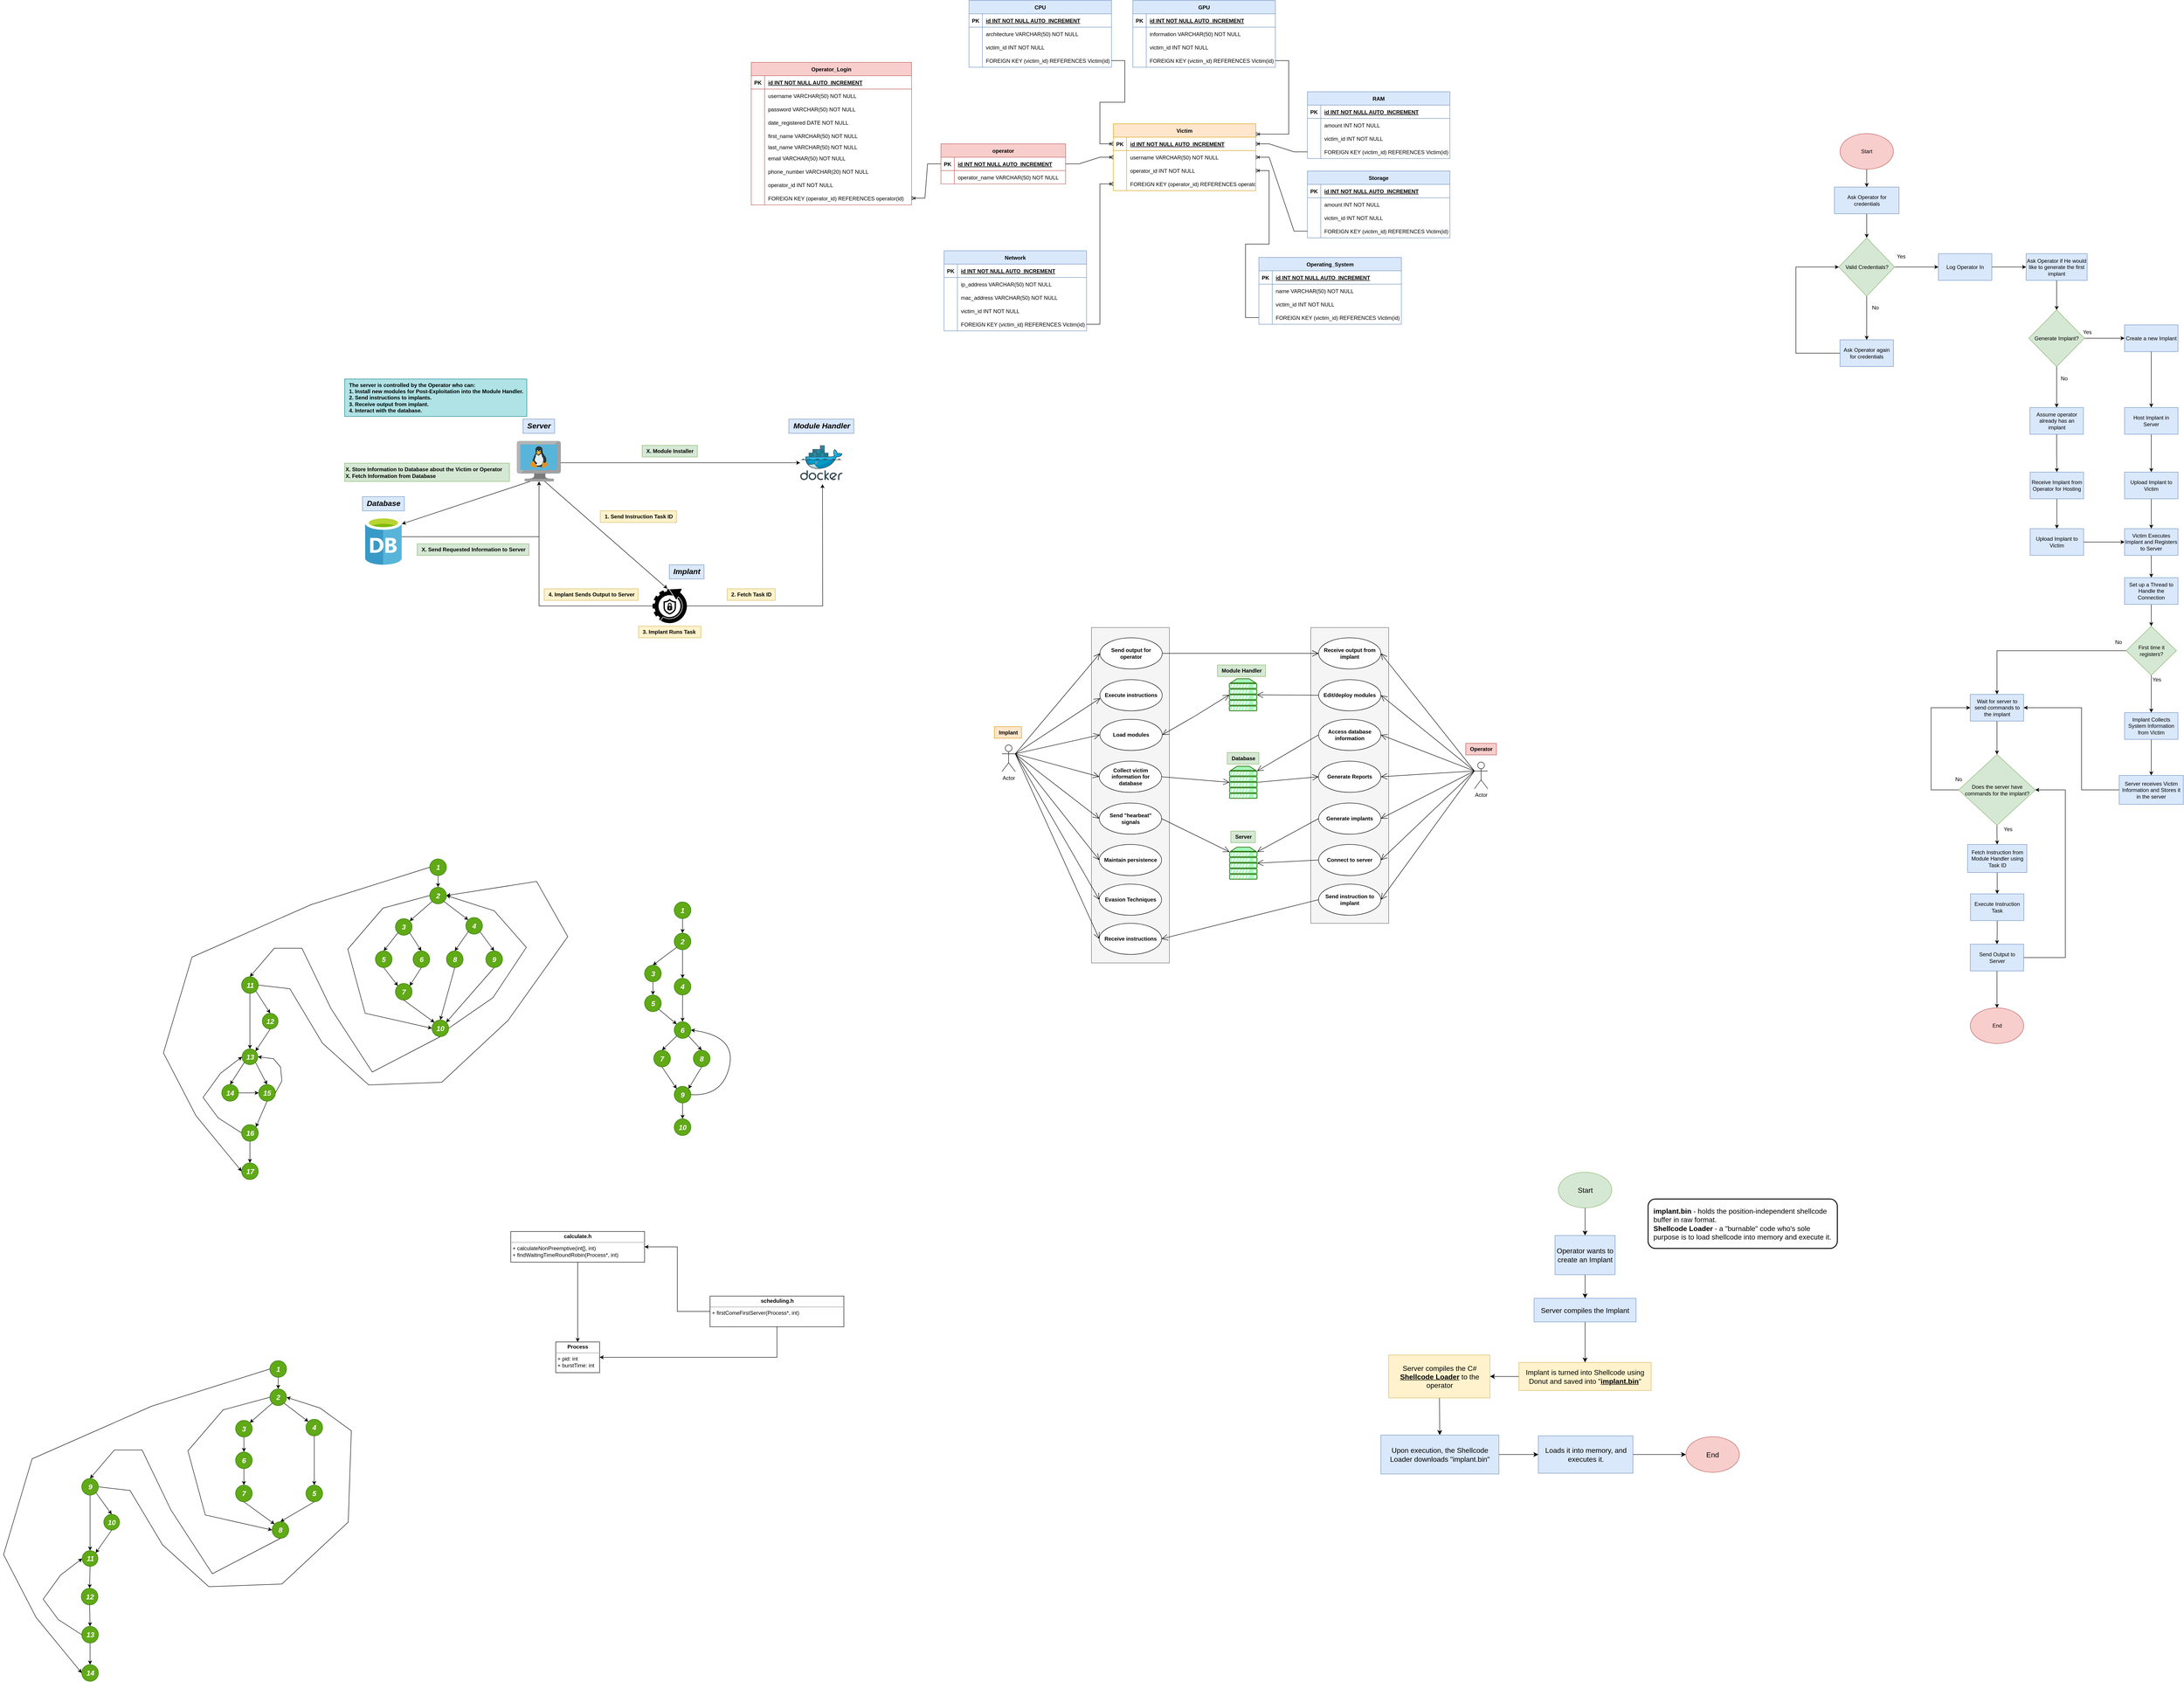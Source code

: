 <mxfile version="21.6.8" type="device">
  <diagram name="Page-1" id="5EU_N4OGq7JzALd0hScl">
    <mxGraphModel dx="4395" dy="738" grid="0" gridSize="10" guides="1" tooltips="1" connect="1" arrows="1" fold="1" page="0" pageScale="1" pageWidth="850" pageHeight="1100" math="0" shadow="0">
      <root>
        <mxCell id="0" />
        <mxCell id="1" parent="0" />
        <mxCell id="3keBWbOB319sTeFH9MVv-1" value="Operator_Login" style="shape=table;startSize=30;container=1;collapsible=1;childLayout=tableLayout;fixedRows=1;rowLines=0;fontStyle=1;align=center;resizeLast=1;fillColor=#f8cecc;strokeColor=#b85450;" parent="1" vertex="1">
          <mxGeometry x="-1313" y="240" width="360" height="320" as="geometry" />
        </mxCell>
        <mxCell id="3keBWbOB319sTeFH9MVv-2" value="" style="shape=tableRow;horizontal=0;startSize=0;swimlaneHead=0;swimlaneBody=0;fillColor=none;collapsible=0;dropTarget=0;points=[[0,0.5],[1,0.5]];portConstraint=eastwest;strokeColor=inherit;top=0;left=0;right=0;bottom=1;" parent="3keBWbOB319sTeFH9MVv-1" vertex="1">
          <mxGeometry y="30" width="360" height="30" as="geometry" />
        </mxCell>
        <mxCell id="3keBWbOB319sTeFH9MVv-3" value="PK" style="shape=partialRectangle;overflow=hidden;connectable=0;fillColor=none;strokeColor=inherit;top=0;left=0;bottom=0;right=0;fontStyle=1;" parent="3keBWbOB319sTeFH9MVv-2" vertex="1">
          <mxGeometry width="30" height="30" as="geometry">
            <mxRectangle width="30" height="30" as="alternateBounds" />
          </mxGeometry>
        </mxCell>
        <mxCell id="3keBWbOB319sTeFH9MVv-4" value="id INT NOT NULL AUTO_INCREMENT" style="shape=partialRectangle;overflow=hidden;connectable=0;fillColor=none;align=left;strokeColor=inherit;top=0;left=0;bottom=0;right=0;spacingLeft=6;fontStyle=5;" parent="3keBWbOB319sTeFH9MVv-2" vertex="1">
          <mxGeometry x="30" width="330" height="30" as="geometry">
            <mxRectangle width="330" height="30" as="alternateBounds" />
          </mxGeometry>
        </mxCell>
        <mxCell id="3keBWbOB319sTeFH9MVv-5" value="" style="shape=tableRow;horizontal=0;startSize=0;swimlaneHead=0;swimlaneBody=0;fillColor=none;collapsible=0;dropTarget=0;points=[[0,0.5],[1,0.5]];portConstraint=eastwest;strokeColor=inherit;top=0;left=0;right=0;bottom=0;" parent="3keBWbOB319sTeFH9MVv-1" vertex="1">
          <mxGeometry y="60" width="360" height="30" as="geometry" />
        </mxCell>
        <mxCell id="3keBWbOB319sTeFH9MVv-6" value="" style="shape=partialRectangle;overflow=hidden;connectable=0;fillColor=none;strokeColor=inherit;top=0;left=0;bottom=0;right=0;" parent="3keBWbOB319sTeFH9MVv-5" vertex="1">
          <mxGeometry width="30" height="30" as="geometry">
            <mxRectangle width="30" height="30" as="alternateBounds" />
          </mxGeometry>
        </mxCell>
        <mxCell id="3keBWbOB319sTeFH9MVv-7" value="username VARCHAR(50) NOT NULL" style="shape=partialRectangle;overflow=hidden;connectable=0;fillColor=none;align=left;strokeColor=inherit;top=0;left=0;bottom=0;right=0;spacingLeft=6;" parent="3keBWbOB319sTeFH9MVv-5" vertex="1">
          <mxGeometry x="30" width="330" height="30" as="geometry">
            <mxRectangle width="330" height="30" as="alternateBounds" />
          </mxGeometry>
        </mxCell>
        <mxCell id="3keBWbOB319sTeFH9MVv-8" value="" style="shape=tableRow;horizontal=0;startSize=0;swimlaneHead=0;swimlaneBody=0;fillColor=none;collapsible=0;dropTarget=0;points=[[0,0.5],[1,0.5]];portConstraint=eastwest;strokeColor=inherit;top=0;left=0;right=0;bottom=0;" parent="3keBWbOB319sTeFH9MVv-1" vertex="1">
          <mxGeometry y="90" width="360" height="30" as="geometry" />
        </mxCell>
        <mxCell id="3keBWbOB319sTeFH9MVv-9" value="" style="shape=partialRectangle;overflow=hidden;connectable=0;fillColor=none;strokeColor=inherit;top=0;left=0;bottom=0;right=0;" parent="3keBWbOB319sTeFH9MVv-8" vertex="1">
          <mxGeometry width="30" height="30" as="geometry">
            <mxRectangle width="30" height="30" as="alternateBounds" />
          </mxGeometry>
        </mxCell>
        <mxCell id="3keBWbOB319sTeFH9MVv-10" value="password VARCHAR(50) NOT NULL" style="shape=partialRectangle;overflow=hidden;connectable=0;fillColor=none;align=left;strokeColor=inherit;top=0;left=0;bottom=0;right=0;spacingLeft=6;" parent="3keBWbOB319sTeFH9MVv-8" vertex="1">
          <mxGeometry x="30" width="330" height="30" as="geometry">
            <mxRectangle width="330" height="30" as="alternateBounds" />
          </mxGeometry>
        </mxCell>
        <mxCell id="3keBWbOB319sTeFH9MVv-11" value="" style="shape=tableRow;horizontal=0;startSize=0;swimlaneHead=0;swimlaneBody=0;fillColor=none;collapsible=0;dropTarget=0;points=[[0,0.5],[1,0.5]];portConstraint=eastwest;strokeColor=inherit;top=0;left=0;right=0;bottom=0;" parent="3keBWbOB319sTeFH9MVv-1" vertex="1">
          <mxGeometry y="120" width="360" height="30" as="geometry" />
        </mxCell>
        <mxCell id="3keBWbOB319sTeFH9MVv-12" value="" style="shape=partialRectangle;overflow=hidden;connectable=0;fillColor=none;strokeColor=inherit;top=0;left=0;bottom=0;right=0;" parent="3keBWbOB319sTeFH9MVv-11" vertex="1">
          <mxGeometry width="30" height="30" as="geometry">
            <mxRectangle width="30" height="30" as="alternateBounds" />
          </mxGeometry>
        </mxCell>
        <mxCell id="3keBWbOB319sTeFH9MVv-13" value="date_registered DATE NOT NULL" style="shape=partialRectangle;overflow=hidden;connectable=0;fillColor=none;align=left;strokeColor=inherit;top=0;left=0;bottom=0;right=0;spacingLeft=6;" parent="3keBWbOB319sTeFH9MVv-11" vertex="1">
          <mxGeometry x="30" width="330" height="30" as="geometry">
            <mxRectangle width="330" height="30" as="alternateBounds" />
          </mxGeometry>
        </mxCell>
        <mxCell id="3keBWbOB319sTeFH9MVv-14" value="" style="shape=tableRow;horizontal=0;startSize=0;swimlaneHead=0;swimlaneBody=0;fillColor=none;collapsible=0;dropTarget=0;points=[[0,0.5],[1,0.5]];portConstraint=eastwest;strokeColor=inherit;top=0;left=0;right=0;bottom=0;" parent="3keBWbOB319sTeFH9MVv-1" vertex="1">
          <mxGeometry y="150" width="360" height="30" as="geometry" />
        </mxCell>
        <mxCell id="3keBWbOB319sTeFH9MVv-15" value="" style="shape=partialRectangle;overflow=hidden;connectable=0;fillColor=none;strokeColor=inherit;top=0;left=0;bottom=0;right=0;" parent="3keBWbOB319sTeFH9MVv-14" vertex="1">
          <mxGeometry width="30" height="30" as="geometry">
            <mxRectangle width="30" height="30" as="alternateBounds" />
          </mxGeometry>
        </mxCell>
        <mxCell id="3keBWbOB319sTeFH9MVv-16" value="first_name VARCHAR(50) NOT NULL" style="shape=partialRectangle;overflow=hidden;connectable=0;fillColor=none;align=left;strokeColor=inherit;top=0;left=0;bottom=0;right=0;spacingLeft=6;" parent="3keBWbOB319sTeFH9MVv-14" vertex="1">
          <mxGeometry x="30" width="330" height="30" as="geometry">
            <mxRectangle width="330" height="30" as="alternateBounds" />
          </mxGeometry>
        </mxCell>
        <mxCell id="3keBWbOB319sTeFH9MVv-17" value="" style="shape=tableRow;horizontal=0;startSize=0;swimlaneHead=0;swimlaneBody=0;fillColor=none;collapsible=0;dropTarget=0;points=[[0,0.5],[1,0.5]];portConstraint=eastwest;strokeColor=inherit;top=0;left=0;right=0;bottom=0;" parent="3keBWbOB319sTeFH9MVv-1" vertex="1">
          <mxGeometry y="180" width="360" height="20" as="geometry" />
        </mxCell>
        <mxCell id="3keBWbOB319sTeFH9MVv-18" value="" style="shape=partialRectangle;overflow=hidden;connectable=0;fillColor=none;strokeColor=inherit;top=0;left=0;bottom=0;right=0;" parent="3keBWbOB319sTeFH9MVv-17" vertex="1">
          <mxGeometry width="30" height="20" as="geometry">
            <mxRectangle width="30" height="20" as="alternateBounds" />
          </mxGeometry>
        </mxCell>
        <mxCell id="3keBWbOB319sTeFH9MVv-19" value="last_name VARCHAR(50) NOT NULL" style="shape=partialRectangle;overflow=hidden;connectable=0;fillColor=none;align=left;strokeColor=inherit;top=0;left=0;bottom=0;right=0;spacingLeft=6;" parent="3keBWbOB319sTeFH9MVv-17" vertex="1">
          <mxGeometry x="30" width="330" height="20" as="geometry">
            <mxRectangle width="330" height="20" as="alternateBounds" />
          </mxGeometry>
        </mxCell>
        <mxCell id="3keBWbOB319sTeFH9MVv-20" value="" style="shape=tableRow;horizontal=0;startSize=0;swimlaneHead=0;swimlaneBody=0;fillColor=none;collapsible=0;dropTarget=0;points=[[0,0.5],[1,0.5]];portConstraint=eastwest;strokeColor=inherit;top=0;left=0;right=0;bottom=0;" parent="3keBWbOB319sTeFH9MVv-1" vertex="1">
          <mxGeometry y="200" width="360" height="30" as="geometry" />
        </mxCell>
        <mxCell id="3keBWbOB319sTeFH9MVv-21" value="" style="shape=partialRectangle;overflow=hidden;connectable=0;fillColor=none;strokeColor=inherit;top=0;left=0;bottom=0;right=0;" parent="3keBWbOB319sTeFH9MVv-20" vertex="1">
          <mxGeometry width="30" height="30" as="geometry">
            <mxRectangle width="30" height="30" as="alternateBounds" />
          </mxGeometry>
        </mxCell>
        <mxCell id="3keBWbOB319sTeFH9MVv-22" value="email VARCHAR(50) NOT NULL" style="shape=partialRectangle;overflow=hidden;connectable=0;fillColor=none;align=left;strokeColor=inherit;top=0;left=0;bottom=0;right=0;spacingLeft=6;" parent="3keBWbOB319sTeFH9MVv-20" vertex="1">
          <mxGeometry x="30" width="330" height="30" as="geometry">
            <mxRectangle width="330" height="30" as="alternateBounds" />
          </mxGeometry>
        </mxCell>
        <mxCell id="3keBWbOB319sTeFH9MVv-23" value="" style="shape=tableRow;horizontal=0;startSize=0;swimlaneHead=0;swimlaneBody=0;fillColor=none;collapsible=0;dropTarget=0;points=[[0,0.5],[1,0.5]];portConstraint=eastwest;strokeColor=inherit;top=0;left=0;right=0;bottom=0;" parent="3keBWbOB319sTeFH9MVv-1" vertex="1">
          <mxGeometry y="230" width="360" height="30" as="geometry" />
        </mxCell>
        <mxCell id="3keBWbOB319sTeFH9MVv-24" value="" style="shape=partialRectangle;overflow=hidden;connectable=0;fillColor=none;strokeColor=inherit;top=0;left=0;bottom=0;right=0;" parent="3keBWbOB319sTeFH9MVv-23" vertex="1">
          <mxGeometry width="30" height="30" as="geometry">
            <mxRectangle width="30" height="30" as="alternateBounds" />
          </mxGeometry>
        </mxCell>
        <mxCell id="3keBWbOB319sTeFH9MVv-25" value="phone_number VARCHAR(20) NOT NULL" style="shape=partialRectangle;overflow=hidden;connectable=0;fillColor=none;align=left;strokeColor=inherit;top=0;left=0;bottom=0;right=0;spacingLeft=6;" parent="3keBWbOB319sTeFH9MVv-23" vertex="1">
          <mxGeometry x="30" width="330" height="30" as="geometry">
            <mxRectangle width="330" height="30" as="alternateBounds" />
          </mxGeometry>
        </mxCell>
        <mxCell id="3keBWbOB319sTeFH9MVv-26" value="" style="shape=tableRow;horizontal=0;startSize=0;swimlaneHead=0;swimlaneBody=0;fillColor=none;collapsible=0;dropTarget=0;points=[[0,0.5],[1,0.5]];portConstraint=eastwest;strokeColor=inherit;top=0;left=0;right=0;bottom=0;" parent="3keBWbOB319sTeFH9MVv-1" vertex="1">
          <mxGeometry y="260" width="360" height="30" as="geometry" />
        </mxCell>
        <mxCell id="3keBWbOB319sTeFH9MVv-27" value="" style="shape=partialRectangle;overflow=hidden;connectable=0;fillColor=none;strokeColor=inherit;top=0;left=0;bottom=0;right=0;" parent="3keBWbOB319sTeFH9MVv-26" vertex="1">
          <mxGeometry width="30" height="30" as="geometry">
            <mxRectangle width="30" height="30" as="alternateBounds" />
          </mxGeometry>
        </mxCell>
        <mxCell id="3keBWbOB319sTeFH9MVv-28" value="operator_id INT NOT NULL" style="shape=partialRectangle;overflow=hidden;connectable=0;fillColor=none;align=left;strokeColor=inherit;top=0;left=0;bottom=0;right=0;spacingLeft=6;" parent="3keBWbOB319sTeFH9MVv-26" vertex="1">
          <mxGeometry x="30" width="330" height="30" as="geometry">
            <mxRectangle width="330" height="30" as="alternateBounds" />
          </mxGeometry>
        </mxCell>
        <mxCell id="3keBWbOB319sTeFH9MVv-29" value="" style="shape=tableRow;horizontal=0;startSize=0;swimlaneHead=0;swimlaneBody=0;fillColor=none;collapsible=0;dropTarget=0;points=[[0,0.5],[1,0.5]];portConstraint=eastwest;strokeColor=inherit;top=0;left=0;right=0;bottom=0;" parent="3keBWbOB319sTeFH9MVv-1" vertex="1">
          <mxGeometry y="290" width="360" height="30" as="geometry" />
        </mxCell>
        <mxCell id="3keBWbOB319sTeFH9MVv-30" value="" style="shape=partialRectangle;overflow=hidden;connectable=0;fillColor=none;strokeColor=inherit;top=0;left=0;bottom=0;right=0;" parent="3keBWbOB319sTeFH9MVv-29" vertex="1">
          <mxGeometry width="30" height="30" as="geometry">
            <mxRectangle width="30" height="30" as="alternateBounds" />
          </mxGeometry>
        </mxCell>
        <mxCell id="3keBWbOB319sTeFH9MVv-31" value="FOREIGN KEY (operator_id) REFERENCES operator(id)" style="shape=partialRectangle;overflow=hidden;connectable=0;fillColor=none;align=left;strokeColor=inherit;top=0;left=0;bottom=0;right=0;spacingLeft=6;" parent="3keBWbOB319sTeFH9MVv-29" vertex="1">
          <mxGeometry x="30" width="330" height="30" as="geometry">
            <mxRectangle width="330" height="30" as="alternateBounds" />
          </mxGeometry>
        </mxCell>
        <mxCell id="3keBWbOB319sTeFH9MVv-32" value="CPU" style="shape=table;startSize=30;container=1;collapsible=1;childLayout=tableLayout;fixedRows=1;rowLines=0;fontStyle=1;align=center;resizeLast=1;fillColor=#dae8fc;strokeColor=#6c8ebf;" parent="1" vertex="1">
          <mxGeometry x="-824" y="101" width="320" height="150" as="geometry" />
        </mxCell>
        <mxCell id="3keBWbOB319sTeFH9MVv-33" value="" style="shape=tableRow;horizontal=0;startSize=0;swimlaneHead=0;swimlaneBody=0;fillColor=none;collapsible=0;dropTarget=0;points=[[0,0.5],[1,0.5]];portConstraint=eastwest;strokeColor=inherit;top=0;left=0;right=0;bottom=1;" parent="3keBWbOB319sTeFH9MVv-32" vertex="1">
          <mxGeometry y="30" width="320" height="30" as="geometry" />
        </mxCell>
        <mxCell id="3keBWbOB319sTeFH9MVv-34" value="PK" style="shape=partialRectangle;overflow=hidden;connectable=0;fillColor=none;strokeColor=inherit;top=0;left=0;bottom=0;right=0;fontStyle=1;" parent="3keBWbOB319sTeFH9MVv-33" vertex="1">
          <mxGeometry width="30" height="30" as="geometry">
            <mxRectangle width="30" height="30" as="alternateBounds" />
          </mxGeometry>
        </mxCell>
        <mxCell id="3keBWbOB319sTeFH9MVv-35" value="id INT NOT NULL AUTO_INCREMENT" style="shape=partialRectangle;overflow=hidden;connectable=0;fillColor=none;align=left;strokeColor=inherit;top=0;left=0;bottom=0;right=0;spacingLeft=6;fontStyle=5;" parent="3keBWbOB319sTeFH9MVv-33" vertex="1">
          <mxGeometry x="30" width="290" height="30" as="geometry">
            <mxRectangle width="290" height="30" as="alternateBounds" />
          </mxGeometry>
        </mxCell>
        <mxCell id="3keBWbOB319sTeFH9MVv-36" value="" style="shape=tableRow;horizontal=0;startSize=0;swimlaneHead=0;swimlaneBody=0;fillColor=none;collapsible=0;dropTarget=0;points=[[0,0.5],[1,0.5]];portConstraint=eastwest;strokeColor=inherit;top=0;left=0;right=0;bottom=0;" parent="3keBWbOB319sTeFH9MVv-32" vertex="1">
          <mxGeometry y="60" width="320" height="30" as="geometry" />
        </mxCell>
        <mxCell id="3keBWbOB319sTeFH9MVv-37" value="" style="shape=partialRectangle;overflow=hidden;connectable=0;fillColor=none;strokeColor=inherit;top=0;left=0;bottom=0;right=0;" parent="3keBWbOB319sTeFH9MVv-36" vertex="1">
          <mxGeometry width="30" height="30" as="geometry">
            <mxRectangle width="30" height="30" as="alternateBounds" />
          </mxGeometry>
        </mxCell>
        <mxCell id="3keBWbOB319sTeFH9MVv-38" value="architecture VARCHAR(50) NOT NULL" style="shape=partialRectangle;overflow=hidden;connectable=0;fillColor=none;align=left;strokeColor=inherit;top=0;left=0;bottom=0;right=0;spacingLeft=6;" parent="3keBWbOB319sTeFH9MVv-36" vertex="1">
          <mxGeometry x="30" width="290" height="30" as="geometry">
            <mxRectangle width="290" height="30" as="alternateBounds" />
          </mxGeometry>
        </mxCell>
        <mxCell id="3keBWbOB319sTeFH9MVv-39" value="" style="shape=tableRow;horizontal=0;startSize=0;swimlaneHead=0;swimlaneBody=0;fillColor=none;collapsible=0;dropTarget=0;points=[[0,0.5],[1,0.5]];portConstraint=eastwest;strokeColor=inherit;top=0;left=0;right=0;bottom=0;" parent="3keBWbOB319sTeFH9MVv-32" vertex="1">
          <mxGeometry y="90" width="320" height="30" as="geometry" />
        </mxCell>
        <mxCell id="3keBWbOB319sTeFH9MVv-40" value="" style="shape=partialRectangle;overflow=hidden;connectable=0;fillColor=none;strokeColor=inherit;top=0;left=0;bottom=0;right=0;" parent="3keBWbOB319sTeFH9MVv-39" vertex="1">
          <mxGeometry width="30" height="30" as="geometry">
            <mxRectangle width="30" height="30" as="alternateBounds" />
          </mxGeometry>
        </mxCell>
        <mxCell id="3keBWbOB319sTeFH9MVv-41" value="victim_id INT NOT NULL" style="shape=partialRectangle;overflow=hidden;connectable=0;fillColor=none;align=left;strokeColor=inherit;top=0;left=0;bottom=0;right=0;spacingLeft=6;" parent="3keBWbOB319sTeFH9MVv-39" vertex="1">
          <mxGeometry x="30" width="290" height="30" as="geometry">
            <mxRectangle width="290" height="30" as="alternateBounds" />
          </mxGeometry>
        </mxCell>
        <mxCell id="3keBWbOB319sTeFH9MVv-42" value="" style="shape=tableRow;horizontal=0;startSize=0;swimlaneHead=0;swimlaneBody=0;fillColor=none;collapsible=0;dropTarget=0;points=[[0,0.5],[1,0.5]];portConstraint=eastwest;strokeColor=inherit;top=0;left=0;right=0;bottom=0;" parent="3keBWbOB319sTeFH9MVv-32" vertex="1">
          <mxGeometry y="120" width="320" height="30" as="geometry" />
        </mxCell>
        <mxCell id="3keBWbOB319sTeFH9MVv-43" value="" style="shape=partialRectangle;overflow=hidden;connectable=0;fillColor=none;strokeColor=inherit;top=0;left=0;bottom=0;right=0;" parent="3keBWbOB319sTeFH9MVv-42" vertex="1">
          <mxGeometry width="30" height="30" as="geometry">
            <mxRectangle width="30" height="30" as="alternateBounds" />
          </mxGeometry>
        </mxCell>
        <mxCell id="3keBWbOB319sTeFH9MVv-44" value="FOREIGN KEY (victim_id) REFERENCES Victim(id)" style="shape=partialRectangle;overflow=hidden;connectable=0;fillColor=none;align=left;strokeColor=inherit;top=0;left=0;bottom=0;right=0;spacingLeft=6;" parent="3keBWbOB319sTeFH9MVv-42" vertex="1">
          <mxGeometry x="30" width="290" height="30" as="geometry">
            <mxRectangle width="290" height="30" as="alternateBounds" />
          </mxGeometry>
        </mxCell>
        <mxCell id="3keBWbOB319sTeFH9MVv-45" value="GPU" style="shape=table;startSize=30;container=1;collapsible=1;childLayout=tableLayout;fixedRows=1;rowLines=0;fontStyle=1;align=center;resizeLast=1;fillColor=#dae8fc;strokeColor=#6c8ebf;" parent="1" vertex="1">
          <mxGeometry x="-456" y="101" width="320" height="150" as="geometry" />
        </mxCell>
        <mxCell id="3keBWbOB319sTeFH9MVv-46" value="" style="shape=tableRow;horizontal=0;startSize=0;swimlaneHead=0;swimlaneBody=0;fillColor=none;collapsible=0;dropTarget=0;points=[[0,0.5],[1,0.5]];portConstraint=eastwest;strokeColor=inherit;top=0;left=0;right=0;bottom=1;" parent="3keBWbOB319sTeFH9MVv-45" vertex="1">
          <mxGeometry y="30" width="320" height="30" as="geometry" />
        </mxCell>
        <mxCell id="3keBWbOB319sTeFH9MVv-47" value="PK" style="shape=partialRectangle;overflow=hidden;connectable=0;fillColor=none;strokeColor=inherit;top=0;left=0;bottom=0;right=0;fontStyle=1;" parent="3keBWbOB319sTeFH9MVv-46" vertex="1">
          <mxGeometry width="30" height="30" as="geometry">
            <mxRectangle width="30" height="30" as="alternateBounds" />
          </mxGeometry>
        </mxCell>
        <mxCell id="3keBWbOB319sTeFH9MVv-48" value="id INT NOT NULL AUTO_INCREMENT" style="shape=partialRectangle;overflow=hidden;connectable=0;fillColor=none;align=left;strokeColor=inherit;top=0;left=0;bottom=0;right=0;spacingLeft=6;fontStyle=5;" parent="3keBWbOB319sTeFH9MVv-46" vertex="1">
          <mxGeometry x="30" width="290" height="30" as="geometry">
            <mxRectangle width="290" height="30" as="alternateBounds" />
          </mxGeometry>
        </mxCell>
        <mxCell id="3keBWbOB319sTeFH9MVv-49" value="" style="shape=tableRow;horizontal=0;startSize=0;swimlaneHead=0;swimlaneBody=0;fillColor=none;collapsible=0;dropTarget=0;points=[[0,0.5],[1,0.5]];portConstraint=eastwest;strokeColor=inherit;top=0;left=0;right=0;bottom=0;" parent="3keBWbOB319sTeFH9MVv-45" vertex="1">
          <mxGeometry y="60" width="320" height="30" as="geometry" />
        </mxCell>
        <mxCell id="3keBWbOB319sTeFH9MVv-50" value="" style="shape=partialRectangle;overflow=hidden;connectable=0;fillColor=none;strokeColor=inherit;top=0;left=0;bottom=0;right=0;" parent="3keBWbOB319sTeFH9MVv-49" vertex="1">
          <mxGeometry width="30" height="30" as="geometry">
            <mxRectangle width="30" height="30" as="alternateBounds" />
          </mxGeometry>
        </mxCell>
        <mxCell id="3keBWbOB319sTeFH9MVv-51" value="information VARCHAR(50) NOT NULL" style="shape=partialRectangle;overflow=hidden;connectable=0;fillColor=none;align=left;strokeColor=inherit;top=0;left=0;bottom=0;right=0;spacingLeft=6;" parent="3keBWbOB319sTeFH9MVv-49" vertex="1">
          <mxGeometry x="30" width="290" height="30" as="geometry">
            <mxRectangle width="290" height="30" as="alternateBounds" />
          </mxGeometry>
        </mxCell>
        <mxCell id="3keBWbOB319sTeFH9MVv-52" value="" style="shape=tableRow;horizontal=0;startSize=0;swimlaneHead=0;swimlaneBody=0;fillColor=none;collapsible=0;dropTarget=0;points=[[0,0.5],[1,0.5]];portConstraint=eastwest;strokeColor=inherit;top=0;left=0;right=0;bottom=0;" parent="3keBWbOB319sTeFH9MVv-45" vertex="1">
          <mxGeometry y="90" width="320" height="30" as="geometry" />
        </mxCell>
        <mxCell id="3keBWbOB319sTeFH9MVv-53" value="" style="shape=partialRectangle;overflow=hidden;connectable=0;fillColor=none;strokeColor=inherit;top=0;left=0;bottom=0;right=0;" parent="3keBWbOB319sTeFH9MVv-52" vertex="1">
          <mxGeometry width="30" height="30" as="geometry">
            <mxRectangle width="30" height="30" as="alternateBounds" />
          </mxGeometry>
        </mxCell>
        <mxCell id="3keBWbOB319sTeFH9MVv-54" value="victim_id INT NOT NULL" style="shape=partialRectangle;overflow=hidden;connectable=0;fillColor=none;align=left;strokeColor=inherit;top=0;left=0;bottom=0;right=0;spacingLeft=6;" parent="3keBWbOB319sTeFH9MVv-52" vertex="1">
          <mxGeometry x="30" width="290" height="30" as="geometry">
            <mxRectangle width="290" height="30" as="alternateBounds" />
          </mxGeometry>
        </mxCell>
        <mxCell id="3keBWbOB319sTeFH9MVv-55" value="" style="shape=tableRow;horizontal=0;startSize=0;swimlaneHead=0;swimlaneBody=0;fillColor=none;collapsible=0;dropTarget=0;points=[[0,0.5],[1,0.5]];portConstraint=eastwest;strokeColor=inherit;top=0;left=0;right=0;bottom=0;" parent="3keBWbOB319sTeFH9MVv-45" vertex="1">
          <mxGeometry y="120" width="320" height="30" as="geometry" />
        </mxCell>
        <mxCell id="3keBWbOB319sTeFH9MVv-56" value="" style="shape=partialRectangle;overflow=hidden;connectable=0;fillColor=none;strokeColor=inherit;top=0;left=0;bottom=0;right=0;" parent="3keBWbOB319sTeFH9MVv-55" vertex="1">
          <mxGeometry width="30" height="30" as="geometry">
            <mxRectangle width="30" height="30" as="alternateBounds" />
          </mxGeometry>
        </mxCell>
        <mxCell id="3keBWbOB319sTeFH9MVv-57" value="FOREIGN KEY (victim_id) REFERENCES Victim(id)" style="shape=partialRectangle;overflow=hidden;connectable=0;fillColor=none;align=left;strokeColor=inherit;top=0;left=0;bottom=0;right=0;spacingLeft=6;" parent="3keBWbOB319sTeFH9MVv-55" vertex="1">
          <mxGeometry x="30" width="290" height="30" as="geometry">
            <mxRectangle width="290" height="30" as="alternateBounds" />
          </mxGeometry>
        </mxCell>
        <mxCell id="3keBWbOB319sTeFH9MVv-58" value="RAM" style="shape=table;startSize=30;container=1;collapsible=1;childLayout=tableLayout;fixedRows=1;rowLines=0;fontStyle=1;align=center;resizeLast=1;fillColor=#dae8fc;strokeColor=#6c8ebf;" parent="1" vertex="1">
          <mxGeometry x="-64" y="306" width="320" height="150" as="geometry" />
        </mxCell>
        <mxCell id="3keBWbOB319sTeFH9MVv-59" value="" style="shape=tableRow;horizontal=0;startSize=0;swimlaneHead=0;swimlaneBody=0;fillColor=none;collapsible=0;dropTarget=0;points=[[0,0.5],[1,0.5]];portConstraint=eastwest;strokeColor=inherit;top=0;left=0;right=0;bottom=1;" parent="3keBWbOB319sTeFH9MVv-58" vertex="1">
          <mxGeometry y="30" width="320" height="30" as="geometry" />
        </mxCell>
        <mxCell id="3keBWbOB319sTeFH9MVv-60" value="PK" style="shape=partialRectangle;overflow=hidden;connectable=0;fillColor=none;strokeColor=inherit;top=0;left=0;bottom=0;right=0;fontStyle=1;" parent="3keBWbOB319sTeFH9MVv-59" vertex="1">
          <mxGeometry width="30" height="30" as="geometry">
            <mxRectangle width="30" height="30" as="alternateBounds" />
          </mxGeometry>
        </mxCell>
        <mxCell id="3keBWbOB319sTeFH9MVv-61" value="id INT NOT NULL AUTO_INCREMENT" style="shape=partialRectangle;overflow=hidden;connectable=0;fillColor=none;align=left;strokeColor=inherit;top=0;left=0;bottom=0;right=0;spacingLeft=6;fontStyle=5;" parent="3keBWbOB319sTeFH9MVv-59" vertex="1">
          <mxGeometry x="30" width="290" height="30" as="geometry">
            <mxRectangle width="290" height="30" as="alternateBounds" />
          </mxGeometry>
        </mxCell>
        <mxCell id="3keBWbOB319sTeFH9MVv-62" value="" style="shape=tableRow;horizontal=0;startSize=0;swimlaneHead=0;swimlaneBody=0;fillColor=none;collapsible=0;dropTarget=0;points=[[0,0.5],[1,0.5]];portConstraint=eastwest;strokeColor=inherit;top=0;left=0;right=0;bottom=0;" parent="3keBWbOB319sTeFH9MVv-58" vertex="1">
          <mxGeometry y="60" width="320" height="30" as="geometry" />
        </mxCell>
        <mxCell id="3keBWbOB319sTeFH9MVv-63" value="" style="shape=partialRectangle;overflow=hidden;connectable=0;fillColor=none;strokeColor=inherit;top=0;left=0;bottom=0;right=0;" parent="3keBWbOB319sTeFH9MVv-62" vertex="1">
          <mxGeometry width="30" height="30" as="geometry">
            <mxRectangle width="30" height="30" as="alternateBounds" />
          </mxGeometry>
        </mxCell>
        <mxCell id="3keBWbOB319sTeFH9MVv-64" value="amount INT NOT NULL" style="shape=partialRectangle;overflow=hidden;connectable=0;fillColor=none;align=left;strokeColor=inherit;top=0;left=0;bottom=0;right=0;spacingLeft=6;" parent="3keBWbOB319sTeFH9MVv-62" vertex="1">
          <mxGeometry x="30" width="290" height="30" as="geometry">
            <mxRectangle width="290" height="30" as="alternateBounds" />
          </mxGeometry>
        </mxCell>
        <mxCell id="3keBWbOB319sTeFH9MVv-65" value="" style="shape=tableRow;horizontal=0;startSize=0;swimlaneHead=0;swimlaneBody=0;fillColor=none;collapsible=0;dropTarget=0;points=[[0,0.5],[1,0.5]];portConstraint=eastwest;strokeColor=inherit;top=0;left=0;right=0;bottom=0;" parent="3keBWbOB319sTeFH9MVv-58" vertex="1">
          <mxGeometry y="90" width="320" height="30" as="geometry" />
        </mxCell>
        <mxCell id="3keBWbOB319sTeFH9MVv-66" value="" style="shape=partialRectangle;overflow=hidden;connectable=0;fillColor=none;strokeColor=inherit;top=0;left=0;bottom=0;right=0;" parent="3keBWbOB319sTeFH9MVv-65" vertex="1">
          <mxGeometry width="30" height="30" as="geometry">
            <mxRectangle width="30" height="30" as="alternateBounds" />
          </mxGeometry>
        </mxCell>
        <mxCell id="3keBWbOB319sTeFH9MVv-67" value="victim_id INT NOT NULL" style="shape=partialRectangle;overflow=hidden;connectable=0;fillColor=none;align=left;strokeColor=inherit;top=0;left=0;bottom=0;right=0;spacingLeft=6;" parent="3keBWbOB319sTeFH9MVv-65" vertex="1">
          <mxGeometry x="30" width="290" height="30" as="geometry">
            <mxRectangle width="290" height="30" as="alternateBounds" />
          </mxGeometry>
        </mxCell>
        <mxCell id="3keBWbOB319sTeFH9MVv-68" value="" style="shape=tableRow;horizontal=0;startSize=0;swimlaneHead=0;swimlaneBody=0;fillColor=none;collapsible=0;dropTarget=0;points=[[0,0.5],[1,0.5]];portConstraint=eastwest;strokeColor=inherit;top=0;left=0;right=0;bottom=0;" parent="3keBWbOB319sTeFH9MVv-58" vertex="1">
          <mxGeometry y="120" width="320" height="30" as="geometry" />
        </mxCell>
        <mxCell id="3keBWbOB319sTeFH9MVv-69" value="" style="shape=partialRectangle;overflow=hidden;connectable=0;fillColor=none;strokeColor=inherit;top=0;left=0;bottom=0;right=0;" parent="3keBWbOB319sTeFH9MVv-68" vertex="1">
          <mxGeometry width="30" height="30" as="geometry">
            <mxRectangle width="30" height="30" as="alternateBounds" />
          </mxGeometry>
        </mxCell>
        <mxCell id="3keBWbOB319sTeFH9MVv-70" value="FOREIGN KEY (victim_id) REFERENCES Victim(id)" style="shape=partialRectangle;overflow=hidden;connectable=0;fillColor=none;align=left;strokeColor=inherit;top=0;left=0;bottom=0;right=0;spacingLeft=6;" parent="3keBWbOB319sTeFH9MVv-68" vertex="1">
          <mxGeometry x="30" width="290" height="30" as="geometry">
            <mxRectangle width="290" height="30" as="alternateBounds" />
          </mxGeometry>
        </mxCell>
        <mxCell id="3keBWbOB319sTeFH9MVv-71" value="Storage" style="shape=table;startSize=30;container=1;collapsible=1;childLayout=tableLayout;fixedRows=1;rowLines=0;fontStyle=1;align=center;resizeLast=1;fillColor=#dae8fc;strokeColor=#6c8ebf;" parent="1" vertex="1">
          <mxGeometry x="-64" y="484" width="320" height="150" as="geometry" />
        </mxCell>
        <mxCell id="3keBWbOB319sTeFH9MVv-72" value="" style="shape=tableRow;horizontal=0;startSize=0;swimlaneHead=0;swimlaneBody=0;fillColor=none;collapsible=0;dropTarget=0;points=[[0,0.5],[1,0.5]];portConstraint=eastwest;strokeColor=inherit;top=0;left=0;right=0;bottom=1;" parent="3keBWbOB319sTeFH9MVv-71" vertex="1">
          <mxGeometry y="30" width="320" height="30" as="geometry" />
        </mxCell>
        <mxCell id="3keBWbOB319sTeFH9MVv-73" value="PK" style="shape=partialRectangle;overflow=hidden;connectable=0;fillColor=none;strokeColor=inherit;top=0;left=0;bottom=0;right=0;fontStyle=1;" parent="3keBWbOB319sTeFH9MVv-72" vertex="1">
          <mxGeometry width="30" height="30" as="geometry">
            <mxRectangle width="30" height="30" as="alternateBounds" />
          </mxGeometry>
        </mxCell>
        <mxCell id="3keBWbOB319sTeFH9MVv-74" value="id INT NOT NULL AUTO_INCREMENT" style="shape=partialRectangle;overflow=hidden;connectable=0;fillColor=none;align=left;strokeColor=inherit;top=0;left=0;bottom=0;right=0;spacingLeft=6;fontStyle=5;" parent="3keBWbOB319sTeFH9MVv-72" vertex="1">
          <mxGeometry x="30" width="290" height="30" as="geometry">
            <mxRectangle width="290" height="30" as="alternateBounds" />
          </mxGeometry>
        </mxCell>
        <mxCell id="3keBWbOB319sTeFH9MVv-75" value="" style="shape=tableRow;horizontal=0;startSize=0;swimlaneHead=0;swimlaneBody=0;fillColor=none;collapsible=0;dropTarget=0;points=[[0,0.5],[1,0.5]];portConstraint=eastwest;strokeColor=inherit;top=0;left=0;right=0;bottom=0;" parent="3keBWbOB319sTeFH9MVv-71" vertex="1">
          <mxGeometry y="60" width="320" height="30" as="geometry" />
        </mxCell>
        <mxCell id="3keBWbOB319sTeFH9MVv-76" value="" style="shape=partialRectangle;overflow=hidden;connectable=0;fillColor=none;strokeColor=inherit;top=0;left=0;bottom=0;right=0;" parent="3keBWbOB319sTeFH9MVv-75" vertex="1">
          <mxGeometry width="30" height="30" as="geometry">
            <mxRectangle width="30" height="30" as="alternateBounds" />
          </mxGeometry>
        </mxCell>
        <mxCell id="3keBWbOB319sTeFH9MVv-77" value="amount INT NOT NULL" style="shape=partialRectangle;overflow=hidden;connectable=0;fillColor=none;align=left;strokeColor=inherit;top=0;left=0;bottom=0;right=0;spacingLeft=6;" parent="3keBWbOB319sTeFH9MVv-75" vertex="1">
          <mxGeometry x="30" width="290" height="30" as="geometry">
            <mxRectangle width="290" height="30" as="alternateBounds" />
          </mxGeometry>
        </mxCell>
        <mxCell id="3keBWbOB319sTeFH9MVv-78" value="" style="shape=tableRow;horizontal=0;startSize=0;swimlaneHead=0;swimlaneBody=0;fillColor=none;collapsible=0;dropTarget=0;points=[[0,0.5],[1,0.5]];portConstraint=eastwest;strokeColor=inherit;top=0;left=0;right=0;bottom=0;" parent="3keBWbOB319sTeFH9MVv-71" vertex="1">
          <mxGeometry y="90" width="320" height="30" as="geometry" />
        </mxCell>
        <mxCell id="3keBWbOB319sTeFH9MVv-79" value="" style="shape=partialRectangle;overflow=hidden;connectable=0;fillColor=none;strokeColor=inherit;top=0;left=0;bottom=0;right=0;" parent="3keBWbOB319sTeFH9MVv-78" vertex="1">
          <mxGeometry width="30" height="30" as="geometry">
            <mxRectangle width="30" height="30" as="alternateBounds" />
          </mxGeometry>
        </mxCell>
        <mxCell id="3keBWbOB319sTeFH9MVv-80" value="victim_id INT NOT NULL" style="shape=partialRectangle;overflow=hidden;connectable=0;fillColor=none;align=left;strokeColor=inherit;top=0;left=0;bottom=0;right=0;spacingLeft=6;" parent="3keBWbOB319sTeFH9MVv-78" vertex="1">
          <mxGeometry x="30" width="290" height="30" as="geometry">
            <mxRectangle width="290" height="30" as="alternateBounds" />
          </mxGeometry>
        </mxCell>
        <mxCell id="3keBWbOB319sTeFH9MVv-81" value="" style="shape=tableRow;horizontal=0;startSize=0;swimlaneHead=0;swimlaneBody=0;fillColor=none;collapsible=0;dropTarget=0;points=[[0,0.5],[1,0.5]];portConstraint=eastwest;strokeColor=inherit;top=0;left=0;right=0;bottom=0;" parent="3keBWbOB319sTeFH9MVv-71" vertex="1">
          <mxGeometry y="120" width="320" height="30" as="geometry" />
        </mxCell>
        <mxCell id="3keBWbOB319sTeFH9MVv-82" value="" style="shape=partialRectangle;overflow=hidden;connectable=0;fillColor=none;strokeColor=inherit;top=0;left=0;bottom=0;right=0;" parent="3keBWbOB319sTeFH9MVv-81" vertex="1">
          <mxGeometry width="30" height="30" as="geometry">
            <mxRectangle width="30" height="30" as="alternateBounds" />
          </mxGeometry>
        </mxCell>
        <mxCell id="3keBWbOB319sTeFH9MVv-83" value="FOREIGN KEY (victim_id) REFERENCES Victim(id)" style="shape=partialRectangle;overflow=hidden;connectable=0;fillColor=none;align=left;strokeColor=inherit;top=0;left=0;bottom=0;right=0;spacingLeft=6;" parent="3keBWbOB319sTeFH9MVv-81" vertex="1">
          <mxGeometry x="30" width="290" height="30" as="geometry">
            <mxRectangle width="290" height="30" as="alternateBounds" />
          </mxGeometry>
        </mxCell>
        <mxCell id="3keBWbOB319sTeFH9MVv-84" value="Operating_System" style="shape=table;startSize=30;container=1;collapsible=1;childLayout=tableLayout;fixedRows=1;rowLines=0;fontStyle=1;align=center;resizeLast=1;fillColor=#dae8fc;strokeColor=#6c8ebf;" parent="1" vertex="1">
          <mxGeometry x="-173" y="678" width="320" height="150" as="geometry" />
        </mxCell>
        <mxCell id="3keBWbOB319sTeFH9MVv-85" value="" style="shape=tableRow;horizontal=0;startSize=0;swimlaneHead=0;swimlaneBody=0;fillColor=none;collapsible=0;dropTarget=0;points=[[0,0.5],[1,0.5]];portConstraint=eastwest;strokeColor=inherit;top=0;left=0;right=0;bottom=1;" parent="3keBWbOB319sTeFH9MVv-84" vertex="1">
          <mxGeometry y="30" width="320" height="30" as="geometry" />
        </mxCell>
        <mxCell id="3keBWbOB319sTeFH9MVv-86" value="PK" style="shape=partialRectangle;overflow=hidden;connectable=0;fillColor=none;strokeColor=inherit;top=0;left=0;bottom=0;right=0;fontStyle=1;" parent="3keBWbOB319sTeFH9MVv-85" vertex="1">
          <mxGeometry width="30" height="30" as="geometry">
            <mxRectangle width="30" height="30" as="alternateBounds" />
          </mxGeometry>
        </mxCell>
        <mxCell id="3keBWbOB319sTeFH9MVv-87" value="id INT NOT NULL AUTO_INCREMENT" style="shape=partialRectangle;overflow=hidden;connectable=0;fillColor=none;align=left;strokeColor=inherit;top=0;left=0;bottom=0;right=0;spacingLeft=6;fontStyle=5;" parent="3keBWbOB319sTeFH9MVv-85" vertex="1">
          <mxGeometry x="30" width="290" height="30" as="geometry">
            <mxRectangle width="290" height="30" as="alternateBounds" />
          </mxGeometry>
        </mxCell>
        <mxCell id="3keBWbOB319sTeFH9MVv-88" value="" style="shape=tableRow;horizontal=0;startSize=0;swimlaneHead=0;swimlaneBody=0;fillColor=none;collapsible=0;dropTarget=0;points=[[0,0.5],[1,0.5]];portConstraint=eastwest;strokeColor=inherit;top=0;left=0;right=0;bottom=0;" parent="3keBWbOB319sTeFH9MVv-84" vertex="1">
          <mxGeometry y="60" width="320" height="30" as="geometry" />
        </mxCell>
        <mxCell id="3keBWbOB319sTeFH9MVv-89" value="" style="shape=partialRectangle;overflow=hidden;connectable=0;fillColor=none;strokeColor=inherit;top=0;left=0;bottom=0;right=0;" parent="3keBWbOB319sTeFH9MVv-88" vertex="1">
          <mxGeometry width="30" height="30" as="geometry">
            <mxRectangle width="30" height="30" as="alternateBounds" />
          </mxGeometry>
        </mxCell>
        <mxCell id="3keBWbOB319sTeFH9MVv-90" value="name VARCHAR(50) NOT NULL" style="shape=partialRectangle;overflow=hidden;connectable=0;fillColor=none;align=left;strokeColor=inherit;top=0;left=0;bottom=0;right=0;spacingLeft=6;" parent="3keBWbOB319sTeFH9MVv-88" vertex="1">
          <mxGeometry x="30" width="290" height="30" as="geometry">
            <mxRectangle width="290" height="30" as="alternateBounds" />
          </mxGeometry>
        </mxCell>
        <mxCell id="3keBWbOB319sTeFH9MVv-91" value="" style="shape=tableRow;horizontal=0;startSize=0;swimlaneHead=0;swimlaneBody=0;fillColor=none;collapsible=0;dropTarget=0;points=[[0,0.5],[1,0.5]];portConstraint=eastwest;strokeColor=inherit;top=0;left=0;right=0;bottom=0;" parent="3keBWbOB319sTeFH9MVv-84" vertex="1">
          <mxGeometry y="90" width="320" height="30" as="geometry" />
        </mxCell>
        <mxCell id="3keBWbOB319sTeFH9MVv-92" value="" style="shape=partialRectangle;overflow=hidden;connectable=0;fillColor=none;strokeColor=inherit;top=0;left=0;bottom=0;right=0;" parent="3keBWbOB319sTeFH9MVv-91" vertex="1">
          <mxGeometry width="30" height="30" as="geometry">
            <mxRectangle width="30" height="30" as="alternateBounds" />
          </mxGeometry>
        </mxCell>
        <mxCell id="3keBWbOB319sTeFH9MVv-93" value="victim_id INT NOT NULL" style="shape=partialRectangle;overflow=hidden;connectable=0;fillColor=none;align=left;strokeColor=inherit;top=0;left=0;bottom=0;right=0;spacingLeft=6;" parent="3keBWbOB319sTeFH9MVv-91" vertex="1">
          <mxGeometry x="30" width="290" height="30" as="geometry">
            <mxRectangle width="290" height="30" as="alternateBounds" />
          </mxGeometry>
        </mxCell>
        <mxCell id="3keBWbOB319sTeFH9MVv-94" value="" style="shape=tableRow;horizontal=0;startSize=0;swimlaneHead=0;swimlaneBody=0;fillColor=none;collapsible=0;dropTarget=0;points=[[0,0.5],[1,0.5]];portConstraint=eastwest;strokeColor=inherit;top=0;left=0;right=0;bottom=0;" parent="3keBWbOB319sTeFH9MVv-84" vertex="1">
          <mxGeometry y="120" width="320" height="30" as="geometry" />
        </mxCell>
        <mxCell id="3keBWbOB319sTeFH9MVv-95" value="" style="shape=partialRectangle;overflow=hidden;connectable=0;fillColor=none;strokeColor=inherit;top=0;left=0;bottom=0;right=0;" parent="3keBWbOB319sTeFH9MVv-94" vertex="1">
          <mxGeometry width="30" height="30" as="geometry">
            <mxRectangle width="30" height="30" as="alternateBounds" />
          </mxGeometry>
        </mxCell>
        <mxCell id="3keBWbOB319sTeFH9MVv-96" value="FOREIGN KEY (victim_id) REFERENCES Victim(id)" style="shape=partialRectangle;overflow=hidden;connectable=0;fillColor=none;align=left;strokeColor=inherit;top=0;left=0;bottom=0;right=0;spacingLeft=6;" parent="3keBWbOB319sTeFH9MVv-94" vertex="1">
          <mxGeometry x="30" width="290" height="30" as="geometry">
            <mxRectangle width="290" height="30" as="alternateBounds" />
          </mxGeometry>
        </mxCell>
        <mxCell id="3keBWbOB319sTeFH9MVv-97" value="Network" style="shape=table;startSize=30;container=1;collapsible=1;childLayout=tableLayout;fixedRows=1;rowLines=0;fontStyle=1;align=center;resizeLast=1;fillColor=#dae8fc;strokeColor=#6c8ebf;" parent="1" vertex="1">
          <mxGeometry x="-880" y="663" width="320" height="180" as="geometry" />
        </mxCell>
        <mxCell id="3keBWbOB319sTeFH9MVv-98" value="" style="shape=tableRow;horizontal=0;startSize=0;swimlaneHead=0;swimlaneBody=0;fillColor=none;collapsible=0;dropTarget=0;points=[[0,0.5],[1,0.5]];portConstraint=eastwest;strokeColor=inherit;top=0;left=0;right=0;bottom=1;" parent="3keBWbOB319sTeFH9MVv-97" vertex="1">
          <mxGeometry y="30" width="320" height="30" as="geometry" />
        </mxCell>
        <mxCell id="3keBWbOB319sTeFH9MVv-99" value="PK" style="shape=partialRectangle;overflow=hidden;connectable=0;fillColor=none;strokeColor=inherit;top=0;left=0;bottom=0;right=0;fontStyle=1;" parent="3keBWbOB319sTeFH9MVv-98" vertex="1">
          <mxGeometry width="30" height="30" as="geometry">
            <mxRectangle width="30" height="30" as="alternateBounds" />
          </mxGeometry>
        </mxCell>
        <mxCell id="3keBWbOB319sTeFH9MVv-100" value="id INT NOT NULL AUTO_INCREMENT" style="shape=partialRectangle;overflow=hidden;connectable=0;fillColor=none;align=left;strokeColor=inherit;top=0;left=0;bottom=0;right=0;spacingLeft=6;fontStyle=5;" parent="3keBWbOB319sTeFH9MVv-98" vertex="1">
          <mxGeometry x="30" width="290" height="30" as="geometry">
            <mxRectangle width="290" height="30" as="alternateBounds" />
          </mxGeometry>
        </mxCell>
        <mxCell id="3keBWbOB319sTeFH9MVv-101" value="" style="shape=tableRow;horizontal=0;startSize=0;swimlaneHead=0;swimlaneBody=0;fillColor=none;collapsible=0;dropTarget=0;points=[[0,0.5],[1,0.5]];portConstraint=eastwest;strokeColor=inherit;top=0;left=0;right=0;bottom=0;" parent="3keBWbOB319sTeFH9MVv-97" vertex="1">
          <mxGeometry y="60" width="320" height="30" as="geometry" />
        </mxCell>
        <mxCell id="3keBWbOB319sTeFH9MVv-102" value="" style="shape=partialRectangle;overflow=hidden;connectable=0;fillColor=none;strokeColor=inherit;top=0;left=0;bottom=0;right=0;" parent="3keBWbOB319sTeFH9MVv-101" vertex="1">
          <mxGeometry width="30" height="30" as="geometry">
            <mxRectangle width="30" height="30" as="alternateBounds" />
          </mxGeometry>
        </mxCell>
        <mxCell id="3keBWbOB319sTeFH9MVv-103" value="ip_address VARCHAR(50) NOT NULL" style="shape=partialRectangle;overflow=hidden;connectable=0;fillColor=none;align=left;strokeColor=inherit;top=0;left=0;bottom=0;right=0;spacingLeft=6;" parent="3keBWbOB319sTeFH9MVv-101" vertex="1">
          <mxGeometry x="30" width="290" height="30" as="geometry">
            <mxRectangle width="290" height="30" as="alternateBounds" />
          </mxGeometry>
        </mxCell>
        <mxCell id="3keBWbOB319sTeFH9MVv-104" value="" style="shape=tableRow;horizontal=0;startSize=0;swimlaneHead=0;swimlaneBody=0;fillColor=none;collapsible=0;dropTarget=0;points=[[0,0.5],[1,0.5]];portConstraint=eastwest;strokeColor=inherit;top=0;left=0;right=0;bottom=0;" parent="3keBWbOB319sTeFH9MVv-97" vertex="1">
          <mxGeometry y="90" width="320" height="30" as="geometry" />
        </mxCell>
        <mxCell id="3keBWbOB319sTeFH9MVv-105" value="" style="shape=partialRectangle;overflow=hidden;connectable=0;fillColor=none;strokeColor=inherit;top=0;left=0;bottom=0;right=0;" parent="3keBWbOB319sTeFH9MVv-104" vertex="1">
          <mxGeometry width="30" height="30" as="geometry">
            <mxRectangle width="30" height="30" as="alternateBounds" />
          </mxGeometry>
        </mxCell>
        <mxCell id="3keBWbOB319sTeFH9MVv-106" value="mac_address VARCHAR(50) NOT NULL" style="shape=partialRectangle;overflow=hidden;connectable=0;fillColor=none;align=left;strokeColor=inherit;top=0;left=0;bottom=0;right=0;spacingLeft=6;" parent="3keBWbOB319sTeFH9MVv-104" vertex="1">
          <mxGeometry x="30" width="290" height="30" as="geometry">
            <mxRectangle width="290" height="30" as="alternateBounds" />
          </mxGeometry>
        </mxCell>
        <mxCell id="3keBWbOB319sTeFH9MVv-107" value="" style="shape=tableRow;horizontal=0;startSize=0;swimlaneHead=0;swimlaneBody=0;fillColor=none;collapsible=0;dropTarget=0;points=[[0,0.5],[1,0.5]];portConstraint=eastwest;strokeColor=inherit;top=0;left=0;right=0;bottom=0;" parent="3keBWbOB319sTeFH9MVv-97" vertex="1">
          <mxGeometry y="120" width="320" height="30" as="geometry" />
        </mxCell>
        <mxCell id="3keBWbOB319sTeFH9MVv-108" value="" style="shape=partialRectangle;overflow=hidden;connectable=0;fillColor=none;strokeColor=inherit;top=0;left=0;bottom=0;right=0;" parent="3keBWbOB319sTeFH9MVv-107" vertex="1">
          <mxGeometry width="30" height="30" as="geometry">
            <mxRectangle width="30" height="30" as="alternateBounds" />
          </mxGeometry>
        </mxCell>
        <mxCell id="3keBWbOB319sTeFH9MVv-109" value="victim_id INT NOT NULL" style="shape=partialRectangle;overflow=hidden;connectable=0;fillColor=none;align=left;strokeColor=inherit;top=0;left=0;bottom=0;right=0;spacingLeft=6;" parent="3keBWbOB319sTeFH9MVv-107" vertex="1">
          <mxGeometry x="30" width="290" height="30" as="geometry">
            <mxRectangle width="290" height="30" as="alternateBounds" />
          </mxGeometry>
        </mxCell>
        <mxCell id="3keBWbOB319sTeFH9MVv-110" value="" style="shape=tableRow;horizontal=0;startSize=0;swimlaneHead=0;swimlaneBody=0;fillColor=none;collapsible=0;dropTarget=0;points=[[0,0.5],[1,0.5]];portConstraint=eastwest;strokeColor=inherit;top=0;left=0;right=0;bottom=0;" parent="3keBWbOB319sTeFH9MVv-97" vertex="1">
          <mxGeometry y="150" width="320" height="30" as="geometry" />
        </mxCell>
        <mxCell id="3keBWbOB319sTeFH9MVv-111" value="" style="shape=partialRectangle;overflow=hidden;connectable=0;fillColor=none;strokeColor=inherit;top=0;left=0;bottom=0;right=0;" parent="3keBWbOB319sTeFH9MVv-110" vertex="1">
          <mxGeometry width="30" height="30" as="geometry">
            <mxRectangle width="30" height="30" as="alternateBounds" />
          </mxGeometry>
        </mxCell>
        <mxCell id="3keBWbOB319sTeFH9MVv-112" value="FOREIGN KEY (victim_id) REFERENCES Victim(id)" style="shape=partialRectangle;overflow=hidden;connectable=0;fillColor=none;align=left;strokeColor=inherit;top=0;left=0;bottom=0;right=0;spacingLeft=6;" parent="3keBWbOB319sTeFH9MVv-110" vertex="1">
          <mxGeometry x="30" width="290" height="30" as="geometry">
            <mxRectangle width="290" height="30" as="alternateBounds" />
          </mxGeometry>
        </mxCell>
        <mxCell id="3keBWbOB319sTeFH9MVv-113" value="Victim" style="shape=table;startSize=30;container=1;collapsible=1;childLayout=tableLayout;fixedRows=1;rowLines=0;fontStyle=1;align=center;resizeLast=1;fillColor=#ffe6cc;strokeColor=#d79b00;" parent="1" vertex="1">
          <mxGeometry x="-500" y="378" width="320" height="150" as="geometry" />
        </mxCell>
        <mxCell id="3keBWbOB319sTeFH9MVv-114" value="" style="shape=tableRow;horizontal=0;startSize=0;swimlaneHead=0;swimlaneBody=0;fillColor=none;collapsible=0;dropTarget=0;points=[[0,0.5],[1,0.5]];portConstraint=eastwest;strokeColor=inherit;top=0;left=0;right=0;bottom=1;" parent="3keBWbOB319sTeFH9MVv-113" vertex="1">
          <mxGeometry y="30" width="320" height="30" as="geometry" />
        </mxCell>
        <mxCell id="3keBWbOB319sTeFH9MVv-115" value="PK" style="shape=partialRectangle;overflow=hidden;connectable=0;fillColor=none;strokeColor=inherit;top=0;left=0;bottom=0;right=0;fontStyle=1;" parent="3keBWbOB319sTeFH9MVv-114" vertex="1">
          <mxGeometry width="30" height="30" as="geometry">
            <mxRectangle width="30" height="30" as="alternateBounds" />
          </mxGeometry>
        </mxCell>
        <mxCell id="3keBWbOB319sTeFH9MVv-116" value="id INT NOT NULL AUTO_INCREMENT" style="shape=partialRectangle;overflow=hidden;connectable=0;fillColor=none;align=left;strokeColor=inherit;top=0;left=0;bottom=0;right=0;spacingLeft=6;fontStyle=5;" parent="3keBWbOB319sTeFH9MVv-114" vertex="1">
          <mxGeometry x="30" width="290" height="30" as="geometry">
            <mxRectangle width="290" height="30" as="alternateBounds" />
          </mxGeometry>
        </mxCell>
        <mxCell id="3keBWbOB319sTeFH9MVv-117" value="" style="shape=tableRow;horizontal=0;startSize=0;swimlaneHead=0;swimlaneBody=0;fillColor=none;collapsible=0;dropTarget=0;points=[[0,0.5],[1,0.5]];portConstraint=eastwest;strokeColor=inherit;top=0;left=0;right=0;bottom=0;" parent="3keBWbOB319sTeFH9MVv-113" vertex="1">
          <mxGeometry y="60" width="320" height="30" as="geometry" />
        </mxCell>
        <mxCell id="3keBWbOB319sTeFH9MVv-118" value="" style="shape=partialRectangle;overflow=hidden;connectable=0;fillColor=none;strokeColor=inherit;top=0;left=0;bottom=0;right=0;" parent="3keBWbOB319sTeFH9MVv-117" vertex="1">
          <mxGeometry width="30" height="30" as="geometry">
            <mxRectangle width="30" height="30" as="alternateBounds" />
          </mxGeometry>
        </mxCell>
        <mxCell id="3keBWbOB319sTeFH9MVv-119" value="username VARCHAR(50) NOT NULL" style="shape=partialRectangle;overflow=hidden;connectable=0;fillColor=none;align=left;strokeColor=inherit;top=0;left=0;bottom=0;right=0;spacingLeft=6;" parent="3keBWbOB319sTeFH9MVv-117" vertex="1">
          <mxGeometry x="30" width="290" height="30" as="geometry">
            <mxRectangle width="290" height="30" as="alternateBounds" />
          </mxGeometry>
        </mxCell>
        <mxCell id="3keBWbOB319sTeFH9MVv-120" value="" style="shape=tableRow;horizontal=0;startSize=0;swimlaneHead=0;swimlaneBody=0;fillColor=none;collapsible=0;dropTarget=0;points=[[0,0.5],[1,0.5]];portConstraint=eastwest;strokeColor=inherit;top=0;left=0;right=0;bottom=0;" parent="3keBWbOB319sTeFH9MVv-113" vertex="1">
          <mxGeometry y="90" width="320" height="30" as="geometry" />
        </mxCell>
        <mxCell id="3keBWbOB319sTeFH9MVv-121" value="" style="shape=partialRectangle;overflow=hidden;connectable=0;fillColor=none;strokeColor=inherit;top=0;left=0;bottom=0;right=0;" parent="3keBWbOB319sTeFH9MVv-120" vertex="1">
          <mxGeometry width="30" height="30" as="geometry">
            <mxRectangle width="30" height="30" as="alternateBounds" />
          </mxGeometry>
        </mxCell>
        <mxCell id="3keBWbOB319sTeFH9MVv-122" value="operator_id INT NOT NULL" style="shape=partialRectangle;overflow=hidden;connectable=0;fillColor=none;align=left;strokeColor=inherit;top=0;left=0;bottom=0;right=0;spacingLeft=6;" parent="3keBWbOB319sTeFH9MVv-120" vertex="1">
          <mxGeometry x="30" width="290" height="30" as="geometry">
            <mxRectangle width="290" height="30" as="alternateBounds" />
          </mxGeometry>
        </mxCell>
        <mxCell id="3keBWbOB319sTeFH9MVv-123" value="" style="shape=tableRow;horizontal=0;startSize=0;swimlaneHead=0;swimlaneBody=0;fillColor=none;collapsible=0;dropTarget=0;points=[[0,0.5],[1,0.5]];portConstraint=eastwest;strokeColor=inherit;top=0;left=0;right=0;bottom=0;" parent="3keBWbOB319sTeFH9MVv-113" vertex="1">
          <mxGeometry y="120" width="320" height="30" as="geometry" />
        </mxCell>
        <mxCell id="3keBWbOB319sTeFH9MVv-124" value="" style="shape=partialRectangle;overflow=hidden;connectable=0;fillColor=none;strokeColor=inherit;top=0;left=0;bottom=0;right=0;" parent="3keBWbOB319sTeFH9MVv-123" vertex="1">
          <mxGeometry width="30" height="30" as="geometry">
            <mxRectangle width="30" height="30" as="alternateBounds" />
          </mxGeometry>
        </mxCell>
        <mxCell id="3keBWbOB319sTeFH9MVv-125" value="FOREIGN KEY (operator_id) REFERENCES operator(id)" style="shape=partialRectangle;overflow=hidden;connectable=0;fillColor=none;align=left;strokeColor=inherit;top=0;left=0;bottom=0;right=0;spacingLeft=6;" parent="3keBWbOB319sTeFH9MVv-123" vertex="1">
          <mxGeometry x="30" width="290" height="30" as="geometry">
            <mxRectangle width="290" height="30" as="alternateBounds" />
          </mxGeometry>
        </mxCell>
        <mxCell id="3keBWbOB319sTeFH9MVv-126" value="operator" style="shape=table;startSize=30;container=1;collapsible=1;childLayout=tableLayout;fixedRows=1;rowLines=0;fontStyle=1;align=center;resizeLast=1;fillColor=#f8cecc;strokeColor=#b85450;" parent="1" vertex="1">
          <mxGeometry x="-887" y="423" width="280" height="90" as="geometry" />
        </mxCell>
        <mxCell id="3keBWbOB319sTeFH9MVv-127" value="" style="shape=tableRow;horizontal=0;startSize=0;swimlaneHead=0;swimlaneBody=0;fillColor=none;collapsible=0;dropTarget=0;points=[[0,0.5],[1,0.5]];portConstraint=eastwest;strokeColor=inherit;top=0;left=0;right=0;bottom=1;" parent="3keBWbOB319sTeFH9MVv-126" vertex="1">
          <mxGeometry y="30" width="280" height="30" as="geometry" />
        </mxCell>
        <mxCell id="3keBWbOB319sTeFH9MVv-128" value="PK" style="shape=partialRectangle;overflow=hidden;connectable=0;fillColor=none;strokeColor=inherit;top=0;left=0;bottom=0;right=0;fontStyle=1;" parent="3keBWbOB319sTeFH9MVv-127" vertex="1">
          <mxGeometry width="30" height="30" as="geometry">
            <mxRectangle width="30" height="30" as="alternateBounds" />
          </mxGeometry>
        </mxCell>
        <mxCell id="3keBWbOB319sTeFH9MVv-129" value="id INT NOT NULL AUTO_INCREMENT" style="shape=partialRectangle;overflow=hidden;connectable=0;fillColor=none;align=left;strokeColor=inherit;top=0;left=0;bottom=0;right=0;spacingLeft=6;fontStyle=5;" parent="3keBWbOB319sTeFH9MVv-127" vertex="1">
          <mxGeometry x="30" width="250" height="30" as="geometry">
            <mxRectangle width="250" height="30" as="alternateBounds" />
          </mxGeometry>
        </mxCell>
        <mxCell id="3keBWbOB319sTeFH9MVv-130" value="" style="shape=tableRow;horizontal=0;startSize=0;swimlaneHead=0;swimlaneBody=0;fillColor=none;collapsible=0;dropTarget=0;points=[[0,0.5],[1,0.5]];portConstraint=eastwest;strokeColor=inherit;top=0;left=0;right=0;bottom=0;" parent="3keBWbOB319sTeFH9MVv-126" vertex="1">
          <mxGeometry y="60" width="280" height="30" as="geometry" />
        </mxCell>
        <mxCell id="3keBWbOB319sTeFH9MVv-131" value="" style="shape=partialRectangle;overflow=hidden;connectable=0;fillColor=none;strokeColor=inherit;top=0;left=0;bottom=0;right=0;" parent="3keBWbOB319sTeFH9MVv-130" vertex="1">
          <mxGeometry width="30" height="30" as="geometry">
            <mxRectangle width="30" height="30" as="alternateBounds" />
          </mxGeometry>
        </mxCell>
        <mxCell id="3keBWbOB319sTeFH9MVv-132" value="operator_name VARCHAR(50) NOT NULL" style="shape=partialRectangle;overflow=hidden;connectable=0;fillColor=none;align=left;strokeColor=inherit;top=0;left=0;bottom=0;right=0;spacingLeft=6;" parent="3keBWbOB319sTeFH9MVv-130" vertex="1">
          <mxGeometry x="30" width="250" height="30" as="geometry">
            <mxRectangle width="250" height="30" as="alternateBounds" />
          </mxGeometry>
        </mxCell>
        <mxCell id="3keBWbOB319sTeFH9MVv-160" value="" style="edgeStyle=entityRelationEdgeStyle;fontSize=12;html=1;endArrow=ERoneToMany;rounded=0;exitX=1;exitY=0.5;exitDx=0;exitDy=0;entryX=0;entryY=0.5;entryDx=0;entryDy=0;" parent="1" source="3keBWbOB319sTeFH9MVv-127" target="3keBWbOB319sTeFH9MVv-117" edge="1">
          <mxGeometry width="100" height="100" relative="1" as="geometry">
            <mxPoint x="-648" y="571" as="sourcePoint" />
            <mxPoint x="-548" y="471" as="targetPoint" />
          </mxGeometry>
        </mxCell>
        <mxCell id="3keBWbOB319sTeFH9MVv-161" value="" style="edgeStyle=entityRelationEdgeStyle;fontSize=12;html=1;endArrow=ERoneToMany;rounded=0;exitX=0;exitY=0.5;exitDx=0;exitDy=0;entryX=1;entryY=0.5;entryDx=0;entryDy=0;" parent="1" source="3keBWbOB319sTeFH9MVv-127" target="3keBWbOB319sTeFH9MVv-29" edge="1">
          <mxGeometry width="100" height="100" relative="1" as="geometry">
            <mxPoint x="-638" y="581" as="sourcePoint" />
            <mxPoint x="-538" y="481" as="targetPoint" />
          </mxGeometry>
        </mxCell>
        <mxCell id="3keBWbOB319sTeFH9MVv-162" value="" style="edgeStyle=entityRelationEdgeStyle;fontSize=12;html=1;endArrow=ERoneToMany;rounded=0;exitX=1;exitY=0.5;exitDx=0;exitDy=0;entryX=0;entryY=0.5;entryDx=0;entryDy=0;" parent="1" source="3keBWbOB319sTeFH9MVv-110" target="3keBWbOB319sTeFH9MVv-123" edge="1">
          <mxGeometry width="100" height="100" relative="1" as="geometry">
            <mxPoint x="-628" y="591" as="sourcePoint" />
            <mxPoint x="-606" y="519" as="targetPoint" />
          </mxGeometry>
        </mxCell>
        <mxCell id="3keBWbOB319sTeFH9MVv-163" value="" style="edgeStyle=entityRelationEdgeStyle;fontSize=12;html=1;endArrow=ERoneToMany;rounded=0;exitX=0;exitY=0.5;exitDx=0;exitDy=0;entryX=1;entryY=0.5;entryDx=0;entryDy=0;" parent="1" source="3keBWbOB319sTeFH9MVv-94" target="3keBWbOB319sTeFH9MVv-120" edge="1">
          <mxGeometry width="100" height="100" relative="1" as="geometry">
            <mxPoint x="-618" y="601" as="sourcePoint" />
            <mxPoint x="-518" y="501" as="targetPoint" />
          </mxGeometry>
        </mxCell>
        <mxCell id="3keBWbOB319sTeFH9MVv-164" value="" style="edgeStyle=entityRelationEdgeStyle;fontSize=12;html=1;endArrow=ERoneToMany;rounded=0;entryX=1;entryY=0.5;entryDx=0;entryDy=0;" parent="1" source="3keBWbOB319sTeFH9MVv-81" target="3keBWbOB319sTeFH9MVv-117" edge="1">
          <mxGeometry width="100" height="100" relative="1" as="geometry">
            <mxPoint x="-608" y="611" as="sourcePoint" />
            <mxPoint x="-508" y="511" as="targetPoint" />
          </mxGeometry>
        </mxCell>
        <mxCell id="3keBWbOB319sTeFH9MVv-165" value="" style="edgeStyle=entityRelationEdgeStyle;fontSize=12;html=1;endArrow=ERoneToMany;rounded=0;exitX=0;exitY=0.5;exitDx=0;exitDy=0;entryX=1;entryY=0.5;entryDx=0;entryDy=0;" parent="1" source="3keBWbOB319sTeFH9MVv-68" target="3keBWbOB319sTeFH9MVv-114" edge="1">
          <mxGeometry width="100" height="100" relative="1" as="geometry">
            <mxPoint x="-102" y="449" as="sourcePoint" />
            <mxPoint x="-135" y="555" as="targetPoint" />
          </mxGeometry>
        </mxCell>
        <mxCell id="onhd2SE0CscFDMqF9V77-12" value="" style="verticalLabelPosition=bottom;verticalAlign=top;html=1;shape=mxgraph.basic.rect;fillColor2=none;strokeWidth=1;size=20;indent=5;fillColor=#f5f5f5;fontColor=#333333;strokeColor=#666666;" parent="1" vertex="1">
          <mxGeometry x="-549" y="1509" width="175" height="753" as="geometry" />
        </mxCell>
        <mxCell id="3keBWbOB319sTeFH9MVv-169" value="" style="edgeStyle=entityRelationEdgeStyle;fontSize=12;html=1;endArrow=ERoneToMany;rounded=0;entryX=1.001;entryY=0.154;entryDx=0;entryDy=0;entryPerimeter=0;" parent="1" source="3keBWbOB319sTeFH9MVv-55" target="3keBWbOB319sTeFH9MVv-113" edge="1">
          <mxGeometry width="100" height="100" relative="1" as="geometry">
            <mxPoint x="-588" y="631" as="sourcePoint" />
            <mxPoint x="-488" y="531" as="targetPoint" />
          </mxGeometry>
        </mxCell>
        <mxCell id="3keBWbOB319sTeFH9MVv-172" value="" style="edgeStyle=entityRelationEdgeStyle;fontSize=12;html=1;endArrow=ERoneToMany;rounded=0;exitX=1;exitY=0.5;exitDx=0;exitDy=0;entryX=0;entryY=0.5;entryDx=0;entryDy=0;" parent="1" source="3keBWbOB319sTeFH9MVv-42" target="3keBWbOB319sTeFH9MVv-114" edge="1">
          <mxGeometry width="100" height="100" relative="1" as="geometry">
            <mxPoint x="-578" y="641" as="sourcePoint" />
            <mxPoint x="-478" y="541" as="targetPoint" />
          </mxGeometry>
        </mxCell>
        <mxCell id="onhd2SE0CscFDMqF9V77-1" value="Evasion Techniques" style="ellipse;whiteSpace=wrap;html=1;fontStyle=1" parent="1" vertex="1">
          <mxGeometry x="-531.5" y="2085" width="140" height="70" as="geometry" />
        </mxCell>
        <mxCell id="onhd2SE0CscFDMqF9V77-2" value="Execute instructions" style="ellipse;whiteSpace=wrap;html=1;fontStyle=1" parent="1" vertex="1">
          <mxGeometry x="-530" y="1626" width="140" height="70" as="geometry" />
        </mxCell>
        <mxCell id="onhd2SE0CscFDMqF9V77-3" value="Send &quot;hearbeat&quot; signals" style="ellipse;whiteSpace=wrap;html=1;fontStyle=1" parent="1" vertex="1">
          <mxGeometry x="-531.5" y="1903" width="140" height="70" as="geometry" />
        </mxCell>
        <mxCell id="onhd2SE0CscFDMqF9V77-4" value="Load modules" style="ellipse;whiteSpace=wrap;html=1;fontStyle=1" parent="1" vertex="1">
          <mxGeometry x="-530" y="1715" width="140" height="70" as="geometry" />
        </mxCell>
        <mxCell id="onhd2SE0CscFDMqF9V77-5" value="Maintain persistence" style="ellipse;whiteSpace=wrap;html=1;fontStyle=1" parent="1" vertex="1">
          <mxGeometry x="-531.5" y="1996" width="140" height="70" as="geometry" />
        </mxCell>
        <mxCell id="onhd2SE0CscFDMqF9V77-6" value="Actor" style="shape=umlActor;verticalLabelPosition=bottom;verticalAlign=top;html=1;" parent="1" vertex="1">
          <mxGeometry x="-750" y="1772.5" width="30" height="60" as="geometry" />
        </mxCell>
        <mxCell id="onhd2SE0CscFDMqF9V77-10" value="Implant" style="text;html=1;align=center;verticalAlign=middle;resizable=0;points=[];autosize=1;strokeColor=#d79b00;fillColor=#ffe6cc;fontStyle=1" parent="1" vertex="1">
          <mxGeometry x="-767" y="1731.5" width="61" height="26" as="geometry" />
        </mxCell>
        <mxCell id="onhd2SE0CscFDMqF9V77-13" value="" style="endArrow=open;endFill=1;endSize=12;html=1;rounded=0;entryX=0;entryY=0.5;entryDx=0;entryDy=0;exitX=1;exitY=0.333;exitDx=0;exitDy=0;exitPerimeter=0;" parent="1" source="onhd2SE0CscFDMqF9V77-6" target="onhd2SE0CscFDMqF9V77-1" edge="1">
          <mxGeometry width="160" relative="1" as="geometry">
            <mxPoint x="-720" y="1798" as="sourcePoint" />
            <mxPoint x="-530" y="1738.52" as="targetPoint" />
          </mxGeometry>
        </mxCell>
        <mxCell id="onhd2SE0CscFDMqF9V77-14" value="" style="endArrow=open;endFill=1;endSize=12;html=1;rounded=0;entryX=0.007;entryY=0.594;entryDx=0;entryDy=0;entryPerimeter=0;exitX=1;exitY=0.333;exitDx=0;exitDy=0;exitPerimeter=0;" parent="1" source="onhd2SE0CscFDMqF9V77-6" target="onhd2SE0CscFDMqF9V77-2" edge="1">
          <mxGeometry width="160" relative="1" as="geometry">
            <mxPoint x="-691" y="1739" as="sourcePoint" />
            <mxPoint x="-520" y="1748.52" as="targetPoint" />
          </mxGeometry>
        </mxCell>
        <mxCell id="onhd2SE0CscFDMqF9V77-15" value="" style="endArrow=open;endFill=1;endSize=12;html=1;rounded=0;entryX=0;entryY=0.5;entryDx=0;entryDy=0;exitX=1;exitY=0.333;exitDx=0;exitDy=0;exitPerimeter=0;" parent="1" source="onhd2SE0CscFDMqF9V77-6" target="onhd2SE0CscFDMqF9V77-3" edge="1">
          <mxGeometry width="160" relative="1" as="geometry">
            <mxPoint x="-691" y="1739" as="sourcePoint" />
            <mxPoint x="-510" y="1758.52" as="targetPoint" />
          </mxGeometry>
        </mxCell>
        <mxCell id="onhd2SE0CscFDMqF9V77-16" value="" style="endArrow=open;endFill=1;endSize=12;html=1;rounded=0;entryX=0;entryY=0.5;entryDx=0;entryDy=0;exitX=1;exitY=0.333;exitDx=0;exitDy=0;exitPerimeter=0;" parent="1" source="onhd2SE0CscFDMqF9V77-6" target="onhd2SE0CscFDMqF9V77-4" edge="1">
          <mxGeometry width="160" relative="1" as="geometry">
            <mxPoint x="-688" y="1740" as="sourcePoint" />
            <mxPoint x="-500" y="1768.52" as="targetPoint" />
          </mxGeometry>
        </mxCell>
        <mxCell id="onhd2SE0CscFDMqF9V77-17" value="" style="endArrow=open;endFill=1;endSize=12;html=1;rounded=0;entryX=0;entryY=0.5;entryDx=0;entryDy=0;exitX=1;exitY=0.333;exitDx=0;exitDy=0;exitPerimeter=0;" parent="1" source="onhd2SE0CscFDMqF9V77-6" target="onhd2SE0CscFDMqF9V77-5" edge="1">
          <mxGeometry width="160" relative="1" as="geometry">
            <mxPoint x="-689" y="1741" as="sourcePoint" />
            <mxPoint x="-490" y="1778.52" as="targetPoint" />
          </mxGeometry>
        </mxCell>
        <mxCell id="onhd2SE0CscFDMqF9V77-18" value="Receive instructions" style="ellipse;whiteSpace=wrap;html=1;fontStyle=1" parent="1" vertex="1">
          <mxGeometry x="-531.5" y="2173" width="140" height="70" as="geometry" />
        </mxCell>
        <mxCell id="onhd2SE0CscFDMqF9V77-20" value="" style="endArrow=open;endFill=1;endSize=12;html=1;rounded=0;entryX=0;entryY=0.5;entryDx=0;entryDy=0;exitX=1;exitY=0.333;exitDx=0;exitDy=0;exitPerimeter=0;" parent="1" source="onhd2SE0CscFDMqF9V77-6" target="onhd2SE0CscFDMqF9V77-18" edge="1">
          <mxGeometry width="160" relative="1" as="geometry">
            <mxPoint x="-689" y="1742" as="sourcePoint" />
            <mxPoint x="-520.0" y="1948" as="targetPoint" />
          </mxGeometry>
        </mxCell>
        <mxCell id="onhd2SE0CscFDMqF9V77-21" value="Actor" style="shape=umlActor;verticalLabelPosition=bottom;verticalAlign=top;html=1;" parent="1" vertex="1">
          <mxGeometry x="311" y="1811" width="30" height="60" as="geometry" />
        </mxCell>
        <mxCell id="onhd2SE0CscFDMqF9V77-25" value="Operator" style="text;html=1;align=center;verticalAlign=middle;resizable=0;points=[];autosize=1;strokeColor=#b85450;fillColor=#f8cecc;fontStyle=1" parent="1" vertex="1">
          <mxGeometry x="291.5" y="1769" width="69" height="26" as="geometry" />
        </mxCell>
        <mxCell id="onhd2SE0CscFDMqF9V77-27" value="" style="verticalLabelPosition=bottom;verticalAlign=top;html=1;shape=mxgraph.basic.rect;fillColor2=none;strokeWidth=1;size=20;indent=5;fillColor=#f5f5f5;fontColor=#333333;strokeColor=#666666;" parent="1" vertex="1">
          <mxGeometry x="-56.5" y="1509" width="175" height="664" as="geometry" />
        </mxCell>
        <mxCell id="onhd2SE0CscFDMqF9V77-28" value="Send instruction to implant" style="ellipse;whiteSpace=wrap;html=1;fontStyle=1" parent="1" vertex="1">
          <mxGeometry x="-39" y="2085" width="140" height="70" as="geometry" />
        </mxCell>
        <mxCell id="onhd2SE0CscFDMqF9V77-29" value="Connect to server" style="ellipse;whiteSpace=wrap;html=1;fontStyle=1" parent="1" vertex="1">
          <mxGeometry x="-39" y="1996" width="140" height="70" as="geometry" />
        </mxCell>
        <mxCell id="onhd2SE0CscFDMqF9V77-30" value="Generate implants" style="ellipse;whiteSpace=wrap;html=1;fontStyle=1" parent="1" vertex="1">
          <mxGeometry x="-39" y="1903" width="140" height="70" as="geometry" />
        </mxCell>
        <mxCell id="onhd2SE0CscFDMqF9V77-31" value="Send output for operator" style="ellipse;whiteSpace=wrap;html=1;fontStyle=1" parent="1" vertex="1">
          <mxGeometry x="-530" y="1532" width="140" height="70" as="geometry" />
        </mxCell>
        <mxCell id="onhd2SE0CscFDMqF9V77-32" value="" style="endArrow=open;endFill=1;endSize=12;html=1;rounded=0;entryX=0;entryY=0.5;entryDx=0;entryDy=0;exitX=1;exitY=0.333;exitDx=0;exitDy=0;exitPerimeter=0;" parent="1" source="onhd2SE0CscFDMqF9V77-6" target="onhd2SE0CscFDMqF9V77-31" edge="1">
          <mxGeometry width="160" relative="1" as="geometry">
            <mxPoint x="-688" y="1740" as="sourcePoint" />
            <mxPoint x="-520.0" y="2041" as="targetPoint" />
          </mxGeometry>
        </mxCell>
        <mxCell id="onhd2SE0CscFDMqF9V77-33" value="Access database information" style="ellipse;whiteSpace=wrap;html=1;fontStyle=1" parent="1" vertex="1">
          <mxGeometry x="-39" y="1715" width="140" height="70" as="geometry" />
        </mxCell>
        <mxCell id="onhd2SE0CscFDMqF9V77-34" value="Generate Reports" style="ellipse;whiteSpace=wrap;html=1;fontStyle=1" parent="1" vertex="1">
          <mxGeometry x="-39" y="1809" width="140" height="70" as="geometry" />
        </mxCell>
        <mxCell id="onhd2SE0CscFDMqF9V77-35" value="Edit/deploy modules" style="ellipse;whiteSpace=wrap;html=1;fontStyle=1" parent="1" vertex="1">
          <mxGeometry x="-39" y="1626" width="140" height="70" as="geometry" />
        </mxCell>
        <mxCell id="onhd2SE0CscFDMqF9V77-37" value="Receive output from implant" style="ellipse;whiteSpace=wrap;html=1;fontStyle=1" parent="1" vertex="1">
          <mxGeometry x="-39" y="1532" width="140" height="70" as="geometry" />
        </mxCell>
        <mxCell id="onhd2SE0CscFDMqF9V77-43" value="" style="endArrow=open;endFill=1;endSize=12;html=1;rounded=0;entryX=1;entryY=0.5;entryDx=0;entryDy=0;exitX=0;exitY=0.333;exitDx=0;exitDy=0;exitPerimeter=0;" parent="1" source="onhd2SE0CscFDMqF9V77-21" target="onhd2SE0CscFDMqF9V77-37" edge="1">
          <mxGeometry width="160" relative="1" as="geometry">
            <mxPoint x="209" y="1730" as="sourcePoint" />
            <mxPoint x="405.0" y="1742" as="targetPoint" />
          </mxGeometry>
        </mxCell>
        <mxCell id="onhd2SE0CscFDMqF9V77-45" value="" style="endArrow=open;endFill=1;endSize=12;html=1;rounded=0;entryX=1;entryY=0.5;entryDx=0;entryDy=0;exitX=0;exitY=0.333;exitDx=0;exitDy=0;exitPerimeter=0;" parent="1" source="onhd2SE0CscFDMqF9V77-21" target="onhd2SE0CscFDMqF9V77-35" edge="1">
          <mxGeometry width="160" relative="1" as="geometry">
            <mxPoint x="208" y="1731" as="sourcePoint" />
            <mxPoint x="425.0" y="1762" as="targetPoint" />
          </mxGeometry>
        </mxCell>
        <mxCell id="onhd2SE0CscFDMqF9V77-46" value="" style="endArrow=open;endFill=1;endSize=12;html=1;rounded=0;entryX=1;entryY=0.5;entryDx=0;entryDy=0;exitX=0;exitY=0.333;exitDx=0;exitDy=0;exitPerimeter=0;" parent="1" source="onhd2SE0CscFDMqF9V77-21" target="onhd2SE0CscFDMqF9V77-34" edge="1">
          <mxGeometry width="160" relative="1" as="geometry">
            <mxPoint x="208" y="1730" as="sourcePoint" />
            <mxPoint x="435.0" y="1772" as="targetPoint" />
          </mxGeometry>
        </mxCell>
        <mxCell id="onhd2SE0CscFDMqF9V77-47" value="" style="endArrow=open;endFill=1;endSize=12;html=1;rounded=0;entryX=1;entryY=0.5;entryDx=0;entryDy=0;exitX=0;exitY=0.333;exitDx=0;exitDy=0;exitPerimeter=0;" parent="1" source="onhd2SE0CscFDMqF9V77-21" target="onhd2SE0CscFDMqF9V77-33" edge="1">
          <mxGeometry width="160" relative="1" as="geometry">
            <mxPoint x="208" y="1729" as="sourcePoint" />
            <mxPoint x="445.0" y="1782" as="targetPoint" />
          </mxGeometry>
        </mxCell>
        <mxCell id="onhd2SE0CscFDMqF9V77-48" value="" style="endArrow=open;endFill=1;endSize=12;html=1;rounded=0;entryX=1;entryY=0.5;entryDx=0;entryDy=0;exitX=0;exitY=0.333;exitDx=0;exitDy=0;exitPerimeter=0;" parent="1" source="onhd2SE0CscFDMqF9V77-21" target="onhd2SE0CscFDMqF9V77-30" edge="1">
          <mxGeometry width="160" relative="1" as="geometry">
            <mxPoint x="207" y="1730" as="sourcePoint" />
            <mxPoint x="455.0" y="1792" as="targetPoint" />
          </mxGeometry>
        </mxCell>
        <mxCell id="onhd2SE0CscFDMqF9V77-49" value="" style="endArrow=open;endFill=1;endSize=12;html=1;rounded=0;entryX=1;entryY=0.5;entryDx=0;entryDy=0;exitX=0;exitY=0.333;exitDx=0;exitDy=0;exitPerimeter=0;" parent="1" source="onhd2SE0CscFDMqF9V77-21" target="onhd2SE0CscFDMqF9V77-29" edge="1">
          <mxGeometry width="160" relative="1" as="geometry">
            <mxPoint x="220" y="1718" as="sourcePoint" />
            <mxPoint x="465.0" y="1802" as="targetPoint" />
          </mxGeometry>
        </mxCell>
        <mxCell id="onhd2SE0CscFDMqF9V77-50" value="" style="endArrow=open;endFill=1;endSize=12;html=1;rounded=0;entryX=1;entryY=0.5;entryDx=0;entryDy=0;exitX=0;exitY=0.333;exitDx=0;exitDy=0;exitPerimeter=0;" parent="1" source="onhd2SE0CscFDMqF9V77-21" target="onhd2SE0CscFDMqF9V77-28" edge="1">
          <mxGeometry width="160" relative="1" as="geometry">
            <mxPoint x="208" y="1732" as="sourcePoint" />
            <mxPoint x="475.0" y="1812" as="targetPoint" />
          </mxGeometry>
        </mxCell>
        <mxCell id="onhd2SE0CscFDMqF9V77-54" value="" style="verticalAlign=top;verticalLabelPosition=bottom;labelPosition=center;align=center;html=1;outlineConnect=0;fillColor=#A3FFB9;strokeColor=#256600;gradientDirection=north;strokeWidth=2;shape=mxgraph.networks.server;" parent="1" vertex="1">
          <mxGeometry x="-239" y="2002" width="62" height="72" as="geometry" />
        </mxCell>
        <mxCell id="onhd2SE0CscFDMqF9V77-55" value="Server" style="text;html=1;align=center;verticalAlign=middle;resizable=0;points=[];autosize=1;strokeColor=#82b366;fillColor=#d5e8d4;fontStyle=1" parent="1" vertex="1">
          <mxGeometry x="-236" y="1966" width="55" height="26" as="geometry" />
        </mxCell>
        <mxCell id="onhd2SE0CscFDMqF9V77-56" value="" style="verticalAlign=top;verticalLabelPosition=bottom;labelPosition=center;align=center;html=1;outlineConnect=0;fillColor=#A3FFB9;strokeColor=#256600;gradientDirection=north;strokeWidth=2;shape=mxgraph.networks.server;" parent="1" vertex="1">
          <mxGeometry x="-239.5" y="1624" width="62" height="72" as="geometry" />
        </mxCell>
        <mxCell id="onhd2SE0CscFDMqF9V77-57" value="Module Handler" style="text;html=1;align=center;verticalAlign=middle;resizable=0;points=[];autosize=1;strokeColor=#82b366;fillColor=#d5e8d4;fontStyle=1" parent="1" vertex="1">
          <mxGeometry x="-266" y="1593" width="108" height="26" as="geometry" />
        </mxCell>
        <mxCell id="onhd2SE0CscFDMqF9V77-62" value="" style="endArrow=open;endFill=1;endSize=12;html=1;rounded=0;entryX=1;entryY=0.5;entryDx=0;entryDy=0;exitX=0;exitY=0.5;exitDx=0;exitDy=0;entryPerimeter=0;" parent="1" source="onhd2SE0CscFDMqF9V77-35" target="onhd2SE0CscFDMqF9V77-56" edge="1">
          <mxGeometry width="160" relative="1" as="geometry">
            <mxPoint x="-139" y="1762" as="sourcePoint" />
            <mxPoint x="-349.0" y="1592" as="targetPoint" />
          </mxGeometry>
        </mxCell>
        <mxCell id="onhd2SE0CscFDMqF9V77-65" value="" style="endArrow=open;endFill=1;endSize=12;html=1;rounded=0;entryX=0;entryY=0.15;entryDx=0;entryDy=0;exitX=1;exitY=0.5;exitDx=0;exitDy=0;entryPerimeter=0;" parent="1" source="onhd2SE0CscFDMqF9V77-3" target="onhd2SE0CscFDMqF9V77-54" edge="1">
          <mxGeometry width="160" relative="1" as="geometry">
            <mxPoint x="-157.0" y="1854" as="sourcePoint" />
            <mxPoint x="-299.0" y="1853" as="targetPoint" />
          </mxGeometry>
        </mxCell>
        <mxCell id="onhd2SE0CscFDMqF9V77-67" value="" style="endArrow=open;endFill=1;endSize=12;html=1;rounded=0;exitX=0;exitY=0.5;exitDx=0;exitDy=0;" parent="1" source="onhd2SE0CscFDMqF9V77-33" edge="1">
          <mxGeometry width="160" relative="1" as="geometry">
            <mxPoint x="-9.0" y="1691" as="sourcePoint" />
            <mxPoint x="-177" y="1831" as="targetPoint" />
          </mxGeometry>
        </mxCell>
        <mxCell id="onhd2SE0CscFDMqF9V77-68" value="" style="verticalAlign=top;verticalLabelPosition=bottom;labelPosition=center;align=center;html=1;outlineConnect=0;fillColor=#A3FFB9;strokeColor=#256600;gradientDirection=north;strokeWidth=2;shape=mxgraph.networks.server;" parent="1" vertex="1">
          <mxGeometry x="-239" y="1820.5" width="62" height="72" as="geometry" />
        </mxCell>
        <mxCell id="onhd2SE0CscFDMqF9V77-69" value="Database" style="text;html=1;align=center;verticalAlign=middle;resizable=0;points=[];autosize=1;strokeColor=#82b366;fillColor=#d5e8d4;fontStyle=1" parent="1" vertex="1">
          <mxGeometry x="-244" y="1789.5" width="71" height="26" as="geometry" />
        </mxCell>
        <mxCell id="onhd2SE0CscFDMqF9V77-71" value="" style="endArrow=open;endFill=1;endSize=12;html=1;rounded=0;exitX=0;exitY=0.5;exitDx=0;exitDy=0;entryX=1;entryY=0.15;entryDx=0;entryDy=0;entryPerimeter=0;" parent="1" source="onhd2SE0CscFDMqF9V77-30" target="onhd2SE0CscFDMqF9V77-54" edge="1">
          <mxGeometry width="160" relative="1" as="geometry">
            <mxPoint x="-54.0" y="1945" as="sourcePoint" />
            <mxPoint x="-192" y="1957.5" as="targetPoint" />
          </mxGeometry>
        </mxCell>
        <mxCell id="onhd2SE0CscFDMqF9V77-74" value="" style="endArrow=open;endFill=1;endSize=12;html=1;rounded=0;exitX=0;exitY=0.5;exitDx=0;exitDy=0;entryX=1;entryY=0.5;entryDx=0;entryDy=0;entryPerimeter=0;" parent="1" source="onhd2SE0CscFDMqF9V77-29" target="onhd2SE0CscFDMqF9V77-54" edge="1">
          <mxGeometry width="160" relative="1" as="geometry">
            <mxPoint x="-111.0" y="2091" as="sourcePoint" />
            <mxPoint x="-249" y="2103.5" as="targetPoint" />
          </mxGeometry>
        </mxCell>
        <mxCell id="onhd2SE0CscFDMqF9V77-75" value="" style="endArrow=open;endFill=1;endSize=12;html=1;rounded=0;exitX=1;exitY=0.5;exitDx=0;exitDy=0;exitPerimeter=0;entryX=0;entryY=0.5;entryDx=0;entryDy=0;" parent="1" source="onhd2SE0CscFDMqF9V77-68" target="onhd2SE0CscFDMqF9V77-34" edge="1">
          <mxGeometry width="160" relative="1" as="geometry">
            <mxPoint x="1.0" y="1884" as="sourcePoint" />
            <mxPoint x="-100" y="1821" as="targetPoint" />
          </mxGeometry>
        </mxCell>
        <mxCell id="JXsAnZbimgsreXGUjaBu-6" value="Collect victim information for database" style="ellipse;whiteSpace=wrap;html=1;fontStyle=1" parent="1" vertex="1">
          <mxGeometry x="-531.5" y="1809" width="140" height="70" as="geometry" />
        </mxCell>
        <mxCell id="JXsAnZbimgsreXGUjaBu-12" value="" style="endArrow=open;endFill=1;endSize=12;html=1;rounded=0;entryX=0;entryY=0.5;entryDx=0;entryDy=0;exitX=1;exitY=0.5;exitDx=0;exitDy=0;entryPerimeter=0;" parent="1" source="JXsAnZbimgsreXGUjaBu-6" target="onhd2SE0CscFDMqF9V77-68" edge="1">
          <mxGeometry width="160" relative="1" as="geometry">
            <mxPoint x="-369.0" y="1882" as="sourcePoint" />
            <mxPoint x="-216.5" y="1956.8" as="targetPoint" />
          </mxGeometry>
        </mxCell>
        <mxCell id="JXsAnZbimgsreXGUjaBu-14" value="" style="endArrow=open;endFill=1;endSize=12;html=1;rounded=0;entryX=0;entryY=0.5;entryDx=0;entryDy=0;entryPerimeter=0;" parent="1" target="onhd2SE0CscFDMqF9V77-56" edge="1">
          <mxGeometry width="160" relative="1" as="geometry">
            <mxPoint x="-317" y="1708" as="sourcePoint" />
            <mxPoint x="-209" y="2042.8" as="targetPoint" />
          </mxGeometry>
        </mxCell>
        <mxCell id="JXsAnZbimgsreXGUjaBu-15" value="" style="endArrow=open;endFill=1;endSize=12;html=1;rounded=0;entryX=1;entryY=0.5;entryDx=0;entryDy=0;" parent="1" target="onhd2SE0CscFDMqF9V77-4" edge="1">
          <mxGeometry width="160" relative="1" as="geometry">
            <mxPoint x="-317" y="1708" as="sourcePoint" />
            <mxPoint x="-164.5" y="1787.4" as="targetPoint" />
          </mxGeometry>
        </mxCell>
        <mxCell id="JXsAnZbimgsreXGUjaBu-16" value="" style="endArrow=open;endFill=1;endSize=12;html=1;rounded=0;entryX=0;entryY=0.5;entryDx=0;entryDy=0;exitX=1;exitY=0.333;exitDx=0;exitDy=0;exitPerimeter=0;" parent="1" source="onhd2SE0CscFDMqF9V77-6" target="JXsAnZbimgsreXGUjaBu-6" edge="1">
          <mxGeometry width="160" relative="1" as="geometry">
            <mxPoint x="-340" y="1995" as="sourcePoint" />
            <mxPoint x="-189" y="2062.8" as="targetPoint" />
          </mxGeometry>
        </mxCell>
        <mxCell id="JXsAnZbimgsreXGUjaBu-17" value="" style="endArrow=open;endFill=1;endSize=12;html=1;rounded=0;entryX=1;entryY=0.5;entryDx=0;entryDy=0;exitX=0;exitY=0.5;exitDx=0;exitDy=0;" parent="1" source="onhd2SE0CscFDMqF9V77-28" target="onhd2SE0CscFDMqF9V77-18" edge="1">
          <mxGeometry width="160" relative="1" as="geometry">
            <mxPoint x="-331.5" y="1998" as="sourcePoint" />
            <mxPoint x="-179" y="2072.8" as="targetPoint" />
          </mxGeometry>
        </mxCell>
        <mxCell id="JXsAnZbimgsreXGUjaBu-18" value="" style="endArrow=open;endFill=1;endSize=12;html=1;rounded=0;exitX=1;exitY=0.5;exitDx=0;exitDy=0;" parent="1" source="onhd2SE0CscFDMqF9V77-31" target="onhd2SE0CscFDMqF9V77-37" edge="1">
          <mxGeometry width="160" relative="1" as="geometry">
            <mxPoint x="-321.5" y="2008" as="sourcePoint" />
            <mxPoint x="-169" y="2082.8" as="targetPoint" />
          </mxGeometry>
        </mxCell>
        <mxCell id="6SMiRMs6vxRL83For1La-4" value="Server" style="text;html=1;align=center;verticalAlign=middle;resizable=0;points=[];autosize=1;strokeColor=#6c8ebf;fillColor=#dae8fc;fontStyle=3;labelBackgroundColor=none;labelBorderColor=none;fontSize=17;" parent="1" vertex="1">
          <mxGeometry x="-1825.5" y="1041" width="71" height="32" as="geometry" />
        </mxCell>
        <mxCell id="6SMiRMs6vxRL83For1La-6" value="Module Handler" style="text;html=1;align=center;verticalAlign=middle;resizable=0;points=[];autosize=1;strokeColor=#6c8ebf;fillColor=#dae8fc;fontStyle=3;labelBackgroundColor=none;labelBorderColor=none;fontSize=17;" parent="1" vertex="1">
          <mxGeometry x="-1228.5" y="1041" width="146" height="32" as="geometry" />
        </mxCell>
        <mxCell id="6SMiRMs6vxRL83For1La-7" value="" style="endArrow=classic;html=1;rounded=0;exitX=1;exitY=0.5;exitDx=0;exitDy=0;exitPerimeter=0;" parent="1" target="6SMiRMs6vxRL83For1La-25" edge="1">
          <mxGeometry width="50" height="50" relative="1" as="geometry">
            <mxPoint x="-1745" y="1139" as="sourcePoint" />
            <mxPoint x="-1212" y="1139" as="targetPoint" />
          </mxGeometry>
        </mxCell>
        <mxCell id="6SMiRMs6vxRL83For1La-8" value="X. Module Installer" style="text;html=1;align=center;verticalAlign=middle;resizable=0;points=[];autosize=1;strokeColor=#82b366;fillColor=#d5e8d4;fontStyle=1" parent="1" vertex="1">
          <mxGeometry x="-1558" y="1100" width="124" height="26" as="geometry" />
        </mxCell>
        <mxCell id="6SMiRMs6vxRL83For1La-11" style="edgeStyle=orthogonalEdgeStyle;rounded=0;orthogonalLoop=1;jettySize=auto;html=1;entryX=0.505;entryY=0.999;entryDx=0;entryDy=0;entryPerimeter=0;" parent="1" source="6SMiRMs6vxRL83For1La-26" target="6SMiRMs6vxRL83For1La-28" edge="1">
          <mxGeometry relative="1" as="geometry">
            <mxPoint x="-1538.0" y="1456" as="sourcePoint" />
            <mxPoint x="-1790" y="1189" as="targetPoint" />
          </mxGeometry>
        </mxCell>
        <mxCell id="6SMiRMs6vxRL83For1La-14" style="edgeStyle=orthogonalEdgeStyle;rounded=0;orthogonalLoop=1;jettySize=auto;html=1;" parent="1" source="6SMiRMs6vxRL83For1La-26" edge="1">
          <mxGeometry relative="1" as="geometry">
            <mxPoint x="-1153" y="1187" as="targetPoint" />
            <mxPoint x="-1455" y="1456" as="sourcePoint" />
          </mxGeometry>
        </mxCell>
        <mxCell id="6SMiRMs6vxRL83For1La-10" value="Implant" style="text;html=1;align=center;verticalAlign=middle;resizable=0;points=[];autosize=1;strokeColor=#6c8ebf;fillColor=#dae8fc;fontStyle=3;labelBackgroundColor=none;labelBorderColor=none;fontSize=17;" parent="1" vertex="1">
          <mxGeometry x="-1497" y="1368" width="78" height="32" as="geometry" />
        </mxCell>
        <mxCell id="6SMiRMs6vxRL83For1La-13" value="" style="endArrow=classic;html=1;rounded=0;entryX=0.432;entryY=-0.002;entryDx=0;entryDy=0;entryPerimeter=0;exitX=0.634;exitY=0.999;exitDx=0;exitDy=0;exitPerimeter=0;" parent="1" source="6SMiRMs6vxRL83For1La-28" target="6SMiRMs6vxRL83For1La-26" edge="1">
          <mxGeometry width="50" height="50" relative="1" as="geometry">
            <mxPoint x="-1745" y="1189" as="sourcePoint" />
            <mxPoint x="-1499" y="1425" as="targetPoint" />
          </mxGeometry>
        </mxCell>
        <mxCell id="6SMiRMs6vxRL83For1La-15" value="1. Send Instruction Task ID" style="text;html=1;align=center;verticalAlign=middle;resizable=0;points=[];autosize=1;strokeColor=#d6b656;fillColor=#fff2cc;fontStyle=1" parent="1" vertex="1">
          <mxGeometry x="-1652" y="1247" width="171" height="26" as="geometry" />
        </mxCell>
        <mxCell id="6SMiRMs6vxRL83For1La-16" value="2. Fetch Task ID" style="text;html=1;align=center;verticalAlign=middle;resizable=0;points=[];autosize=1;strokeColor=#d6b656;fillColor=#fff2cc;fontStyle=1" parent="1" vertex="1">
          <mxGeometry x="-1367" y="1422" width="108" height="26" as="geometry" />
        </mxCell>
        <mxCell id="6SMiRMs6vxRL83For1La-17" value="3. Implant Runs Task&amp;nbsp;" style="text;html=1;align=center;verticalAlign=middle;resizable=0;points=[];autosize=1;strokeColor=#d6b656;fillColor=#fff2cc;fontStyle=1" parent="1" vertex="1">
          <mxGeometry x="-1566" y="1506" width="140" height="26" as="geometry" />
        </mxCell>
        <mxCell id="6SMiRMs6vxRL83For1La-18" value="4. Implant Sends Output to Server" style="text;html=1;align=center;verticalAlign=middle;resizable=0;points=[];autosize=1;strokeColor=#d6b656;fillColor=#fff2cc;fontStyle=1" parent="1" vertex="1">
          <mxGeometry x="-1778" y="1422" width="211" height="26" as="geometry" />
        </mxCell>
        <mxCell id="6SMiRMs6vxRL83For1La-21" value="Database" style="text;html=1;align=center;verticalAlign=middle;resizable=0;points=[];autosize=1;strokeColor=#6c8ebf;fillColor=#dae8fc;fontStyle=3;labelBackgroundColor=none;labelBorderColor=none;fontSize=17;" parent="1" vertex="1">
          <mxGeometry x="-2186" y="1215" width="94" height="32" as="geometry" />
        </mxCell>
        <mxCell id="6SMiRMs6vxRL83For1La-22" value="" style="endArrow=classic;html=1;rounded=0;fontSize=17;exitX=0.303;exitY=0.999;exitDx=0;exitDy=0;exitPerimeter=0;entryX=1.004;entryY=0.152;entryDx=0;entryDy=0;entryPerimeter=0;" parent="1" source="6SMiRMs6vxRL83For1La-28" target="6SMiRMs6vxRL83For1La-30" edge="1">
          <mxGeometry width="50" height="50" relative="1" as="geometry">
            <mxPoint x="-1835" y="1189" as="sourcePoint" />
            <mxPoint x="-2089" y="1270.0" as="targetPoint" />
          </mxGeometry>
        </mxCell>
        <mxCell id="6SMiRMs6vxRL83For1La-23" value="X. Send Requested Information to Server" style="text;html=1;align=center;verticalAlign=middle;resizable=0;points=[];autosize=1;strokeColor=#82b366;fillColor=#d5e8d4;fontSize=12;fontStyle=1" parent="1" vertex="1">
          <mxGeometry x="-2063" y="1321" width="251" height="26" as="geometry" />
        </mxCell>
        <mxCell id="6SMiRMs6vxRL83For1La-24" value="X. Store Information to Database&amp;nbsp;about the Victim or Operator&lt;br&gt;X. Fetch Information from Database" style="text;html=1;align=left;verticalAlign=middle;resizable=0;points=[];autosize=1;strokeColor=#82b366;fillColor=#d5e8d4;fontSize=12;fontStyle=1" parent="1" vertex="1">
          <mxGeometry x="-2226" y="1140" width="370" height="41" as="geometry" />
        </mxCell>
        <mxCell id="6SMiRMs6vxRL83For1La-25" value="" style="sketch=0;aspect=fixed;html=1;points=[];align=center;image;fontSize=12;image=img/lib/mscae/Docker.svg;labelBackgroundColor=none;labelBorderColor=none;strokeColor=default;" parent="1" vertex="1">
          <mxGeometry x="-1203" y="1100.05" width="95" height="77.9" as="geometry" />
        </mxCell>
        <mxCell id="6SMiRMs6vxRL83For1La-26" value="" style="sketch=0;aspect=fixed;html=1;points=[];align=center;image;fontSize=12;image=img/lib/mscae/Windows_10_IoT_Core_Services.svg;labelBackgroundColor=none;labelBorderColor=none;strokeColor=default;" parent="1" vertex="1">
          <mxGeometry x="-1534.5" y="1422" width="77" height="77" as="geometry" />
        </mxCell>
        <mxCell id="6SMiRMs6vxRL83For1La-28" value="" style="sketch=0;aspect=fixed;html=1;points=[];align=center;image;fontSize=12;image=img/lib/mscae/VM_Linux.svg;labelBackgroundColor=none;labelBorderColor=none;strokeColor=default;" parent="1" vertex="1">
          <mxGeometry x="-1839.45" y="1090" width="98.91" height="91" as="geometry" />
        </mxCell>
        <mxCell id="6SMiRMs6vxRL83For1La-29" value="" style="endArrow=none;html=1;rounded=0;fontSize=12;exitX=1;exitY=0.417;exitDx=0;exitDy=0;exitPerimeter=0;" parent="1" source="6SMiRMs6vxRL83For1La-30" edge="1">
          <mxGeometry width="50" height="50" relative="1" as="geometry">
            <mxPoint x="-2089" y="1305" as="sourcePoint" />
            <mxPoint x="-1790" y="1305" as="targetPoint" />
          </mxGeometry>
        </mxCell>
        <mxCell id="6SMiRMs6vxRL83For1La-30" value="" style="sketch=0;aspect=fixed;html=1;points=[];align=center;image;fontSize=12;image=img/lib/mscae/Database_General.svg;labelBackgroundColor=none;labelBorderColor=none;strokeColor=default;" parent="1" vertex="1">
          <mxGeometry x="-2180.04" y="1260" width="82.08" height="108" as="geometry" />
        </mxCell>
        <mxCell id="6SMiRMs6vxRL83For1La-31" value="&lt;div style=&quot;text-align: left;&quot;&gt;&lt;span style=&quot;background-color: initial;&quot;&gt;&lt;b&gt;The server is controlled by the Operator who can:&lt;/b&gt;&lt;/span&gt;&lt;/div&gt;&lt;div style=&quot;text-align: left;&quot;&gt;&lt;span style=&quot;background-color: initial;&quot;&gt;&lt;b&gt;1. Install new modules for Post-Exploitation into the Module Handler.&lt;/b&gt;&lt;/span&gt;&lt;/div&gt;&lt;div style=&quot;text-align: left;&quot;&gt;&lt;span style=&quot;background-color: initial;&quot;&gt;&lt;b&gt;2. Send instructions to implants.&lt;/b&gt;&lt;/span&gt;&lt;/div&gt;&lt;div style=&quot;text-align: left;&quot;&gt;&lt;span style=&quot;background-color: initial;&quot;&gt;&lt;b&gt;3. Receive output from implant.&lt;/b&gt;&lt;/span&gt;&lt;/div&gt;&lt;div style=&quot;text-align: left;&quot;&gt;&lt;span style=&quot;background-color: initial;&quot;&gt;&lt;b&gt;4. Interact with the database.&lt;/b&gt;&lt;/span&gt;&lt;/div&gt;" style="text;html=1;align=center;verticalAlign=middle;resizable=0;points=[];autosize=1;strokeColor=#0e8088;fillColor=#b0e3e6;fontSize=12;" parent="1" vertex="1">
          <mxGeometry x="-2226" y="951" width="409" height="84" as="geometry" />
        </mxCell>
        <mxCell id="6e_THJSP5EeP299kNaeG-8" style="edgeStyle=orthogonalEdgeStyle;rounded=0;orthogonalLoop=1;jettySize=auto;html=1;exitX=0.5;exitY=1;exitDx=0;exitDy=0;" parent="1" source="6e_THJSP5EeP299kNaeG-1" target="6e_THJSP5EeP299kNaeG-7" edge="1">
          <mxGeometry relative="1" as="geometry" />
        </mxCell>
        <mxCell id="6e_THJSP5EeP299kNaeG-1" value="Start" style="ellipse;whiteSpace=wrap;html=1;fillColor=#f8cecc;strokeColor=#b85450;" parent="1" vertex="1">
          <mxGeometry x="1132" y="400" width="120" height="80" as="geometry" />
        </mxCell>
        <mxCell id="6e_THJSP5EeP299kNaeG-5" style="edgeStyle=orthogonalEdgeStyle;rounded=0;orthogonalLoop=1;jettySize=auto;html=1;exitX=0.5;exitY=1;exitDx=0;exitDy=0;entryX=0.5;entryY=0;entryDx=0;entryDy=0;" parent="1" source="6e_THJSP5EeP299kNaeG-2" target="6e_THJSP5EeP299kNaeG-4" edge="1">
          <mxGeometry relative="1" as="geometry" />
        </mxCell>
        <mxCell id="6e_THJSP5EeP299kNaeG-15" style="edgeStyle=orthogonalEdgeStyle;rounded=0;orthogonalLoop=1;jettySize=auto;html=1;exitX=1;exitY=0.5;exitDx=0;exitDy=0;entryX=0;entryY=0.5;entryDx=0;entryDy=0;" parent="1" source="6e_THJSP5EeP299kNaeG-2" target="6e_THJSP5EeP299kNaeG-14" edge="1">
          <mxGeometry relative="1" as="geometry" />
        </mxCell>
        <mxCell id="6e_THJSP5EeP299kNaeG-2" value="Valid Credentials?" style="rhombus;whiteSpace=wrap;html=1;fillColor=#d5e8d4;strokeColor=#82b366;" parent="1" vertex="1">
          <mxGeometry x="1129.5" y="634" width="125" height="131" as="geometry" />
        </mxCell>
        <mxCell id="6e_THJSP5EeP299kNaeG-10" style="edgeStyle=orthogonalEdgeStyle;rounded=0;orthogonalLoop=1;jettySize=auto;html=1;exitX=0;exitY=0.5;exitDx=0;exitDy=0;entryX=0;entryY=0.5;entryDx=0;entryDy=0;" parent="1" source="6e_THJSP5EeP299kNaeG-4" target="6e_THJSP5EeP299kNaeG-2" edge="1">
          <mxGeometry relative="1" as="geometry">
            <Array as="points">
              <mxPoint x="1033" y="893" />
              <mxPoint x="1033" y="700" />
            </Array>
          </mxGeometry>
        </mxCell>
        <mxCell id="6e_THJSP5EeP299kNaeG-4" value="Ask Operator again for credentials" style="rounded=0;whiteSpace=wrap;html=1;fillColor=#dae8fc;strokeColor=#6c8ebf;" parent="1" vertex="1">
          <mxGeometry x="1132" y="863" width="120" height="60" as="geometry" />
        </mxCell>
        <mxCell id="6e_THJSP5EeP299kNaeG-6" value="No" style="text;html=1;align=center;verticalAlign=middle;resizable=0;points=[];autosize=1;strokeColor=none;fillColor=none;" parent="1" vertex="1">
          <mxGeometry x="1194" y="778" width="33" height="26" as="geometry" />
        </mxCell>
        <mxCell id="6e_THJSP5EeP299kNaeG-9" style="edgeStyle=orthogonalEdgeStyle;rounded=0;orthogonalLoop=1;jettySize=auto;html=1;exitX=0.5;exitY=1;exitDx=0;exitDy=0;entryX=0.5;entryY=0;entryDx=0;entryDy=0;" parent="1" source="6e_THJSP5EeP299kNaeG-7" target="6e_THJSP5EeP299kNaeG-2" edge="1">
          <mxGeometry relative="1" as="geometry" />
        </mxCell>
        <mxCell id="6e_THJSP5EeP299kNaeG-7" value="Ask Operator for credentials" style="rounded=0;whiteSpace=wrap;html=1;fillColor=#dae8fc;strokeColor=#6c8ebf;" parent="1" vertex="1">
          <mxGeometry x="1119.5" y="520" width="145" height="60" as="geometry" />
        </mxCell>
        <mxCell id="6e_THJSP5EeP299kNaeG-18" style="edgeStyle=orthogonalEdgeStyle;rounded=0;orthogonalLoop=1;jettySize=auto;html=1;exitX=1;exitY=0.5;exitDx=0;exitDy=0;entryX=0;entryY=0.5;entryDx=0;entryDy=0;" parent="1" source="6e_THJSP5EeP299kNaeG-14" target="6e_THJSP5EeP299kNaeG-17" edge="1">
          <mxGeometry relative="1" as="geometry" />
        </mxCell>
        <mxCell id="6e_THJSP5EeP299kNaeG-14" value="Log Operator In" style="rounded=0;whiteSpace=wrap;html=1;fillColor=#dae8fc;strokeColor=#6c8ebf;" parent="1" vertex="1">
          <mxGeometry x="1353" y="669.5" width="120" height="60" as="geometry" />
        </mxCell>
        <mxCell id="6e_THJSP5EeP299kNaeG-16" value="Yes" style="text;html=1;align=center;verticalAlign=middle;resizable=0;points=[];autosize=1;strokeColor=none;fillColor=none;" parent="1" vertex="1">
          <mxGeometry x="1250" y="663" width="38" height="26" as="geometry" />
        </mxCell>
        <mxCell id="6e_THJSP5EeP299kNaeG-20" style="edgeStyle=orthogonalEdgeStyle;rounded=0;orthogonalLoop=1;jettySize=auto;html=1;exitX=0.5;exitY=1;exitDx=0;exitDy=0;entryX=0.5;entryY=0;entryDx=0;entryDy=0;" parent="1" source="6e_THJSP5EeP299kNaeG-17" target="6e_THJSP5EeP299kNaeG-19" edge="1">
          <mxGeometry relative="1" as="geometry" />
        </mxCell>
        <mxCell id="6e_THJSP5EeP299kNaeG-17" value="Ask Operator if He would like to generate the first implant" style="rounded=0;whiteSpace=wrap;html=1;fillColor=#dae8fc;strokeColor=#6c8ebf;" parent="1" vertex="1">
          <mxGeometry x="1550" y="669.5" width="137" height="60" as="geometry" />
        </mxCell>
        <mxCell id="6e_THJSP5EeP299kNaeG-22" style="edgeStyle=orthogonalEdgeStyle;rounded=0;orthogonalLoop=1;jettySize=auto;html=1;exitX=0.5;exitY=1;exitDx=0;exitDy=0;entryX=0.5;entryY=0;entryDx=0;entryDy=0;" parent="1" source="6e_THJSP5EeP299kNaeG-19" target="6e_THJSP5EeP299kNaeG-21" edge="1">
          <mxGeometry relative="1" as="geometry" />
        </mxCell>
        <mxCell id="6e_THJSP5EeP299kNaeG-32" style="edgeStyle=orthogonalEdgeStyle;rounded=0;orthogonalLoop=1;jettySize=auto;html=1;exitX=1;exitY=0.5;exitDx=0;exitDy=0;entryX=0;entryY=0.5;entryDx=0;entryDy=0;" parent="1" source="6e_THJSP5EeP299kNaeG-19" target="6e_THJSP5EeP299kNaeG-31" edge="1">
          <mxGeometry relative="1" as="geometry" />
        </mxCell>
        <mxCell id="6e_THJSP5EeP299kNaeG-19" value="Generate Implant?" style="rhombus;whiteSpace=wrap;html=1;fillColor=#d5e8d4;strokeColor=#82b366;" parent="1" vertex="1">
          <mxGeometry x="1556" y="796" width="125" height="127" as="geometry" />
        </mxCell>
        <mxCell id="6e_THJSP5EeP299kNaeG-26" style="edgeStyle=orthogonalEdgeStyle;rounded=0;orthogonalLoop=1;jettySize=auto;html=1;exitX=0.5;exitY=1;exitDx=0;exitDy=0;entryX=0.5;entryY=0;entryDx=0;entryDy=0;" parent="1" source="6e_THJSP5EeP299kNaeG-21" target="6e_THJSP5EeP299kNaeG-25" edge="1">
          <mxGeometry relative="1" as="geometry" />
        </mxCell>
        <mxCell id="6e_THJSP5EeP299kNaeG-21" value="Assume operator already has an implant" style="rounded=0;whiteSpace=wrap;html=1;fillColor=#dae8fc;strokeColor=#6c8ebf;" parent="1" vertex="1">
          <mxGeometry x="1558.5" y="1015" width="120" height="60" as="geometry" />
        </mxCell>
        <mxCell id="6e_THJSP5EeP299kNaeG-23" value="No" style="text;html=1;align=center;verticalAlign=middle;resizable=0;points=[];autosize=1;strokeColor=none;fillColor=none;" parent="1" vertex="1">
          <mxGeometry x="1618" y="937" width="33" height="26" as="geometry" />
        </mxCell>
        <mxCell id="6e_THJSP5EeP299kNaeG-28" style="edgeStyle=orthogonalEdgeStyle;rounded=0;orthogonalLoop=1;jettySize=auto;html=1;exitX=0.5;exitY=1;exitDx=0;exitDy=0;entryX=0.5;entryY=0;entryDx=0;entryDy=0;" parent="1" source="6e_THJSP5EeP299kNaeG-25" target="6e_THJSP5EeP299kNaeG-27" edge="1">
          <mxGeometry relative="1" as="geometry" />
        </mxCell>
        <mxCell id="6e_THJSP5EeP299kNaeG-25" value="Receive Implant from Operator for Hosting" style="rounded=0;whiteSpace=wrap;html=1;fillColor=#dae8fc;strokeColor=#6c8ebf;" parent="1" vertex="1">
          <mxGeometry x="1559" y="1160" width="120" height="60" as="geometry" />
        </mxCell>
        <mxCell id="6e_THJSP5EeP299kNaeG-30" style="edgeStyle=orthogonalEdgeStyle;rounded=0;orthogonalLoop=1;jettySize=auto;html=1;exitX=1;exitY=0.5;exitDx=0;exitDy=0;entryX=0;entryY=0.5;entryDx=0;entryDy=0;" parent="1" source="6e_THJSP5EeP299kNaeG-27" target="6e_THJSP5EeP299kNaeG-29" edge="1">
          <mxGeometry relative="1" as="geometry" />
        </mxCell>
        <mxCell id="6e_THJSP5EeP299kNaeG-27" value="Upload Implant to Victim" style="rounded=0;whiteSpace=wrap;html=1;fillColor=#dae8fc;strokeColor=#6c8ebf;" parent="1" vertex="1">
          <mxGeometry x="1559" y="1287" width="120" height="60" as="geometry" />
        </mxCell>
        <mxCell id="6e_THJSP5EeP299kNaeG-74" style="edgeStyle=orthogonalEdgeStyle;rounded=0;orthogonalLoop=1;jettySize=auto;html=1;exitX=0.5;exitY=1;exitDx=0;exitDy=0;entryX=0.5;entryY=0;entryDx=0;entryDy=0;" parent="1" source="6e_THJSP5EeP299kNaeG-29" target="6e_THJSP5EeP299kNaeG-73" edge="1">
          <mxGeometry relative="1" as="geometry" />
        </mxCell>
        <mxCell id="6e_THJSP5EeP299kNaeG-29" value="Victim Executes Implant and Registers to Server" style="rounded=0;whiteSpace=wrap;html=1;fillColor=#dae8fc;strokeColor=#6c8ebf;" parent="1" vertex="1">
          <mxGeometry x="1771" y="1287" width="120" height="60" as="geometry" />
        </mxCell>
        <mxCell id="6e_THJSP5EeP299kNaeG-34" style="edgeStyle=orthogonalEdgeStyle;rounded=0;orthogonalLoop=1;jettySize=auto;html=1;exitX=0.5;exitY=1;exitDx=0;exitDy=0;entryX=0.5;entryY=0;entryDx=0;entryDy=0;" parent="1" source="6e_THJSP5EeP299kNaeG-31" target="6e_THJSP5EeP299kNaeG-33" edge="1">
          <mxGeometry relative="1" as="geometry" />
        </mxCell>
        <mxCell id="6e_THJSP5EeP299kNaeG-31" value="Create a new Implant" style="rounded=0;whiteSpace=wrap;html=1;fillColor=#dae8fc;strokeColor=#6c8ebf;" parent="1" vertex="1">
          <mxGeometry x="1771" y="829.5" width="120" height="60" as="geometry" />
        </mxCell>
        <mxCell id="6e_THJSP5EeP299kNaeG-36" style="edgeStyle=orthogonalEdgeStyle;rounded=0;orthogonalLoop=1;jettySize=auto;html=1;exitX=0.5;exitY=1;exitDx=0;exitDy=0;entryX=0.5;entryY=0;entryDx=0;entryDy=0;" parent="1" source="6e_THJSP5EeP299kNaeG-33" target="6e_THJSP5EeP299kNaeG-35" edge="1">
          <mxGeometry relative="1" as="geometry" />
        </mxCell>
        <mxCell id="6e_THJSP5EeP299kNaeG-33" value="Host Implant in Server" style="rounded=0;whiteSpace=wrap;html=1;fillColor=#dae8fc;strokeColor=#6c8ebf;" parent="1" vertex="1">
          <mxGeometry x="1771" y="1015" width="120" height="60" as="geometry" />
        </mxCell>
        <mxCell id="6e_THJSP5EeP299kNaeG-38" style="edgeStyle=orthogonalEdgeStyle;rounded=0;orthogonalLoop=1;jettySize=auto;html=1;exitX=0.5;exitY=1;exitDx=0;exitDy=0;entryX=0.5;entryY=0;entryDx=0;entryDy=0;" parent="1" source="6e_THJSP5EeP299kNaeG-35" target="6e_THJSP5EeP299kNaeG-29" edge="1">
          <mxGeometry relative="1" as="geometry" />
        </mxCell>
        <mxCell id="6e_THJSP5EeP299kNaeG-35" value="Upload Implant to Victim" style="rounded=0;whiteSpace=wrap;html=1;fillColor=#dae8fc;strokeColor=#6c8ebf;" parent="1" vertex="1">
          <mxGeometry x="1771" y="1160" width="120" height="60" as="geometry" />
        </mxCell>
        <mxCell id="6e_THJSP5EeP299kNaeG-39" value="Yes" style="text;html=1;align=center;verticalAlign=middle;resizable=0;points=[];autosize=1;strokeColor=none;fillColor=none;" parent="1" vertex="1">
          <mxGeometry x="1668" y="833" width="38" height="26" as="geometry" />
        </mxCell>
        <mxCell id="6e_THJSP5EeP299kNaeG-44" style="edgeStyle=orthogonalEdgeStyle;rounded=0;orthogonalLoop=1;jettySize=auto;html=1;exitX=0.5;exitY=1;exitDx=0;exitDy=0;entryX=0.5;entryY=0;entryDx=0;entryDy=0;" parent="1" source="6e_THJSP5EeP299kNaeG-41" target="6e_THJSP5EeP299kNaeG-43" edge="1">
          <mxGeometry relative="1" as="geometry" />
        </mxCell>
        <mxCell id="6e_THJSP5EeP299kNaeG-58" style="edgeStyle=orthogonalEdgeStyle;rounded=0;orthogonalLoop=1;jettySize=auto;html=1;exitX=0;exitY=0.5;exitDx=0;exitDy=0;entryX=0.5;entryY=0;entryDx=0;entryDy=0;" parent="1" source="6e_THJSP5EeP299kNaeG-41" target="6e_THJSP5EeP299kNaeG-48" edge="1">
          <mxGeometry relative="1" as="geometry" />
        </mxCell>
        <mxCell id="6e_THJSP5EeP299kNaeG-41" value="First time it registers?" style="rhombus;whiteSpace=wrap;html=1;fillColor=#d5e8d4;strokeColor=#82b366;" parent="1" vertex="1">
          <mxGeometry x="1774.5" y="1506" width="113" height="110" as="geometry" />
        </mxCell>
        <mxCell id="6e_THJSP5EeP299kNaeG-46" style="edgeStyle=orthogonalEdgeStyle;rounded=0;orthogonalLoop=1;jettySize=auto;html=1;entryX=0.5;entryY=0;entryDx=0;entryDy=0;" parent="1" source="6e_THJSP5EeP299kNaeG-43" target="6e_THJSP5EeP299kNaeG-45" edge="1">
          <mxGeometry relative="1" as="geometry" />
        </mxCell>
        <mxCell id="6e_THJSP5EeP299kNaeG-43" value="Implant Collects System Information from Victim" style="rounded=0;whiteSpace=wrap;html=1;fillColor=#dae8fc;strokeColor=#6c8ebf;" parent="1" vertex="1">
          <mxGeometry x="1771" y="1700" width="120" height="60" as="geometry" />
        </mxCell>
        <mxCell id="6e_THJSP5EeP299kNaeG-59" style="edgeStyle=orthogonalEdgeStyle;rounded=0;orthogonalLoop=1;jettySize=auto;html=1;exitX=0;exitY=0.5;exitDx=0;exitDy=0;entryX=1;entryY=0.5;entryDx=0;entryDy=0;" parent="1" source="6e_THJSP5EeP299kNaeG-45" target="6e_THJSP5EeP299kNaeG-48" edge="1">
          <mxGeometry relative="1" as="geometry">
            <Array as="points">
              <mxPoint x="1674.5" y="1874" />
              <mxPoint x="1674.5" y="1689" />
            </Array>
          </mxGeometry>
        </mxCell>
        <mxCell id="6e_THJSP5EeP299kNaeG-45" value="Server receives Victim Information and Stores it in the server" style="rounded=0;whiteSpace=wrap;html=1;fillColor=#dae8fc;strokeColor=#6c8ebf;" parent="1" vertex="1">
          <mxGeometry x="1759" y="1841" width="144" height="65" as="geometry" />
        </mxCell>
        <mxCell id="6e_THJSP5EeP299kNaeG-47" value="Yes" style="text;html=1;align=center;verticalAlign=middle;resizable=0;points=[];autosize=1;strokeColor=none;fillColor=none;" parent="1" vertex="1">
          <mxGeometry x="1823.5" y="1613" width="38" height="26" as="geometry" />
        </mxCell>
        <mxCell id="6e_THJSP5EeP299kNaeG-56" style="edgeStyle=orthogonalEdgeStyle;rounded=0;orthogonalLoop=1;jettySize=auto;html=1;exitX=0.5;exitY=1;exitDx=0;exitDy=0;entryX=0.5;entryY=0;entryDx=0;entryDy=0;" parent="1" source="6e_THJSP5EeP299kNaeG-48" target="6e_THJSP5EeP299kNaeG-53" edge="1">
          <mxGeometry relative="1" as="geometry" />
        </mxCell>
        <mxCell id="6e_THJSP5EeP299kNaeG-48" value="Wait for server to send commands to the implant" style="rounded=0;whiteSpace=wrap;html=1;fillColor=#dae8fc;strokeColor=#6c8ebf;" parent="1" vertex="1">
          <mxGeometry x="1424.5" y="1659" width="120" height="60" as="geometry" />
        </mxCell>
        <mxCell id="6e_THJSP5EeP299kNaeG-51" value="No" style="text;html=1;align=center;verticalAlign=middle;resizable=0;points=[];autosize=1;strokeColor=none;fillColor=none;" parent="1" vertex="1">
          <mxGeometry x="1740" y="1529" width="33" height="26" as="geometry" />
        </mxCell>
        <mxCell id="6e_THJSP5EeP299kNaeG-61" style="edgeStyle=orthogonalEdgeStyle;rounded=0;orthogonalLoop=1;jettySize=auto;html=1;exitX=0.5;exitY=1;exitDx=0;exitDy=0;entryX=0.5;entryY=0;entryDx=0;entryDy=0;" parent="1" source="6e_THJSP5EeP299kNaeG-53" target="6e_THJSP5EeP299kNaeG-60" edge="1">
          <mxGeometry relative="1" as="geometry" />
        </mxCell>
        <mxCell id="6e_THJSP5EeP299kNaeG-63" style="edgeStyle=orthogonalEdgeStyle;rounded=0;orthogonalLoop=1;jettySize=auto;html=1;exitX=0;exitY=0.5;exitDx=0;exitDy=0;entryX=0;entryY=0.5;entryDx=0;entryDy=0;" parent="1" source="6e_THJSP5EeP299kNaeG-53" target="6e_THJSP5EeP299kNaeG-48" edge="1">
          <mxGeometry relative="1" as="geometry">
            <Array as="points">
              <mxPoint x="1336.5" y="1874" />
              <mxPoint x="1336.5" y="1689" />
            </Array>
          </mxGeometry>
        </mxCell>
        <mxCell id="6e_THJSP5EeP299kNaeG-53" value="Does the server have commands for the implant?" style="rhombus;whiteSpace=wrap;html=1;fillColor=#d5e8d4;strokeColor=#82b366;" parent="1" vertex="1">
          <mxGeometry x="1398.5" y="1794" width="172" height="159" as="geometry" />
        </mxCell>
        <mxCell id="6e_THJSP5EeP299kNaeG-66" style="edgeStyle=orthogonalEdgeStyle;rounded=0;orthogonalLoop=1;jettySize=auto;html=1;exitX=0.5;exitY=1;exitDx=0;exitDy=0;entryX=0.5;entryY=0;entryDx=0;entryDy=0;" parent="1" source="6e_THJSP5EeP299kNaeG-60" target="6e_THJSP5EeP299kNaeG-65" edge="1">
          <mxGeometry relative="1" as="geometry" />
        </mxCell>
        <mxCell id="6e_THJSP5EeP299kNaeG-60" value="Fetch Instruction from Module Handler using Task ID" style="rounded=0;whiteSpace=wrap;html=1;fillColor=#dae8fc;strokeColor=#6c8ebf;" parent="1" vertex="1">
          <mxGeometry x="1418.5" y="1996" width="133" height="63" as="geometry" />
        </mxCell>
        <mxCell id="6e_THJSP5EeP299kNaeG-62" value="Yes" style="text;html=1;align=center;verticalAlign=middle;resizable=0;points=[];autosize=1;strokeColor=none;fillColor=none;" parent="1" vertex="1">
          <mxGeometry x="1489.5" y="1949" width="38" height="26" as="geometry" />
        </mxCell>
        <mxCell id="6e_THJSP5EeP299kNaeG-64" value="No" style="text;html=1;align=center;verticalAlign=middle;resizable=0;points=[];autosize=1;strokeColor=none;fillColor=none;" parent="1" vertex="1">
          <mxGeometry x="1381.5" y="1837" width="33" height="26" as="geometry" />
        </mxCell>
        <mxCell id="6e_THJSP5EeP299kNaeG-68" style="edgeStyle=orthogonalEdgeStyle;rounded=0;orthogonalLoop=1;jettySize=auto;html=1;exitX=0.5;exitY=1;exitDx=0;exitDy=0;entryX=0.5;entryY=0;entryDx=0;entryDy=0;" parent="1" source="6e_THJSP5EeP299kNaeG-65" target="6e_THJSP5EeP299kNaeG-67" edge="1">
          <mxGeometry relative="1" as="geometry" />
        </mxCell>
        <mxCell id="6e_THJSP5EeP299kNaeG-65" value="Execute Instruction Task" style="rounded=0;whiteSpace=wrap;html=1;fillColor=#dae8fc;strokeColor=#6c8ebf;" parent="1" vertex="1">
          <mxGeometry x="1425" y="2107" width="120" height="60" as="geometry" />
        </mxCell>
        <mxCell id="MhHlGPj85_86ODBBi8v8-3" style="edgeStyle=orthogonalEdgeStyle;rounded=0;orthogonalLoop=1;jettySize=auto;html=1;exitX=0.5;exitY=1;exitDx=0;exitDy=0;entryX=0.5;entryY=0;entryDx=0;entryDy=0;" parent="1" source="6e_THJSP5EeP299kNaeG-67" target="MhHlGPj85_86ODBBi8v8-2" edge="1">
          <mxGeometry relative="1" as="geometry" />
        </mxCell>
        <mxCell id="MhHlGPj85_86ODBBi8v8-5" style="edgeStyle=orthogonalEdgeStyle;rounded=0;orthogonalLoop=1;jettySize=auto;html=1;exitX=1;exitY=0.5;exitDx=0;exitDy=0;entryX=1;entryY=0.5;entryDx=0;entryDy=0;" parent="1" source="6e_THJSP5EeP299kNaeG-67" target="6e_THJSP5EeP299kNaeG-53" edge="1">
          <mxGeometry relative="1" as="geometry">
            <Array as="points">
              <mxPoint x="1638" y="2250" />
              <mxPoint x="1638" y="1874" />
            </Array>
          </mxGeometry>
        </mxCell>
        <mxCell id="6e_THJSP5EeP299kNaeG-67" value="Send Output to Server" style="rounded=0;whiteSpace=wrap;html=1;fillColor=#dae8fc;strokeColor=#6c8ebf;" parent="1" vertex="1">
          <mxGeometry x="1424.5" y="2220" width="120" height="60" as="geometry" />
        </mxCell>
        <mxCell id="6e_THJSP5EeP299kNaeG-75" style="edgeStyle=orthogonalEdgeStyle;rounded=0;orthogonalLoop=1;jettySize=auto;html=1;exitX=0.5;exitY=1;exitDx=0;exitDy=0;entryX=0.5;entryY=0;entryDx=0;entryDy=0;" parent="1" source="6e_THJSP5EeP299kNaeG-73" target="6e_THJSP5EeP299kNaeG-41" edge="1">
          <mxGeometry relative="1" as="geometry" />
        </mxCell>
        <mxCell id="6e_THJSP5EeP299kNaeG-73" value="Set up a Thread to Handle the Connection" style="rounded=0;whiteSpace=wrap;html=1;fillColor=#dae8fc;strokeColor=#6c8ebf;" parent="1" vertex="1">
          <mxGeometry x="1771" y="1397" width="120" height="60" as="geometry" />
        </mxCell>
        <mxCell id="X1nsxusF9Iql1uRsNNxL-4" style="edgeStyle=orthogonalEdgeStyle;rounded=0;orthogonalLoop=1;jettySize=auto;html=1;exitX=0.5;exitY=1;exitDx=0;exitDy=0;entryX=0.5;entryY=0;entryDx=0;entryDy=0;" parent="1" source="X1nsxusF9Iql1uRsNNxL-1" target="X1nsxusF9Iql1uRsNNxL-2" edge="1">
          <mxGeometry relative="1" as="geometry" />
        </mxCell>
        <mxCell id="X1nsxusF9Iql1uRsNNxL-1" value="1" style="ellipse;whiteSpace=wrap;html=1;aspect=fixed;fillColor=#60a917;strokeColor=#2D7600;fontColor=#ffffff;fontStyle=3;fontSize=16;" parent="1" vertex="1">
          <mxGeometry x="-2035" y="2028.5" width="37.5" height="37.5" as="geometry" />
        </mxCell>
        <mxCell id="X1nsxusF9Iql1uRsNNxL-2" value="2" style="ellipse;whiteSpace=wrap;html=1;aspect=fixed;fillColor=#60a917;strokeColor=#2D7600;fontColor=#ffffff;fontStyle=3;fontSize=16;" parent="1" vertex="1">
          <mxGeometry x="-2035" y="2092" width="37.5" height="37.5" as="geometry" />
        </mxCell>
        <mxCell id="X1nsxusF9Iql1uRsNNxL-3" value="4" style="ellipse;whiteSpace=wrap;html=1;aspect=fixed;fillColor=#60a917;strokeColor=#2D7600;fontColor=#ffffff;fontStyle=3;fontSize=16;" parent="1" vertex="1">
          <mxGeometry x="-1954" y="2160" width="37.5" height="37.5" as="geometry" />
        </mxCell>
        <mxCell id="X1nsxusF9Iql1uRsNNxL-6" value="" style="endArrow=classic;html=1;rounded=0;exitX=1;exitY=1;exitDx=0;exitDy=0;entryX=0;entryY=0;entryDx=0;entryDy=0;" parent="1" source="X1nsxusF9Iql1uRsNNxL-2" target="X1nsxusF9Iql1uRsNNxL-3" edge="1">
          <mxGeometry width="50" height="50" relative="1" as="geometry">
            <mxPoint x="-2103" y="2248" as="sourcePoint" />
            <mxPoint x="-2053" y="2198" as="targetPoint" />
          </mxGeometry>
        </mxCell>
        <mxCell id="X1nsxusF9Iql1uRsNNxL-7" value="3" style="ellipse;whiteSpace=wrap;html=1;aspect=fixed;fillColor=#60a917;strokeColor=#2D7600;fontColor=#ffffff;fontStyle=3;fontSize=16;" parent="1" vertex="1">
          <mxGeometry x="-2112" y="2162.5" width="37.5" height="37.5" as="geometry" />
        </mxCell>
        <mxCell id="X1nsxusF9Iql1uRsNNxL-9" value="" style="endArrow=classic;html=1;rounded=0;exitX=0;exitY=1;exitDx=0;exitDy=0;entryX=1;entryY=0;entryDx=0;entryDy=0;" parent="1" source="X1nsxusF9Iql1uRsNNxL-2" target="X1nsxusF9Iql1uRsNNxL-7" edge="1">
          <mxGeometry width="50" height="50" relative="1" as="geometry">
            <mxPoint x="-2038.992" y="2172.998" as="sourcePoint" />
            <mxPoint x="-1993.508" y="2222.482" as="targetPoint" />
          </mxGeometry>
        </mxCell>
        <mxCell id="X1nsxusF9Iql1uRsNNxL-12" value="5" style="ellipse;whiteSpace=wrap;html=1;aspect=fixed;fillColor=#60a917;strokeColor=#2D7600;fontColor=#ffffff;fontStyle=3;fontSize=16;" parent="1" vertex="1">
          <mxGeometry x="-2157" y="2235" width="37.5" height="37.5" as="geometry" />
        </mxCell>
        <mxCell id="X1nsxusF9Iql1uRsNNxL-13" value="7" style="ellipse;whiteSpace=wrap;html=1;aspect=fixed;fillColor=#60a917;strokeColor=#2D7600;fontColor=#ffffff;fontStyle=3;fontSize=16;" parent="1" vertex="1">
          <mxGeometry x="-2112" y="2308" width="37.5" height="37.5" as="geometry" />
        </mxCell>
        <mxCell id="X1nsxusF9Iql1uRsNNxL-14" value="6" style="ellipse;whiteSpace=wrap;html=1;aspect=fixed;fillColor=#60a917;strokeColor=#2D7600;fontColor=#ffffff;fontStyle=3;fontSize=16;" parent="1" vertex="1">
          <mxGeometry x="-2072.5" y="2235" width="37.5" height="37.5" as="geometry" />
        </mxCell>
        <mxCell id="X1nsxusF9Iql1uRsNNxL-16" value="" style="endArrow=classic;html=1;rounded=0;exitX=0;exitY=1;exitDx=0;exitDy=0;entryX=0.5;entryY=0;entryDx=0;entryDy=0;" parent="1" source="X1nsxusF9Iql1uRsNNxL-7" target="X1nsxusF9Iql1uRsNNxL-12" edge="1">
          <mxGeometry width="50" height="50" relative="1" as="geometry">
            <mxPoint x="-2044.508" y="2134.008" as="sourcePoint" />
            <mxPoint x="-2067.992" y="2183.492" as="targetPoint" />
          </mxGeometry>
        </mxCell>
        <mxCell id="X1nsxusF9Iql1uRsNNxL-18" value="" style="endArrow=classic;html=1;rounded=0;exitX=1;exitY=1;exitDx=0;exitDy=0;entryX=0.5;entryY=0;entryDx=0;entryDy=0;" parent="1" source="X1nsxusF9Iql1uRsNNxL-7" target="X1nsxusF9Iql1uRsNNxL-14" edge="1">
          <mxGeometry width="50" height="50" relative="1" as="geometry">
            <mxPoint x="-2024.508" y="2154.008" as="sourcePoint" />
            <mxPoint x="-2047.992" y="2203.492" as="targetPoint" />
          </mxGeometry>
        </mxCell>
        <mxCell id="X1nsxusF9Iql1uRsNNxL-19" value="" style="endArrow=classic;html=1;rounded=0;exitX=0.5;exitY=1;exitDx=0;exitDy=0;entryX=0;entryY=0;entryDx=0;entryDy=0;" parent="1" source="X1nsxusF9Iql1uRsNNxL-12" target="X1nsxusF9Iql1uRsNNxL-13" edge="1">
          <mxGeometry width="50" height="50" relative="1" as="geometry">
            <mxPoint x="-2014.508" y="2164.008" as="sourcePoint" />
            <mxPoint x="-2037.992" y="2213.492" as="targetPoint" />
          </mxGeometry>
        </mxCell>
        <mxCell id="X1nsxusF9Iql1uRsNNxL-20" value="" style="endArrow=classic;html=1;rounded=0;exitX=0.5;exitY=1;exitDx=0;exitDy=0;entryX=1;entryY=0;entryDx=0;entryDy=0;" parent="1" source="X1nsxusF9Iql1uRsNNxL-14" target="X1nsxusF9Iql1uRsNNxL-13" edge="1">
          <mxGeometry width="50" height="50" relative="1" as="geometry">
            <mxPoint x="-2004.508" y="2174.008" as="sourcePoint" />
            <mxPoint x="-2027.992" y="2223.492" as="targetPoint" />
          </mxGeometry>
        </mxCell>
        <mxCell id="X1nsxusF9Iql1uRsNNxL-23" value="9" style="ellipse;whiteSpace=wrap;html=1;aspect=fixed;fillColor=#60a917;strokeColor=#2D7600;fontColor=#ffffff;fontStyle=3;fontSize=16;" parent="1" vertex="1">
          <mxGeometry x="-1909" y="2235" width="37.5" height="37.5" as="geometry" />
        </mxCell>
        <mxCell id="X1nsxusF9Iql1uRsNNxL-24" value="8" style="ellipse;whiteSpace=wrap;html=1;aspect=fixed;fillColor=#60a917;strokeColor=#2D7600;fontColor=#ffffff;fontStyle=3;fontSize=16;" parent="1" vertex="1">
          <mxGeometry x="-1997.5" y="2235" width="37.5" height="37.5" as="geometry" />
        </mxCell>
        <mxCell id="X1nsxusF9Iql1uRsNNxL-25" value="10" style="ellipse;whiteSpace=wrap;html=1;aspect=fixed;fillColor=#60a917;strokeColor=#2D7600;fontColor=#ffffff;fontStyle=3;fontSize=16;" parent="1" vertex="1">
          <mxGeometry x="-2030" y="2390" width="37.5" height="37.5" as="geometry" />
        </mxCell>
        <mxCell id="X1nsxusF9Iql1uRsNNxL-26" value="" style="endArrow=classic;html=1;rounded=0;exitX=0;exitY=1;exitDx=0;exitDy=0;entryX=0.5;entryY=0;entryDx=0;entryDy=0;" parent="1" source="X1nsxusF9Iql1uRsNNxL-3" target="X1nsxusF9Iql1uRsNNxL-24" edge="1">
          <mxGeometry width="50" height="50" relative="1" as="geometry">
            <mxPoint x="-2069.992" y="2204.508" as="sourcePoint" />
            <mxPoint x="-2043.75" y="2245" as="targetPoint" />
          </mxGeometry>
        </mxCell>
        <mxCell id="X1nsxusF9Iql1uRsNNxL-27" value="" style="endArrow=classic;html=1;rounded=0;exitX=1;exitY=1;exitDx=0;exitDy=0;entryX=0.5;entryY=0;entryDx=0;entryDy=0;" parent="1" source="X1nsxusF9Iql1uRsNNxL-3" target="X1nsxusF9Iql1uRsNNxL-23" edge="1">
          <mxGeometry width="50" height="50" relative="1" as="geometry">
            <mxPoint x="-1938.508" y="2202.008" as="sourcePoint" />
            <mxPoint x="-1968.75" y="2245" as="targetPoint" />
          </mxGeometry>
        </mxCell>
        <mxCell id="X1nsxusF9Iql1uRsNNxL-30" value="" style="endArrow=classic;html=1;rounded=0;exitX=0.5;exitY=1;exitDx=0;exitDy=0;entryX=0.5;entryY=0;entryDx=0;entryDy=0;" parent="1" source="X1nsxusF9Iql1uRsNNxL-24" target="X1nsxusF9Iql1uRsNNxL-25" edge="1">
          <mxGeometry width="50" height="50" relative="1" as="geometry">
            <mxPoint x="-1917.75" y="2355.5" as="sourcePoint" />
            <mxPoint x="-1941" y="2313" as="targetPoint" />
          </mxGeometry>
        </mxCell>
        <mxCell id="X1nsxusF9Iql1uRsNNxL-31" value="" style="endArrow=classic;html=1;rounded=0;entryX=1;entryY=0;entryDx=0;entryDy=0;exitX=0.5;exitY=1;exitDx=0;exitDy=0;" parent="1" source="X1nsxusF9Iql1uRsNNxL-23" target="X1nsxusF9Iql1uRsNNxL-25" edge="1">
          <mxGeometry width="50" height="50" relative="1" as="geometry">
            <mxPoint x="-1907.75" y="2365.5" as="sourcePoint" />
            <mxPoint x="-1914.492" y="2313.492" as="targetPoint" />
          </mxGeometry>
        </mxCell>
        <mxCell id="X1nsxusF9Iql1uRsNNxL-32" value="" style="endArrow=classic;html=1;rounded=0;entryX=0;entryY=0;entryDx=0;entryDy=0;exitX=0.5;exitY=1;exitDx=0;exitDy=0;" parent="1" source="X1nsxusF9Iql1uRsNNxL-13" target="X1nsxusF9Iql1uRsNNxL-25" edge="1">
          <mxGeometry width="50" height="50" relative="1" as="geometry">
            <mxPoint x="-1897.75" y="2375.5" as="sourcePoint" />
            <mxPoint x="-1981.25" y="2420" as="targetPoint" />
          </mxGeometry>
        </mxCell>
        <mxCell id="X1nsxusF9Iql1uRsNNxL-48" style="edgeStyle=orthogonalEdgeStyle;rounded=0;orthogonalLoop=1;jettySize=auto;html=1;exitX=0.5;exitY=1;exitDx=0;exitDy=0;entryX=0.5;entryY=0;entryDx=0;entryDy=0;" parent="1" source="X1nsxusF9Iql1uRsNNxL-33" target="X1nsxusF9Iql1uRsNNxL-47" edge="1">
          <mxGeometry relative="1" as="geometry" />
        </mxCell>
        <mxCell id="X1nsxusF9Iql1uRsNNxL-33" value="11" style="ellipse;whiteSpace=wrap;html=1;aspect=fixed;fillColor=#60a917;strokeColor=#2D7600;fontColor=#ffffff;fontStyle=3;fontSize=16;" parent="1" vertex="1">
          <mxGeometry x="-2457.5" y="2293" width="37.5" height="37.5" as="geometry" />
        </mxCell>
        <mxCell id="X1nsxusF9Iql1uRsNNxL-36" value="" style="endArrow=classic;html=1;rounded=0;exitX=0;exitY=0.5;exitDx=0;exitDy=0;entryX=0;entryY=0.5;entryDx=0;entryDy=0;" parent="1" source="X1nsxusF9Iql1uRsNNxL-2" target="X1nsxusF9Iql1uRsNNxL-25" edge="1">
          <mxGeometry width="50" height="50" relative="1" as="geometry">
            <mxPoint x="-2001.25" y="2400" as="sourcePoint" />
            <mxPoint x="-1968.75" y="2282.5" as="targetPoint" />
            <Array as="points">
              <mxPoint x="-2140" y="2139" />
              <mxPoint x="-2219" y="2231" />
              <mxPoint x="-2180" y="2375" />
            </Array>
          </mxGeometry>
        </mxCell>
        <mxCell id="X1nsxusF9Iql1uRsNNxL-38" value="12" style="ellipse;whiteSpace=wrap;html=1;aspect=fixed;fillColor=#60a917;strokeColor=#2D7600;fontColor=#ffffff;fontStyle=3;fontSize=16;" parent="1" vertex="1">
          <mxGeometry x="-2411" y="2375" width="35.5" height="35.5" as="geometry" />
        </mxCell>
        <mxCell id="X1nsxusF9Iql1uRsNNxL-44" value="" style="endArrow=classic;html=1;rounded=0;exitX=1;exitY=1;exitDx=0;exitDy=0;entryX=0.5;entryY=0;entryDx=0;entryDy=0;" parent="1" source="X1nsxusF9Iql1uRsNNxL-33" target="X1nsxusF9Iql1uRsNNxL-38" edge="1">
          <mxGeometry width="50" height="50" relative="1" as="geometry">
            <mxPoint x="-1879.5" y="2415" as="sourcePoint" />
            <mxPoint x="-1912" y="2532.5" as="targetPoint" />
          </mxGeometry>
        </mxCell>
        <mxCell id="X1nsxusF9Iql1uRsNNxL-47" value="13" style="ellipse;whiteSpace=wrap;html=1;aspect=fixed;fillColor=#60a917;strokeColor=#2D7600;fontColor=#ffffff;fontStyle=3;fontSize=16;" parent="1" vertex="1">
          <mxGeometry x="-2456.5" y="2455" width="35.5" height="35.5" as="geometry" />
        </mxCell>
        <mxCell id="XuS2k93ZquV1CtusCyki-68" style="edgeStyle=orthogonalEdgeStyle;rounded=0;orthogonalLoop=1;jettySize=auto;html=1;exitX=1;exitY=0.5;exitDx=0;exitDy=0;entryX=0;entryY=0.5;entryDx=0;entryDy=0;" parent="1" source="X1nsxusF9Iql1uRsNNxL-50" target="X1nsxusF9Iql1uRsNNxL-52" edge="1">
          <mxGeometry relative="1" as="geometry" />
        </mxCell>
        <mxCell id="X1nsxusF9Iql1uRsNNxL-50" value="14" style="ellipse;whiteSpace=wrap;html=1;aspect=fixed;fillColor=#60a917;strokeColor=#2D7600;fontColor=#ffffff;fontStyle=3;fontSize=16;" parent="1" vertex="1">
          <mxGeometry x="-2502" y="2535" width="37.5" height="37.5" as="geometry" />
        </mxCell>
        <mxCell id="X1nsxusF9Iql1uRsNNxL-52" value="15" style="ellipse;whiteSpace=wrap;html=1;aspect=fixed;fillColor=#60a917;strokeColor=#2D7600;fontColor=#ffffff;fontStyle=3;fontSize=16;" parent="1" vertex="1">
          <mxGeometry x="-2419" y="2535" width="37.5" height="37.5" as="geometry" />
        </mxCell>
        <mxCell id="X1nsxusF9Iql1uRsNNxL-60" style="edgeStyle=orthogonalEdgeStyle;rounded=0;orthogonalLoop=1;jettySize=auto;html=1;exitX=0.5;exitY=1;exitDx=0;exitDy=0;entryX=0.5;entryY=0;entryDx=0;entryDy=0;" parent="1" source="X1nsxusF9Iql1uRsNNxL-53" target="X1nsxusF9Iql1uRsNNxL-59" edge="1">
          <mxGeometry relative="1" as="geometry" />
        </mxCell>
        <mxCell id="X1nsxusF9Iql1uRsNNxL-53" value="16" style="ellipse;whiteSpace=wrap;html=1;aspect=fixed;fillColor=#60a917;strokeColor=#2D7600;fontColor=#ffffff;fontStyle=3;fontSize=16;" parent="1" vertex="1">
          <mxGeometry x="-2457.5" y="2625" width="37.5" height="37.5" as="geometry" />
        </mxCell>
        <mxCell id="X1nsxusF9Iql1uRsNNxL-54" value="" style="endArrow=classic;html=1;rounded=0;exitX=0;exitY=1;exitDx=0;exitDy=0;entryX=0.5;entryY=0;entryDx=0;entryDy=0;" parent="1" source="X1nsxusF9Iql1uRsNNxL-47" target="X1nsxusF9Iql1uRsNNxL-50" edge="1">
          <mxGeometry width="50" height="50" relative="1" as="geometry">
            <mxPoint x="-1927.55" y="2620.5" as="sourcePoint" />
            <mxPoint x="-1988.699" y="2651.199" as="targetPoint" />
          </mxGeometry>
        </mxCell>
        <mxCell id="X1nsxusF9Iql1uRsNNxL-55" value="" style="endArrow=classic;html=1;rounded=0;exitX=1;exitY=1;exitDx=0;exitDy=0;entryX=0.5;entryY=0;entryDx=0;entryDy=0;" parent="1" source="X1nsxusF9Iql1uRsNNxL-47" target="X1nsxusF9Iql1uRsNNxL-52" edge="1">
          <mxGeometry width="50" height="50" relative="1" as="geometry">
            <mxPoint x="-1917.55" y="2630.5" as="sourcePoint" />
            <mxPoint x="-1978.699" y="2661.199" as="targetPoint" />
          </mxGeometry>
        </mxCell>
        <mxCell id="X1nsxusF9Iql1uRsNNxL-57" value="" style="endArrow=classic;html=1;rounded=0;exitX=0.5;exitY=1;exitDx=0;exitDy=0;entryX=1;entryY=0;entryDx=0;entryDy=0;" parent="1" source="X1nsxusF9Iql1uRsNNxL-52" target="X1nsxusF9Iql1uRsNNxL-53" edge="1">
          <mxGeometry width="50" height="50" relative="1" as="geometry">
            <mxPoint x="-1897.55" y="2650.5" as="sourcePoint" />
            <mxPoint x="-1997.992" y="2784.492" as="targetPoint" />
          </mxGeometry>
        </mxCell>
        <mxCell id="X1nsxusF9Iql1uRsNNxL-59" value="17" style="ellipse;whiteSpace=wrap;html=1;aspect=fixed;fillColor=#60a917;strokeColor=#2D7600;fontColor=#ffffff;fontStyle=3;fontSize=16;" parent="1" vertex="1">
          <mxGeometry x="-2457.5" y="2711" width="37.5" height="37.5" as="geometry" />
        </mxCell>
        <mxCell id="X1nsxusF9Iql1uRsNNxL-61" value="" style="endArrow=classic;html=1;rounded=0;exitX=0;exitY=0.5;exitDx=0;exitDy=0;entryX=0;entryY=0.5;entryDx=0;entryDy=0;" parent="1" source="X1nsxusF9Iql1uRsNNxL-1" target="X1nsxusF9Iql1uRsNNxL-59" edge="1">
          <mxGeometry width="50" height="50" relative="1" as="geometry">
            <mxPoint x="-1927.55" y="2635.5" as="sourcePoint" />
            <mxPoint x="-1988.699" y="2666.199" as="targetPoint" />
            <Array as="points">
              <mxPoint x="-2301" y="2131" />
              <mxPoint x="-2569" y="2249" />
              <mxPoint x="-2633" y="2464" />
              <mxPoint x="-2560" y="2605" />
            </Array>
          </mxGeometry>
        </mxCell>
        <mxCell id="X1nsxusF9Iql1uRsNNxL-68" value="" style="endArrow=classic;html=1;rounded=0;exitX=0.5;exitY=1;exitDx=0;exitDy=0;entryX=0.5;entryY=0;entryDx=0;entryDy=0;" parent="1" source="X1nsxusF9Iql1uRsNNxL-25" target="X1nsxusF9Iql1uRsNNxL-33" edge="1">
          <mxGeometry width="50" height="50" relative="1" as="geometry">
            <mxPoint x="-2409" y="2513" as="sourcePoint" />
            <mxPoint x="-2435" y="2248" as="targetPoint" />
            <Array as="points">
              <mxPoint x="-2164" y="2507" />
              <mxPoint x="-2257" y="2364" />
              <mxPoint x="-2322" y="2229" />
              <mxPoint x="-2384" y="2229" />
            </Array>
          </mxGeometry>
        </mxCell>
        <mxCell id="X1nsxusF9Iql1uRsNNxL-69" value="" style="endArrow=classic;html=1;rounded=0;entryX=0;entryY=0.5;entryDx=0;entryDy=0;exitX=0;exitY=0.5;exitDx=0;exitDy=0;" parent="1" source="X1nsxusF9Iql1uRsNNxL-53" target="X1nsxusF9Iql1uRsNNxL-47" edge="1">
          <mxGeometry width="50" height="50" relative="1" as="geometry">
            <mxPoint x="-2083.25" y="2355.5" as="sourcePoint" />
            <mxPoint x="-2014.508" y="2405.492" as="targetPoint" />
            <Array as="points">
              <mxPoint x="-2510" y="2610" />
              <mxPoint x="-2544" y="2564" />
              <mxPoint x="-2505" y="2510" />
            </Array>
          </mxGeometry>
        </mxCell>
        <mxCell id="X1nsxusF9Iql1uRsNNxL-88" style="edgeStyle=orthogonalEdgeStyle;rounded=0;orthogonalLoop=1;jettySize=auto;html=1;exitX=0.5;exitY=1;exitDx=0;exitDy=0;entryX=0.5;entryY=0;entryDx=0;entryDy=0;fontSize=16;" parent="1" source="X1nsxusF9Iql1uRsNNxL-83" target="X1nsxusF9Iql1uRsNNxL-87" edge="1">
          <mxGeometry relative="1" as="geometry" />
        </mxCell>
        <mxCell id="X1nsxusF9Iql1uRsNNxL-83" value="&lt;p style=&quot;margin:0px;margin-top:4px;text-align:center;&quot;&gt;&lt;b&gt;calculate.h&lt;/b&gt;&lt;/p&gt;&lt;hr size=&quot;1&quot;&gt;&lt;p style=&quot;margin:0px;margin-left:4px;&quot;&gt;+ calculateNonPreemptive(int[], int)&lt;/p&gt;&lt;p style=&quot;margin:0px;margin-left:4px;&quot;&gt;+ findWaitingTimeRoundRobin(Process*, int)&lt;/p&gt;" style="verticalAlign=top;align=left;overflow=fill;fontSize=12;fontFamily=Helvetica;html=1;strokeColor=default;gradientColor=none;" parent="1" vertex="1">
          <mxGeometry x="-1853" y="2865" width="300.5" height="69" as="geometry" />
        </mxCell>
        <mxCell id="X1nsxusF9Iql1uRsNNxL-86" style="edgeStyle=orthogonalEdgeStyle;rounded=0;orthogonalLoop=1;jettySize=auto;html=1;exitX=0;exitY=0.5;exitDx=0;exitDy=0;entryX=1;entryY=0.5;entryDx=0;entryDy=0;fontSize=16;" parent="1" source="X1nsxusF9Iql1uRsNNxL-85" target="X1nsxusF9Iql1uRsNNxL-83" edge="1">
          <mxGeometry relative="1" as="geometry" />
        </mxCell>
        <mxCell id="X1nsxusF9Iql1uRsNNxL-89" style="edgeStyle=orthogonalEdgeStyle;rounded=0;orthogonalLoop=1;jettySize=auto;html=1;exitX=0.5;exitY=1;exitDx=0;exitDy=0;entryX=1;entryY=0.5;entryDx=0;entryDy=0;fontSize=16;" parent="1" source="X1nsxusF9Iql1uRsNNxL-85" target="X1nsxusF9Iql1uRsNNxL-87" edge="1">
          <mxGeometry relative="1" as="geometry" />
        </mxCell>
        <mxCell id="X1nsxusF9Iql1uRsNNxL-85" value="&lt;p style=&quot;margin:0px;margin-top:4px;text-align:center;&quot;&gt;&lt;b&gt;scheduling.h&lt;/b&gt;&lt;/p&gt;&lt;hr size=&quot;1&quot;&gt;&lt;p style=&quot;margin:0px;margin-left:4px;&quot;&gt;+ firstComeFirstServer(Process*, int)&lt;/p&gt;" style="verticalAlign=top;align=left;overflow=fill;fontSize=12;fontFamily=Helvetica;html=1;strokeColor=default;gradientColor=none;" parent="1" vertex="1">
          <mxGeometry x="-1405.5" y="3010" width="300.5" height="69" as="geometry" />
        </mxCell>
        <mxCell id="X1nsxusF9Iql1uRsNNxL-87" value="&lt;p style=&quot;margin:0px;margin-top:4px;text-align:center;&quot;&gt;&lt;b&gt;Process&lt;/b&gt;&lt;/p&gt;&lt;hr size=&quot;1&quot;&gt;&lt;p style=&quot;margin:0px;margin-left:4px;&quot;&gt;+ pid: int&lt;/p&gt;&lt;p style=&quot;margin:0px;margin-left:4px;&quot;&gt;+ burstTime: int&lt;/p&gt;&lt;p style=&quot;margin:0px;margin-left:4px;&quot;&gt;&lt;br&gt;&lt;/p&gt;" style="verticalAlign=top;align=left;overflow=fill;fontSize=12;fontFamily=Helvetica;html=1;strokeColor=default;gradientColor=none;" parent="1" vertex="1">
          <mxGeometry x="-1752" y="3113" width="98.5" height="69" as="geometry" />
        </mxCell>
        <mxCell id="MhHlGPj85_86ODBBi8v8-2" value="End" style="ellipse;whiteSpace=wrap;html=1;fillColor=#f8cecc;strokeColor=#b85450;" parent="1" vertex="1">
          <mxGeometry x="1424.5" y="2363" width="120" height="80" as="geometry" />
        </mxCell>
        <mxCell id="MhHlGPj85_86ODBBi8v8-4" value="" style="endArrow=classic;html=1;rounded=0;exitX=1;exitY=0.5;exitDx=0;exitDy=0;entryX=1;entryY=0.5;entryDx=0;entryDy=0;" parent="1" source="X1nsxusF9Iql1uRsNNxL-33" target="X1nsxusF9Iql1uRsNNxL-2" edge="1">
          <mxGeometry width="50" height="50" relative="1" as="geometry">
            <mxPoint x="-2313" y="2727" as="sourcePoint" />
            <mxPoint x="-2263" y="2677" as="targetPoint" />
            <Array as="points">
              <mxPoint x="-2349" y="2320" />
              <mxPoint x="-2276" y="2442" />
              <mxPoint x="-2172" y="2536" />
              <mxPoint x="-2008" y="2530" />
              <mxPoint x="-1859" y="2391" />
              <mxPoint x="-1725" y="2203" />
              <mxPoint x="-1795" y="2079" />
            </Array>
          </mxGeometry>
        </mxCell>
        <mxCell id="XuS2k93ZquV1CtusCyki-1" style="edgeStyle=orthogonalEdgeStyle;rounded=0;orthogonalLoop=1;jettySize=auto;html=1;exitX=0.5;exitY=1;exitDx=0;exitDy=0;entryX=0.5;entryY=0;entryDx=0;entryDy=0;" parent="1" source="XuS2k93ZquV1CtusCyki-2" target="XuS2k93ZquV1CtusCyki-3" edge="1">
          <mxGeometry relative="1" as="geometry" />
        </mxCell>
        <mxCell id="XuS2k93ZquV1CtusCyki-2" value="1" style="ellipse;whiteSpace=wrap;html=1;aspect=fixed;fillColor=#60a917;strokeColor=#2D7600;fontColor=#ffffff;fontStyle=3;fontSize=16;" parent="1" vertex="1">
          <mxGeometry x="-2394" y="3155" width="37.5" height="37.5" as="geometry" />
        </mxCell>
        <mxCell id="XuS2k93ZquV1CtusCyki-3" value="2" style="ellipse;whiteSpace=wrap;html=1;aspect=fixed;fillColor=#60a917;strokeColor=#2D7600;fontColor=#ffffff;fontStyle=3;fontSize=16;" parent="1" vertex="1">
          <mxGeometry x="-2394" y="3218.5" width="37.5" height="37.5" as="geometry" />
        </mxCell>
        <mxCell id="XuS2k93ZquV1CtusCyki-4" value="4" style="ellipse;whiteSpace=wrap;html=1;aspect=fixed;fillColor=#60a917;strokeColor=#2D7600;fontColor=#ffffff;fontStyle=3;fontSize=16;" parent="1" vertex="1">
          <mxGeometry x="-2313" y="3286.5" width="37.5" height="37.5" as="geometry" />
        </mxCell>
        <mxCell id="XuS2k93ZquV1CtusCyki-5" value="" style="endArrow=classic;html=1;rounded=0;exitX=1;exitY=1;exitDx=0;exitDy=0;entryX=0;entryY=0;entryDx=0;entryDy=0;" parent="1" source="XuS2k93ZquV1CtusCyki-3" target="XuS2k93ZquV1CtusCyki-4" edge="1">
          <mxGeometry width="50" height="50" relative="1" as="geometry">
            <mxPoint x="-2462" y="3374.5" as="sourcePoint" />
            <mxPoint x="-2412" y="3324.5" as="targetPoint" />
          </mxGeometry>
        </mxCell>
        <mxCell id="XuS2k93ZquV1CtusCyki-6" value="3" style="ellipse;whiteSpace=wrap;html=1;aspect=fixed;fillColor=#60a917;strokeColor=#2D7600;fontColor=#ffffff;fontStyle=3;fontSize=16;" parent="1" vertex="1">
          <mxGeometry x="-2471" y="3289" width="37.5" height="37.5" as="geometry" />
        </mxCell>
        <mxCell id="XuS2k93ZquV1CtusCyki-7" value="" style="endArrow=classic;html=1;rounded=0;exitX=0;exitY=1;exitDx=0;exitDy=0;entryX=1;entryY=0;entryDx=0;entryDy=0;" parent="1" source="XuS2k93ZquV1CtusCyki-3" target="XuS2k93ZquV1CtusCyki-6" edge="1">
          <mxGeometry width="50" height="50" relative="1" as="geometry">
            <mxPoint x="-2397.992" y="3299.498" as="sourcePoint" />
            <mxPoint x="-2352.508" y="3348.982" as="targetPoint" />
          </mxGeometry>
        </mxCell>
        <mxCell id="XuS2k93ZquV1CtusCyki-9" value="7" style="ellipse;whiteSpace=wrap;html=1;aspect=fixed;fillColor=#60a917;strokeColor=#2D7600;fontColor=#ffffff;fontStyle=3;fontSize=16;" parent="1" vertex="1">
          <mxGeometry x="-2471" y="3434.5" width="37.5" height="37.5" as="geometry" />
        </mxCell>
        <mxCell id="XuS2k93ZquV1CtusCyki-10" value="6" style="ellipse;whiteSpace=wrap;html=1;aspect=fixed;fillColor=#60a917;strokeColor=#2D7600;fontColor=#ffffff;fontStyle=3;fontSize=16;" parent="1" vertex="1">
          <mxGeometry x="-2471" y="3360" width="37.5" height="37.5" as="geometry" />
        </mxCell>
        <mxCell id="XuS2k93ZquV1CtusCyki-12" value="" style="endArrow=classic;html=1;rounded=0;exitX=0.5;exitY=1;exitDx=0;exitDy=0;entryX=0.5;entryY=0;entryDx=0;entryDy=0;" parent="1" source="XuS2k93ZquV1CtusCyki-6" target="XuS2k93ZquV1CtusCyki-10" edge="1">
          <mxGeometry width="50" height="50" relative="1" as="geometry">
            <mxPoint x="-2383.508" y="3280.508" as="sourcePoint" />
            <mxPoint x="-2406.992" y="3329.992" as="targetPoint" />
          </mxGeometry>
        </mxCell>
        <mxCell id="XuS2k93ZquV1CtusCyki-14" value="" style="endArrow=classic;html=1;rounded=0;exitX=0.5;exitY=1;exitDx=0;exitDy=0;entryX=0.5;entryY=0;entryDx=0;entryDy=0;" parent="1" source="XuS2k93ZquV1CtusCyki-10" target="XuS2k93ZquV1CtusCyki-9" edge="1">
          <mxGeometry width="50" height="50" relative="1" as="geometry">
            <mxPoint x="-2363.508" y="3300.508" as="sourcePoint" />
            <mxPoint x="-2386.992" y="3349.992" as="targetPoint" />
          </mxGeometry>
        </mxCell>
        <mxCell id="XuS2k93ZquV1CtusCyki-16" value="5" style="ellipse;whiteSpace=wrap;html=1;aspect=fixed;fillColor=#60a917;strokeColor=#2D7600;fontColor=#ffffff;fontStyle=3;fontSize=16;" parent="1" vertex="1">
          <mxGeometry x="-2313" y="3434.5" width="37.5" height="37.5" as="geometry" />
        </mxCell>
        <mxCell id="XuS2k93ZquV1CtusCyki-17" value="8" style="ellipse;whiteSpace=wrap;html=1;aspect=fixed;fillColor=#60a917;strokeColor=#2D7600;fontColor=#ffffff;fontStyle=3;fontSize=16;" parent="1" vertex="1">
          <mxGeometry x="-2389" y="3516.5" width="37.5" height="37.5" as="geometry" />
        </mxCell>
        <mxCell id="XuS2k93ZquV1CtusCyki-18" value="" style="endArrow=classic;html=1;rounded=0;exitX=0.5;exitY=1;exitDx=0;exitDy=0;entryX=0.5;entryY=0;entryDx=0;entryDy=0;" parent="1" source="XuS2k93ZquV1CtusCyki-4" target="XuS2k93ZquV1CtusCyki-16" edge="1">
          <mxGeometry width="50" height="50" relative="1" as="geometry">
            <mxPoint x="-2428.992" y="3331.008" as="sourcePoint" />
            <mxPoint x="-2402.75" y="3371.5" as="targetPoint" />
          </mxGeometry>
        </mxCell>
        <mxCell id="XuS2k93ZquV1CtusCyki-20" value="" style="endArrow=classic;html=1;rounded=0;exitX=0.5;exitY=1;exitDx=0;exitDy=0;entryX=0.5;entryY=0;entryDx=0;entryDy=0;" parent="1" source="XuS2k93ZquV1CtusCyki-16" target="XuS2k93ZquV1CtusCyki-17" edge="1">
          <mxGeometry width="50" height="50" relative="1" as="geometry">
            <mxPoint x="-2276.75" y="3482" as="sourcePoint" />
            <mxPoint x="-2300" y="3439.5" as="targetPoint" />
          </mxGeometry>
        </mxCell>
        <mxCell id="XuS2k93ZquV1CtusCyki-22" value="" style="endArrow=classic;html=1;rounded=0;entryX=0;entryY=0;entryDx=0;entryDy=0;exitX=0.5;exitY=1;exitDx=0;exitDy=0;" parent="1" source="XuS2k93ZquV1CtusCyki-9" target="XuS2k93ZquV1CtusCyki-17" edge="1">
          <mxGeometry width="50" height="50" relative="1" as="geometry">
            <mxPoint x="-2256.75" y="3502" as="sourcePoint" />
            <mxPoint x="-2340.25" y="3546.5" as="targetPoint" />
          </mxGeometry>
        </mxCell>
        <mxCell id="XuS2k93ZquV1CtusCyki-23" style="edgeStyle=orthogonalEdgeStyle;rounded=0;orthogonalLoop=1;jettySize=auto;html=1;exitX=0.5;exitY=1;exitDx=0;exitDy=0;entryX=0.5;entryY=0;entryDx=0;entryDy=0;" parent="1" source="XuS2k93ZquV1CtusCyki-24" target="XuS2k93ZquV1CtusCyki-30" edge="1">
          <mxGeometry relative="1" as="geometry" />
        </mxCell>
        <mxCell id="XuS2k93ZquV1CtusCyki-24" value="9" style="ellipse;whiteSpace=wrap;html=1;aspect=fixed;fillColor=#60a917;strokeColor=#2D7600;fontColor=#ffffff;fontStyle=3;fontSize=16;" parent="1" vertex="1">
          <mxGeometry x="-2816.5" y="3419.5" width="37.5" height="37.5" as="geometry" />
        </mxCell>
        <mxCell id="XuS2k93ZquV1CtusCyki-25" value="" style="endArrow=classic;html=1;rounded=0;exitX=0;exitY=0.5;exitDx=0;exitDy=0;entryX=0;entryY=0.5;entryDx=0;entryDy=0;" parent="1" source="XuS2k93ZquV1CtusCyki-3" target="XuS2k93ZquV1CtusCyki-17" edge="1">
          <mxGeometry width="50" height="50" relative="1" as="geometry">
            <mxPoint x="-2360.25" y="3526.5" as="sourcePoint" />
            <mxPoint x="-2327.75" y="3409" as="targetPoint" />
            <Array as="points">
              <mxPoint x="-2499" y="3265.5" />
              <mxPoint x="-2578" y="3357.5" />
              <mxPoint x="-2539" y="3501.5" />
            </Array>
          </mxGeometry>
        </mxCell>
        <mxCell id="XuS2k93ZquV1CtusCyki-27" value="10" style="ellipse;whiteSpace=wrap;html=1;aspect=fixed;fillColor=#60a917;strokeColor=#2D7600;fontColor=#ffffff;fontStyle=3;fontSize=16;" parent="1" vertex="1">
          <mxGeometry x="-2767" y="3500" width="35.5" height="35.5" as="geometry" />
        </mxCell>
        <mxCell id="XuS2k93ZquV1CtusCyki-29" value="" style="endArrow=classic;html=1;rounded=0;exitX=1;exitY=1;exitDx=0;exitDy=0;entryX=0.5;entryY=0;entryDx=0;entryDy=0;" parent="1" source="XuS2k93ZquV1CtusCyki-24" target="XuS2k93ZquV1CtusCyki-27" edge="1">
          <mxGeometry width="50" height="50" relative="1" as="geometry">
            <mxPoint x="-2238.5" y="3541.5" as="sourcePoint" />
            <mxPoint x="-2271" y="3659" as="targetPoint" />
          </mxGeometry>
        </mxCell>
        <mxCell id="XuS2k93ZquV1CtusCyki-30" value="11" style="ellipse;whiteSpace=wrap;html=1;aspect=fixed;fillColor=#60a917;strokeColor=#2D7600;fontColor=#ffffff;fontStyle=3;fontSize=16;" parent="1" vertex="1">
          <mxGeometry x="-2815.5" y="3581.5" width="35.5" height="35.5" as="geometry" />
        </mxCell>
        <mxCell id="XuS2k93ZquV1CtusCyki-33" value="12" style="ellipse;whiteSpace=wrap;html=1;aspect=fixed;fillColor=#60a917;strokeColor=#2D7600;fontColor=#ffffff;fontStyle=3;fontSize=16;" parent="1" vertex="1">
          <mxGeometry x="-2817.5" y="3666" width="37.5" height="37.5" as="geometry" />
        </mxCell>
        <mxCell id="XuS2k93ZquV1CtusCyki-34" style="edgeStyle=orthogonalEdgeStyle;rounded=0;orthogonalLoop=1;jettySize=auto;html=1;exitX=0.5;exitY=1;exitDx=0;exitDy=0;entryX=0.5;entryY=0;entryDx=0;entryDy=0;" parent="1" source="XuS2k93ZquV1CtusCyki-35" target="XuS2k93ZquV1CtusCyki-40" edge="1">
          <mxGeometry relative="1" as="geometry" />
        </mxCell>
        <mxCell id="XuS2k93ZquV1CtusCyki-35" value="13" style="ellipse;whiteSpace=wrap;html=1;aspect=fixed;fillColor=#60a917;strokeColor=#2D7600;fontColor=#ffffff;fontStyle=3;fontSize=16;" parent="1" vertex="1">
          <mxGeometry x="-2816.5" y="3751.5" width="37.5" height="37.5" as="geometry" />
        </mxCell>
        <mxCell id="XuS2k93ZquV1CtusCyki-37" value="" style="endArrow=classic;html=1;rounded=0;exitX=0.5;exitY=1;exitDx=0;exitDy=0;entryX=0.5;entryY=0;entryDx=0;entryDy=0;" parent="1" source="XuS2k93ZquV1CtusCyki-30" target="XuS2k93ZquV1CtusCyki-33" edge="1">
          <mxGeometry width="50" height="50" relative="1" as="geometry">
            <mxPoint x="-2276.55" y="3757" as="sourcePoint" />
            <mxPoint x="-2337.699" y="3787.699" as="targetPoint" />
          </mxGeometry>
        </mxCell>
        <mxCell id="XuS2k93ZquV1CtusCyki-39" value="" style="endArrow=classic;html=1;rounded=0;exitX=0.5;exitY=1;exitDx=0;exitDy=0;entryX=0.5;entryY=0;entryDx=0;entryDy=0;" parent="1" source="XuS2k93ZquV1CtusCyki-33" target="XuS2k93ZquV1CtusCyki-35" edge="1">
          <mxGeometry width="50" height="50" relative="1" as="geometry">
            <mxPoint x="-2256.55" y="3777" as="sourcePoint" />
            <mxPoint x="-2356.992" y="3910.992" as="targetPoint" />
          </mxGeometry>
        </mxCell>
        <mxCell id="XuS2k93ZquV1CtusCyki-40" value="14" style="ellipse;whiteSpace=wrap;html=1;aspect=fixed;fillColor=#60a917;strokeColor=#2D7600;fontColor=#ffffff;fontStyle=3;fontSize=16;" parent="1" vertex="1">
          <mxGeometry x="-2816.5" y="3837.5" width="37.5" height="37.5" as="geometry" />
        </mxCell>
        <mxCell id="XuS2k93ZquV1CtusCyki-41" value="" style="endArrow=classic;html=1;rounded=0;exitX=0;exitY=0.5;exitDx=0;exitDy=0;entryX=0;entryY=0.5;entryDx=0;entryDy=0;" parent="1" source="XuS2k93ZquV1CtusCyki-2" target="XuS2k93ZquV1CtusCyki-40" edge="1">
          <mxGeometry width="50" height="50" relative="1" as="geometry">
            <mxPoint x="-2286.55" y="3762" as="sourcePoint" />
            <mxPoint x="-2347.699" y="3792.699" as="targetPoint" />
            <Array as="points">
              <mxPoint x="-2660" y="3257.5" />
              <mxPoint x="-2928" y="3375.5" />
              <mxPoint x="-2992" y="3590.5" />
              <mxPoint x="-2919" y="3731.5" />
            </Array>
          </mxGeometry>
        </mxCell>
        <mxCell id="XuS2k93ZquV1CtusCyki-42" value="" style="endArrow=classic;html=1;rounded=0;exitX=0.5;exitY=1;exitDx=0;exitDy=0;entryX=0.5;entryY=0;entryDx=0;entryDy=0;" parent="1" source="XuS2k93ZquV1CtusCyki-17" target="XuS2k93ZquV1CtusCyki-24" edge="1">
          <mxGeometry width="50" height="50" relative="1" as="geometry">
            <mxPoint x="-2768" y="3639.5" as="sourcePoint" />
            <mxPoint x="-2794" y="3374.5" as="targetPoint" />
            <Array as="points">
              <mxPoint x="-2523" y="3633.5" />
              <mxPoint x="-2616" y="3490.5" />
              <mxPoint x="-2681" y="3355.5" />
              <mxPoint x="-2743" y="3355.5" />
            </Array>
          </mxGeometry>
        </mxCell>
        <mxCell id="XuS2k93ZquV1CtusCyki-43" value="" style="endArrow=classic;html=1;rounded=0;entryX=0;entryY=0.5;entryDx=0;entryDy=0;exitX=0;exitY=0.5;exitDx=0;exitDy=0;" parent="1" source="XuS2k93ZquV1CtusCyki-35" target="XuS2k93ZquV1CtusCyki-30" edge="1">
          <mxGeometry width="50" height="50" relative="1" as="geometry">
            <mxPoint x="-2442.25" y="3482" as="sourcePoint" />
            <mxPoint x="-2373.508" y="3531.992" as="targetPoint" />
            <Array as="points">
              <mxPoint x="-2869" y="3736.5" />
              <mxPoint x="-2903" y="3690.5" />
              <mxPoint x="-2864" y="3636.5" />
            </Array>
          </mxGeometry>
        </mxCell>
        <mxCell id="XuS2k93ZquV1CtusCyki-44" value="" style="endArrow=classic;html=1;rounded=0;exitX=1;exitY=0.5;exitDx=0;exitDy=0;entryX=1;entryY=0.5;entryDx=0;entryDy=0;" parent="1" source="XuS2k93ZquV1CtusCyki-24" target="XuS2k93ZquV1CtusCyki-3" edge="1">
          <mxGeometry width="50" height="50" relative="1" as="geometry">
            <mxPoint x="-2672" y="3853.5" as="sourcePoint" />
            <mxPoint x="-2622" y="3803.5" as="targetPoint" />
            <Array as="points">
              <mxPoint x="-2708" y="3446.5" />
              <mxPoint x="-2635" y="3568.5" />
              <mxPoint x="-2531" y="3662.5" />
              <mxPoint x="-2367" y="3656.5" />
              <mxPoint x="-2218" y="3517.5" />
              <mxPoint x="-2211" y="3312.5" />
              <mxPoint x="-2281" y="3261.5" />
            </Array>
          </mxGeometry>
        </mxCell>
        <mxCell id="XuS2k93ZquV1CtusCyki-65" value="" style="endArrow=classic;html=1;rounded=0;exitX=0.5;exitY=1;exitDx=0;exitDy=0;entryX=1;entryY=0;entryDx=0;entryDy=0;" parent="1" source="XuS2k93ZquV1CtusCyki-27" target="XuS2k93ZquV1CtusCyki-30" edge="1">
          <mxGeometry width="50" height="50" relative="1" as="geometry">
            <mxPoint x="-2393" y="3549" as="sourcePoint" />
            <mxPoint x="-2343" y="3499" as="targetPoint" />
          </mxGeometry>
        </mxCell>
        <mxCell id="XuS2k93ZquV1CtusCyki-70" value="" style="endArrow=classic;html=1;rounded=0;exitX=0.5;exitY=1;exitDx=0;exitDy=0;entryX=1;entryY=0;entryDx=0;entryDy=0;" parent="1" source="X1nsxusF9Iql1uRsNNxL-38" target="X1nsxusF9Iql1uRsNNxL-47" edge="1">
          <mxGeometry width="50" height="50" relative="1" as="geometry">
            <mxPoint x="-2164" y="2436" as="sourcePoint" />
            <mxPoint x="-2114" y="2386" as="targetPoint" />
          </mxGeometry>
        </mxCell>
        <mxCell id="XuS2k93ZquV1CtusCyki-71" value="" style="endArrow=classic;html=1;rounded=0;exitX=1;exitY=0.5;exitDx=0;exitDy=0;entryX=1;entryY=0.5;entryDx=0;entryDy=0;" parent="1" source="X1nsxusF9Iql1uRsNNxL-52" target="X1nsxusF9Iql1uRsNNxL-47" edge="1">
          <mxGeometry width="50" height="50" relative="1" as="geometry">
            <mxPoint x="-2295" y="2675" as="sourcePoint" />
            <mxPoint x="-2245" y="2625" as="targetPoint" />
            <Array as="points">
              <mxPoint x="-2367" y="2527" />
              <mxPoint x="-2370" y="2496" />
              <mxPoint x="-2386" y="2477" />
            </Array>
          </mxGeometry>
        </mxCell>
        <mxCell id="XuS2k93ZquV1CtusCyki-72" value="" style="endArrow=classic;html=1;rounded=0;exitX=1;exitY=0.5;exitDx=0;exitDy=0;entryX=1;entryY=0.5;entryDx=0;entryDy=0;" parent="1" source="X1nsxusF9Iql1uRsNNxL-25" target="X1nsxusF9Iql1uRsNNxL-2" edge="1">
          <mxGeometry width="50" height="50" relative="1" as="geometry">
            <mxPoint x="-1964" y="2639" as="sourcePoint" />
            <mxPoint x="-1884" y="2366" as="targetPoint" />
            <Array as="points">
              <mxPoint x="-1893" y="2340" />
              <mxPoint x="-1818" y="2227" />
              <mxPoint x="-1890" y="2145" />
            </Array>
          </mxGeometry>
        </mxCell>
        <mxCell id="XuS2k93ZquV1CtusCyki-75" style="edgeStyle=orthogonalEdgeStyle;rounded=0;orthogonalLoop=1;jettySize=auto;html=1;exitX=0.5;exitY=1;exitDx=0;exitDy=0;entryX=0.5;entryY=0;entryDx=0;entryDy=0;" parent="1" source="XuS2k93ZquV1CtusCyki-73" target="XuS2k93ZquV1CtusCyki-74" edge="1">
          <mxGeometry relative="1" as="geometry" />
        </mxCell>
        <mxCell id="XuS2k93ZquV1CtusCyki-73" value="1" style="ellipse;whiteSpace=wrap;html=1;aspect=fixed;fillColor=#60a917;strokeColor=#2D7600;fontColor=#ffffff;fontStyle=3;fontSize=16;" parent="1" vertex="1">
          <mxGeometry x="-1486" y="2125" width="37.5" height="37.5" as="geometry" />
        </mxCell>
        <mxCell id="XuS2k93ZquV1CtusCyki-91" style="edgeStyle=orthogonalEdgeStyle;rounded=0;orthogonalLoop=1;jettySize=auto;html=1;exitX=0.5;exitY=1;exitDx=0;exitDy=0;entryX=0.5;entryY=0;entryDx=0;entryDy=0;" parent="1" source="XuS2k93ZquV1CtusCyki-74" target="XuS2k93ZquV1CtusCyki-90" edge="1">
          <mxGeometry relative="1" as="geometry" />
        </mxCell>
        <mxCell id="XuS2k93ZquV1CtusCyki-74" value="2" style="ellipse;whiteSpace=wrap;html=1;aspect=fixed;fillColor=#60a917;strokeColor=#2D7600;fontColor=#ffffff;fontStyle=3;fontSize=16;" parent="1" vertex="1">
          <mxGeometry x="-1486" y="2195" width="37.5" height="37.5" as="geometry" />
        </mxCell>
        <mxCell id="XuS2k93ZquV1CtusCyki-92" style="edgeStyle=orthogonalEdgeStyle;rounded=0;orthogonalLoop=1;jettySize=auto;html=1;exitX=0.5;exitY=1;exitDx=0;exitDy=0;entryX=0.5;entryY=0;entryDx=0;entryDy=0;" parent="1" source="XuS2k93ZquV1CtusCyki-76" target="XuS2k93ZquV1CtusCyki-89" edge="1">
          <mxGeometry relative="1" as="geometry" />
        </mxCell>
        <mxCell id="XuS2k93ZquV1CtusCyki-76" value="3" style="ellipse;whiteSpace=wrap;html=1;aspect=fixed;fillColor=#60a917;strokeColor=#2D7600;fontColor=#ffffff;fontStyle=3;fontSize=16;" parent="1" vertex="1">
          <mxGeometry x="-1552.5" y="2267" width="37.5" height="37.5" as="geometry" />
        </mxCell>
        <mxCell id="XuS2k93ZquV1CtusCyki-77" value="" style="endArrow=classic;html=1;rounded=0;exitX=0;exitY=1;exitDx=0;exitDy=0;entryX=0.5;entryY=0;entryDx=0;entryDy=0;" parent="1" source="XuS2k93ZquV1CtusCyki-74" target="XuS2k93ZquV1CtusCyki-76" edge="1">
          <mxGeometry width="50" height="50" relative="1" as="geometry">
            <mxPoint x="-1702" y="2407" as="sourcePoint" />
            <mxPoint x="-1652" y="2357" as="targetPoint" />
          </mxGeometry>
        </mxCell>
        <mxCell id="XuS2k93ZquV1CtusCyki-89" value="5" style="ellipse;whiteSpace=wrap;html=1;aspect=fixed;fillColor=#60a917;strokeColor=#2D7600;fontColor=#ffffff;fontStyle=3;fontSize=16;" parent="1" vertex="1">
          <mxGeometry x="-1552.5" y="2334" width="37.5" height="37.5" as="geometry" />
        </mxCell>
        <mxCell id="XuS2k93ZquV1CtusCyki-95" style="edgeStyle=orthogonalEdgeStyle;rounded=0;orthogonalLoop=1;jettySize=auto;html=1;exitX=0.5;exitY=1;exitDx=0;exitDy=0;entryX=0.5;entryY=0;entryDx=0;entryDy=0;" parent="1" source="XuS2k93ZquV1CtusCyki-90" target="XuS2k93ZquV1CtusCyki-93" edge="1">
          <mxGeometry relative="1" as="geometry">
            <mxPoint x="-1467" y="2395" as="targetPoint" />
          </mxGeometry>
        </mxCell>
        <mxCell id="XuS2k93ZquV1CtusCyki-90" value="4" style="ellipse;whiteSpace=wrap;html=1;aspect=fixed;fillColor=#60a917;strokeColor=#2D7600;fontColor=#ffffff;fontStyle=3;fontSize=16;" parent="1" vertex="1">
          <mxGeometry x="-1486" y="2296.5" width="37.5" height="37.5" as="geometry" />
        </mxCell>
        <mxCell id="XuS2k93ZquV1CtusCyki-93" value="6" style="ellipse;whiteSpace=wrap;html=1;aspect=fixed;fillColor=#60a917;strokeColor=#2D7600;fontColor=#ffffff;fontStyle=3;fontSize=16;" parent="1" vertex="1">
          <mxGeometry x="-1486" y="2394" width="37.5" height="37.5" as="geometry" />
        </mxCell>
        <mxCell id="XuS2k93ZquV1CtusCyki-94" value="" style="endArrow=classic;html=1;rounded=0;exitX=1;exitY=1;exitDx=0;exitDy=0;entryX=0;entryY=0;entryDx=0;entryDy=0;" parent="1" source="XuS2k93ZquV1CtusCyki-89" target="XuS2k93ZquV1CtusCyki-93" edge="1">
          <mxGeometry width="50" height="50" relative="1" as="geometry">
            <mxPoint x="-1470.508" y="2237.008" as="sourcePoint" />
            <mxPoint x="-1523.75" y="2277" as="targetPoint" />
          </mxGeometry>
        </mxCell>
        <mxCell id="XuS2k93ZquV1CtusCyki-97" value="7" style="ellipse;whiteSpace=wrap;html=1;aspect=fixed;fillColor=#60a917;strokeColor=#2D7600;fontColor=#ffffff;fontStyle=3;fontSize=16;" parent="1" vertex="1">
          <mxGeometry x="-1532" y="2458" width="37.5" height="37.5" as="geometry" />
        </mxCell>
        <mxCell id="XuS2k93ZquV1CtusCyki-101" value="8" style="ellipse;whiteSpace=wrap;html=1;aspect=fixed;fillColor=#60a917;strokeColor=#2D7600;fontColor=#ffffff;fontStyle=3;fontSize=16;" parent="1" vertex="1">
          <mxGeometry x="-1443" y="2458" width="37.5" height="37.5" as="geometry" />
        </mxCell>
        <mxCell id="XuS2k93ZquV1CtusCyki-102" value="" style="endArrow=classic;html=1;rounded=0;exitX=0;exitY=1;exitDx=0;exitDy=0;entryX=0.5;entryY=0;entryDx=0;entryDy=0;" parent="1" source="XuS2k93ZquV1CtusCyki-93" target="XuS2k93ZquV1CtusCyki-97" edge="1">
          <mxGeometry width="50" height="50" relative="1" as="geometry">
            <mxPoint x="-1670" y="2609" as="sourcePoint" />
            <mxPoint x="-1620" y="2559" as="targetPoint" />
          </mxGeometry>
        </mxCell>
        <mxCell id="XuS2k93ZquV1CtusCyki-103" value="" style="endArrow=classic;html=1;rounded=0;exitX=1;exitY=1;exitDx=0;exitDy=0;entryX=0.5;entryY=0;entryDx=0;entryDy=0;" parent="1" source="XuS2k93ZquV1CtusCyki-93" target="XuS2k93ZquV1CtusCyki-101" edge="1">
          <mxGeometry width="50" height="50" relative="1" as="geometry">
            <mxPoint x="-1470.508" y="2436.008" as="sourcePoint" />
            <mxPoint x="-1610" y="2569" as="targetPoint" />
          </mxGeometry>
        </mxCell>
        <mxCell id="XuS2k93ZquV1CtusCyki-110" style="edgeStyle=orthogonalEdgeStyle;rounded=0;orthogonalLoop=1;jettySize=auto;html=1;exitX=0.5;exitY=1;exitDx=0;exitDy=0;" parent="1" source="XuS2k93ZquV1CtusCyki-104" target="XuS2k93ZquV1CtusCyki-109" edge="1">
          <mxGeometry relative="1" as="geometry" />
        </mxCell>
        <mxCell id="XuS2k93ZquV1CtusCyki-104" value="9" style="ellipse;whiteSpace=wrap;html=1;aspect=fixed;fillColor=#60a917;strokeColor=#2D7600;fontColor=#ffffff;fontStyle=3;fontSize=16;" parent="1" vertex="1">
          <mxGeometry x="-1486" y="2539" width="37.5" height="37.5" as="geometry" />
        </mxCell>
        <mxCell id="XuS2k93ZquV1CtusCyki-105" value="" style="endArrow=classic;html=1;rounded=0;exitX=0.5;exitY=1;exitDx=0;exitDy=0;entryX=1;entryY=0;entryDx=0;entryDy=0;" parent="1" source="XuS2k93ZquV1CtusCyki-101" target="XuS2k93ZquV1CtusCyki-104" edge="1">
          <mxGeometry width="50" height="50" relative="1" as="geometry">
            <mxPoint x="-1443.992" y="2436.008" as="sourcePoint" />
            <mxPoint x="-1395.25" y="2468" as="targetPoint" />
          </mxGeometry>
        </mxCell>
        <mxCell id="XuS2k93ZquV1CtusCyki-106" value="" style="endArrow=classic;html=1;rounded=0;exitX=0.5;exitY=1;exitDx=0;exitDy=0;entryX=0;entryY=0;entryDx=0;entryDy=0;" parent="1" source="XuS2k93ZquV1CtusCyki-97" target="XuS2k93ZquV1CtusCyki-104" edge="1">
          <mxGeometry width="50" height="50" relative="1" as="geometry">
            <mxPoint x="-1433.992" y="2446.008" as="sourcePoint" />
            <mxPoint x="-1467" y="2539" as="targetPoint" />
          </mxGeometry>
        </mxCell>
        <mxCell id="XuS2k93ZquV1CtusCyki-107" value="" style="curved=1;endArrow=classic;html=1;rounded=0;entryX=1;entryY=0.5;entryDx=0;entryDy=0;exitX=1;exitY=0.5;exitDx=0;exitDy=0;" parent="1" source="XuS2k93ZquV1CtusCyki-104" target="XuS2k93ZquV1CtusCyki-93" edge="1">
          <mxGeometry width="50" height="50" relative="1" as="geometry">
            <mxPoint x="-1435" y="2665" as="sourcePoint" />
            <mxPoint x="-1425" y="2574" as="targetPoint" />
            <Array as="points">
              <mxPoint x="-1377" y="2562" />
              <mxPoint x="-1347" y="2426" />
            </Array>
          </mxGeometry>
        </mxCell>
        <mxCell id="XuS2k93ZquV1CtusCyki-109" value="10" style="ellipse;whiteSpace=wrap;html=1;aspect=fixed;fillColor=#60a917;strokeColor=#2D7600;fontColor=#ffffff;fontStyle=3;fontSize=16;" parent="1" vertex="1">
          <mxGeometry x="-1486" y="2612" width="37.5" height="37.5" as="geometry" />
        </mxCell>
        <mxCell id="bM6C6szkZUPty6wiEJab-5" style="edgeStyle=none;curved=1;rounded=0;orthogonalLoop=1;jettySize=auto;html=1;exitX=0.5;exitY=1;exitDx=0;exitDy=0;entryX=0.5;entryY=0;entryDx=0;entryDy=0;fontSize=12;startSize=8;endSize=8;" parent="1" source="bM6C6szkZUPty6wiEJab-3" target="bM6C6szkZUPty6wiEJab-4" edge="1">
          <mxGeometry relative="1" as="geometry" />
        </mxCell>
        <mxCell id="bM6C6szkZUPty6wiEJab-3" value="Start" style="ellipse;whiteSpace=wrap;html=1;fontSize=16;fillColor=#d5e8d4;strokeColor=#82b366;" parent="1" vertex="1">
          <mxGeometry x="499.5" y="2732" width="120" height="80" as="geometry" />
        </mxCell>
        <mxCell id="bM6C6szkZUPty6wiEJab-7" style="edgeStyle=none;curved=1;rounded=0;orthogonalLoop=1;jettySize=auto;html=1;exitX=0.5;exitY=1;exitDx=0;exitDy=0;entryX=0.5;entryY=0;entryDx=0;entryDy=0;fontSize=12;startSize=8;endSize=8;" parent="1" source="bM6C6szkZUPty6wiEJab-4" target="bM6C6szkZUPty6wiEJab-6" edge="1">
          <mxGeometry relative="1" as="geometry" />
        </mxCell>
        <mxCell id="bM6C6szkZUPty6wiEJab-4" value="Operator wants to create an Implant" style="rounded=0;whiteSpace=wrap;html=1;fontSize=16;fillColor=#dae8fc;strokeColor=#6c8ebf;" parent="1" vertex="1">
          <mxGeometry x="492" y="2874" width="135" height="88" as="geometry" />
        </mxCell>
        <mxCell id="NQVYMF_OfmwAHioxY4ma-2" style="edgeStyle=none;curved=1;rounded=0;orthogonalLoop=1;jettySize=auto;html=1;exitX=0.5;exitY=1;exitDx=0;exitDy=0;entryX=0.5;entryY=0;entryDx=0;entryDy=0;fontSize=12;startSize=8;endSize=8;" edge="1" parent="1" source="bM6C6szkZUPty6wiEJab-6" target="NQVYMF_OfmwAHioxY4ma-1">
          <mxGeometry relative="1" as="geometry" />
        </mxCell>
        <mxCell id="bM6C6szkZUPty6wiEJab-6" value="Server compiles the Implant" style="rounded=0;whiteSpace=wrap;html=1;fontSize=16;fillColor=#dae8fc;strokeColor=#6c8ebf;" parent="1" vertex="1">
          <mxGeometry x="445" y="3015" width="229" height="53" as="geometry" />
        </mxCell>
        <mxCell id="NQVYMF_OfmwAHioxY4ma-4" style="edgeStyle=none;curved=1;rounded=0;orthogonalLoop=1;jettySize=auto;html=1;exitX=0;exitY=0.5;exitDx=0;exitDy=0;entryX=1;entryY=0.5;entryDx=0;entryDy=0;fontSize=12;startSize=8;endSize=8;" edge="1" parent="1" source="NQVYMF_OfmwAHioxY4ma-1" target="NQVYMF_OfmwAHioxY4ma-3">
          <mxGeometry relative="1" as="geometry" />
        </mxCell>
        <mxCell id="NQVYMF_OfmwAHioxY4ma-1" value="Implant is turned into Shellcode using Donut and saved into &quot;&lt;b&gt;&lt;u&gt;implant.bin&lt;/u&gt;&lt;/b&gt;&quot;" style="rounded=0;whiteSpace=wrap;html=1;fontSize=16;fillColor=#fff2cc;strokeColor=#d6b656;" vertex="1" parent="1">
          <mxGeometry x="411" y="3159" width="297" height="63" as="geometry" />
        </mxCell>
        <mxCell id="NQVYMF_OfmwAHioxY4ma-6" value="" style="edgeStyle=none;curved=1;rounded=0;orthogonalLoop=1;jettySize=auto;html=1;fontSize=12;startSize=8;endSize=8;" edge="1" parent="1" source="NQVYMF_OfmwAHioxY4ma-3" target="NQVYMF_OfmwAHioxY4ma-5">
          <mxGeometry relative="1" as="geometry" />
        </mxCell>
        <mxCell id="NQVYMF_OfmwAHioxY4ma-3" value="Server compiles the C# &lt;b&gt;&lt;u&gt;Shellcode Loader&lt;/u&gt;&lt;/b&gt; to the operator" style="rounded=0;whiteSpace=wrap;html=1;fontSize=16;fillColor=#fff2cc;strokeColor=#d6b656;" vertex="1" parent="1">
          <mxGeometry x="118.5" y="3142.25" width="227.5" height="96.5" as="geometry" />
        </mxCell>
        <mxCell id="NQVYMF_OfmwAHioxY4ma-8" style="edgeStyle=none;curved=1;rounded=0;orthogonalLoop=1;jettySize=auto;html=1;exitX=1;exitY=0.5;exitDx=0;exitDy=0;entryX=0;entryY=0.5;entryDx=0;entryDy=0;fontSize=12;startSize=8;endSize=8;" edge="1" parent="1" source="NQVYMF_OfmwAHioxY4ma-5" target="NQVYMF_OfmwAHioxY4ma-7">
          <mxGeometry relative="1" as="geometry" />
        </mxCell>
        <mxCell id="NQVYMF_OfmwAHioxY4ma-5" value="Upon execution, the Shellcode Loader downloads &quot;implant.bin&quot;" style="rounded=0;whiteSpace=wrap;html=1;fontSize=16;fillColor=#dae8fc;strokeColor=#6c8ebf;" vertex="1" parent="1">
          <mxGeometry x="101" y="3322" width="265" height="87.5" as="geometry" />
        </mxCell>
        <mxCell id="NQVYMF_OfmwAHioxY4ma-10" style="edgeStyle=none;curved=1;rounded=0;orthogonalLoop=1;jettySize=auto;html=1;exitX=1;exitY=0.5;exitDx=0;exitDy=0;entryX=0;entryY=0.5;entryDx=0;entryDy=0;fontSize=12;startSize=8;endSize=8;" edge="1" parent="1" source="NQVYMF_OfmwAHioxY4ma-7" target="NQVYMF_OfmwAHioxY4ma-9">
          <mxGeometry relative="1" as="geometry" />
        </mxCell>
        <mxCell id="NQVYMF_OfmwAHioxY4ma-7" value="Loads it into memory, and executes it." style="rounded=0;whiteSpace=wrap;html=1;fontSize=16;fillColor=#dae8fc;strokeColor=#6c8ebf;" vertex="1" parent="1">
          <mxGeometry x="454.5" y="3323.75" width="212.5" height="84" as="geometry" />
        </mxCell>
        <mxCell id="NQVYMF_OfmwAHioxY4ma-9" value="End" style="ellipse;whiteSpace=wrap;html=1;fontSize=16;fillColor=#f8cecc;strokeColor=#b85450;" vertex="1" parent="1">
          <mxGeometry x="786" y="3325.75" width="120" height="80" as="geometry" />
        </mxCell>
        <mxCell id="NQVYMF_OfmwAHioxY4ma-12" value="&lt;b&gt;implant.bin &lt;/b&gt;- holds the position-independent shellcode buffer in raw format.&lt;br&gt;&lt;b&gt;Shellcode Loader&lt;/b&gt;&amp;nbsp;- a &quot;burnable&quot; code who&#39;s sole purpose is to load shellcode into memory and execute it." style="text;html=1;strokeColor=default;fillColor=none;align=left;verticalAlign=middle;whiteSpace=wrap;rounded=1;fontSize=16;glass=0;shadow=0;strokeWidth=2;labelPosition=center;verticalLabelPosition=middle;spacingLeft=10;spacing=2;spacingRight=5;" vertex="1" parent="1">
          <mxGeometry x="701" y="2792" width="425" height="111" as="geometry" />
        </mxCell>
      </root>
    </mxGraphModel>
  </diagram>
</mxfile>
